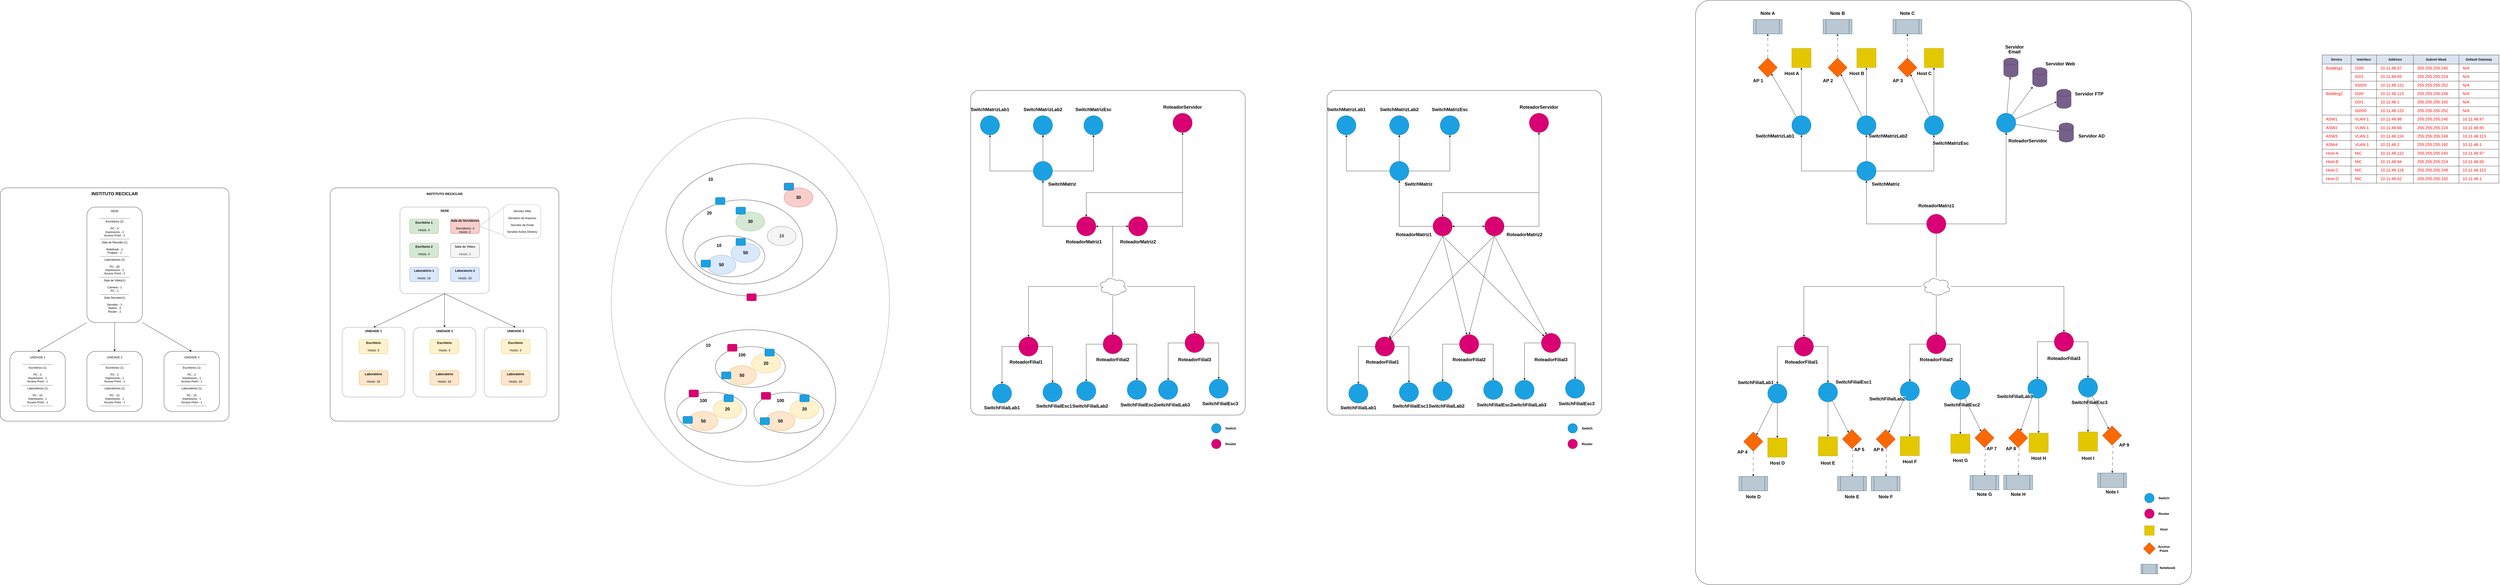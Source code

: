 <mxfile version="24.0.1" type="github">
  <diagram name="Page-1" id="ydfIUNK_gMVmEbcDhQVD">
    <mxGraphModel dx="6776" dy="3209" grid="1" gridSize="10" guides="1" tooltips="1" connect="1" arrows="1" fold="1" page="1" pageScale="1" pageWidth="850" pageHeight="1100" math="0" shadow="0">
      <root>
        <mxCell id="0" />
        <mxCell id="1" parent="0" />
        <mxCell id="fxwuEi95QCL5PJLkfZy1-147" value="" style="rounded=1;whiteSpace=wrap;html=1;gradientColor=default;fillColor=none;arcSize=3;glass=0;shadow=0;fontSize=13;" parent="1" vertex="1">
          <mxGeometry x="3980" y="-685" width="1140" height="1350" as="geometry" />
        </mxCell>
        <mxCell id="fxwuEi95QCL5PJLkfZy1-62" value="" style="ellipse;whiteSpace=wrap;html=1;fillColor=none;strokeColor=#737373;" parent="1" vertex="1">
          <mxGeometry x="2487.5" y="-570" width="1155" height="1530" as="geometry" />
        </mxCell>
        <mxCell id="fxwuEi95QCL5PJLkfZy1-61" value="" style="ellipse;whiteSpace=wrap;html=1;fillColor=none;" parent="1" vertex="1">
          <mxGeometry x="2715" y="-380" width="710" height="550" as="geometry" />
        </mxCell>
        <mxCell id="fxwuEi95QCL5PJLkfZy1-58" value="" style="ellipse;whiteSpace=wrap;html=1;fillColor=none;" parent="1" vertex="1">
          <mxGeometry x="2785" y="-230" width="497.5" height="350" as="geometry" />
        </mxCell>
        <mxCell id="fxwuEi95QCL5PJLkfZy1-45" value="" style="ellipse;whiteSpace=wrap;html=1;fillColor=none;" parent="1" vertex="1">
          <mxGeometry x="2710" y="310" width="710" height="550" as="geometry" />
        </mxCell>
        <mxCell id="fxwuEi95QCL5PJLkfZy1-9" value="" style="rounded=1;whiteSpace=wrap;html=1;gradientColor=default;fillColor=none;arcSize=3;glass=0;shadow=0;fontSize=13;" parent="1" vertex="1">
          <mxGeometry x="1320" y="-280" width="950" height="970" as="geometry" />
        </mxCell>
        <mxCell id="fxwuEi95QCL5PJLkfZy1-30" style="rounded=0;orthogonalLoop=1;jettySize=auto;html=1;entryX=0.5;entryY=0;entryDx=0;entryDy=0;exitX=0.5;exitY=1;exitDx=0;exitDy=0;fontSize=13;" parent="1" source="fxwuEi95QCL5PJLkfZy1-7" target="fxwuEi95QCL5PJLkfZy1-18" edge="1">
          <mxGeometry relative="1" as="geometry" />
        </mxCell>
        <mxCell id="fxwuEi95QCL5PJLkfZy1-31" style="edgeStyle=orthogonalEdgeStyle;rounded=0;orthogonalLoop=1;jettySize=auto;html=1;exitX=0.5;exitY=1;exitDx=0;exitDy=0;entryX=0.5;entryY=0;entryDx=0;entryDy=0;fontSize=13;" parent="1" source="fxwuEi95QCL5PJLkfZy1-7" target="fxwuEi95QCL5PJLkfZy1-22" edge="1">
          <mxGeometry relative="1" as="geometry" />
        </mxCell>
        <mxCell id="fxwuEi95QCL5PJLkfZy1-32" style="rounded=0;orthogonalLoop=1;jettySize=auto;html=1;exitX=0.5;exitY=1;exitDx=0;exitDy=0;entryX=0.5;entryY=0;entryDx=0;entryDy=0;fontSize=13;" parent="1" source="fxwuEi95QCL5PJLkfZy1-7" target="fxwuEi95QCL5PJLkfZy1-26" edge="1">
          <mxGeometry relative="1" as="geometry" />
        </mxCell>
        <mxCell id="fxwuEi95QCL5PJLkfZy1-7" value="" style="rounded=1;whiteSpace=wrap;html=1;fontSize=13;arcSize=6;strokeColor=#737373;" parent="1" vertex="1">
          <mxGeometry x="1610" y="-200" width="370" height="360" as="geometry" />
        </mxCell>
        <mxCell id="63vsSF0owmm6zfgYTDCI-8" value="" style="rounded=1;whiteSpace=wrap;html=1;gradientColor=default;fillColor=none;arcSize=3;" parent="1" vertex="1">
          <mxGeometry x="-50" y="-280" width="950" height="970" as="geometry" />
        </mxCell>
        <mxCell id="63vsSF0owmm6zfgYTDCI-5" style="rounded=0;orthogonalLoop=1;jettySize=auto;html=1;exitX=0;exitY=1;exitDx=0;exitDy=0;entryX=0.5;entryY=0;entryDx=0;entryDy=0;" parent="1" source="63vsSF0owmm6zfgYTDCI-1" target="63vsSF0owmm6zfgYTDCI-2" edge="1">
          <mxGeometry relative="1" as="geometry" />
        </mxCell>
        <mxCell id="63vsSF0owmm6zfgYTDCI-6" style="edgeStyle=orthogonalEdgeStyle;rounded=0;orthogonalLoop=1;jettySize=auto;html=1;exitX=0.5;exitY=1;exitDx=0;exitDy=0;" parent="1" source="63vsSF0owmm6zfgYTDCI-1" target="63vsSF0owmm6zfgYTDCI-4" edge="1">
          <mxGeometry relative="1" as="geometry" />
        </mxCell>
        <mxCell id="63vsSF0owmm6zfgYTDCI-7" style="rounded=0;orthogonalLoop=1;jettySize=auto;html=1;exitX=1;exitY=1;exitDx=0;exitDy=0;entryX=0.5;entryY=0;entryDx=0;entryDy=0;" parent="1" source="63vsSF0owmm6zfgYTDCI-1" target="63vsSF0owmm6zfgYTDCI-3" edge="1">
          <mxGeometry relative="1" as="geometry" />
        </mxCell>
        <mxCell id="63vsSF0owmm6zfgYTDCI-1" value="SEDE&lt;br&gt;&lt;div&gt;&lt;br&gt;&lt;/div&gt;&lt;div&gt;-------------------------------&lt;/div&gt;&lt;div&gt;&lt;span style=&quot;background-color: initial;&quot;&gt;Escritórios (2)&lt;/span&gt;&lt;br&gt;&lt;/div&gt;&lt;div&gt;&lt;br&gt;&lt;/div&gt;&lt;div&gt;PC - 4&lt;/div&gt;&lt;div&gt;Impressora - 2&lt;/div&gt;&lt;div&gt;Access Point - 2&lt;/div&gt;&lt;div&gt;&lt;span style=&quot;background-color: initial;&quot;&gt;-------------------------------&lt;/span&gt;&lt;br&gt;&lt;/div&gt;&lt;div&gt;&lt;span style=&quot;background-color: initial;&quot;&gt;Sala de Reunião (1)&lt;/span&gt;&lt;/div&gt;&lt;div&gt;&lt;span style=&quot;background-color: initial;&quot;&gt;&lt;br&gt;&lt;/span&gt;&lt;/div&gt;&lt;div&gt;&lt;span style=&quot;background-color: initial;&quot;&gt;Notebook - 1&lt;/span&gt;&lt;/div&gt;&lt;div&gt;Projetor - 1&lt;/div&gt;&lt;div&gt;------------------------------&lt;/div&gt;&lt;div&gt;Laboratórios (2)&lt;/div&gt;&lt;div&gt;&lt;br&gt;&lt;/div&gt;&lt;div&gt;PC - 30&lt;/div&gt;&lt;div&gt;Impressora - 2&lt;/div&gt;&lt;div&gt;Access Point - 2&lt;/div&gt;&lt;div&gt;-------------------------------&lt;/div&gt;&lt;div&gt;Sala de Video(1)&lt;/div&gt;&lt;div&gt;&lt;br&gt;&lt;/div&gt;&lt;div&gt;Camera - 1&lt;/div&gt;&lt;div&gt;PC - 1&lt;/div&gt;&lt;div&gt;------------------------------&lt;/div&gt;&lt;div&gt;Sala Servidor(1)&lt;/div&gt;&lt;div&gt;&lt;br&gt;&lt;/div&gt;&lt;div&gt;Servidor - 2&lt;/div&gt;&lt;div&gt;Switch - 3&lt;/div&gt;&lt;div&gt;Router - 2&lt;/div&gt;&lt;div&gt;&lt;br&gt;&lt;/div&gt;&lt;div&gt;&lt;br&gt;&lt;/div&gt;" style="rounded=1;whiteSpace=wrap;html=1;" parent="1" vertex="1">
          <mxGeometry x="310" y="-200" width="230" height="480" as="geometry" />
        </mxCell>
        <mxCell id="63vsSF0owmm6zfgYTDCI-2" value="UNIDADE 1&lt;br style=&quot;border-color: var(--border-color);&quot;&gt;&lt;div style=&quot;border-color: var(--border-color);&quot;&gt;&lt;br style=&quot;border-color: var(--border-color);&quot;&gt;&lt;/div&gt;&lt;div style=&quot;border-color: var(--border-color);&quot;&gt;-------------------------------&lt;/div&gt;&lt;div style=&quot;border-color: var(--border-color);&quot;&gt;Escritórios (1)&lt;br style=&quot;border-color: var(--border-color);&quot;&gt;&lt;/div&gt;&lt;div style=&quot;border-color: var(--border-color);&quot;&gt;&lt;br style=&quot;border-color: var(--border-color);&quot;&gt;&lt;/div&gt;&lt;div style=&quot;border-color: var(--border-color);&quot;&gt;PC - 2&lt;/div&gt;&lt;div style=&quot;border-color: var(--border-color);&quot;&gt;Impressora - 1&lt;/div&gt;&lt;div style=&quot;border-color: var(--border-color);&quot;&gt;Access Point - 1&lt;/div&gt;&lt;div style=&quot;border-color: var(--border-color);&quot;&gt;&lt;span style=&quot;border-color: var(--border-color); background-color: initial;&quot;&gt;-------------------------------&lt;/span&gt;&lt;br style=&quot;border-color: var(--border-color);&quot;&gt;&lt;/div&gt;&lt;div style=&quot;border-color: var(--border-color);&quot;&gt;Laboratórios (1)&lt;/div&gt;&lt;div style=&quot;border-color: var(--border-color);&quot;&gt;&lt;br style=&quot;border-color: var(--border-color);&quot;&gt;&lt;/div&gt;&lt;div style=&quot;border-color: var(--border-color);&quot;&gt;PC - 15&lt;/div&gt;&lt;div style=&quot;border-color: var(--border-color);&quot;&gt;Impressora - 1&lt;/div&gt;&lt;div style=&quot;border-color: var(--border-color);&quot;&gt;Access Point - 1&lt;/div&gt;&lt;div style=&quot;border-color: var(--border-color);&quot;&gt;-------------------------------&lt;/div&gt;" style="rounded=1;whiteSpace=wrap;html=1;" parent="1" vertex="1">
          <mxGeometry x="-10" y="400" width="230" height="250" as="geometry" />
        </mxCell>
        <mxCell id="63vsSF0owmm6zfgYTDCI-3" value="UNIDADE 3&lt;br style=&quot;border-color: var(--border-color);&quot;&gt;&lt;div style=&quot;border-color: var(--border-color);&quot;&gt;&lt;br style=&quot;border-color: var(--border-color);&quot;&gt;&lt;/div&gt;&lt;div style=&quot;border-color: var(--border-color);&quot;&gt;-------------------------------&lt;/div&gt;&lt;div style=&quot;border-color: var(--border-color);&quot;&gt;Escritórios (1)&lt;br style=&quot;border-color: var(--border-color);&quot;&gt;&lt;/div&gt;&lt;div style=&quot;border-color: var(--border-color);&quot;&gt;&lt;br style=&quot;border-color: var(--border-color);&quot;&gt;&lt;/div&gt;&lt;div style=&quot;border-color: var(--border-color);&quot;&gt;PC - 2&lt;/div&gt;&lt;div style=&quot;border-color: var(--border-color);&quot;&gt;Impressora - 1&lt;/div&gt;&lt;div style=&quot;border-color: var(--border-color);&quot;&gt;Access Point - 1&lt;/div&gt;&lt;div style=&quot;border-color: var(--border-color);&quot;&gt;-------------------------------&lt;br style=&quot;border-color: var(--border-color);&quot;&gt;&lt;/div&gt;&lt;div style=&quot;border-color: var(--border-color);&quot;&gt;Laboratórios (1)&lt;/div&gt;&lt;div style=&quot;border-color: var(--border-color);&quot;&gt;&lt;br style=&quot;border-color: var(--border-color);&quot;&gt;&lt;/div&gt;&lt;div style=&quot;border-color: var(--border-color);&quot;&gt;PC - 15&lt;/div&gt;&lt;div style=&quot;border-color: var(--border-color);&quot;&gt;Impressora - 1&lt;/div&gt;&lt;div style=&quot;border-color: var(--border-color);&quot;&gt;Access Point - 1&lt;/div&gt;&lt;div style=&quot;border-color: var(--border-color);&quot;&gt;-------------------------------&lt;/div&gt;" style="rounded=1;whiteSpace=wrap;html=1;" parent="1" vertex="1">
          <mxGeometry x="630" y="400" width="230" height="250" as="geometry" />
        </mxCell>
        <mxCell id="63vsSF0owmm6zfgYTDCI-4" value="UNIDADE 2&lt;br style=&quot;border-color: var(--border-color);&quot;&gt;&lt;div style=&quot;border-color: var(--border-color);&quot;&gt;&lt;br style=&quot;border-color: var(--border-color);&quot;&gt;&lt;/div&gt;&lt;div style=&quot;border-color: var(--border-color);&quot;&gt;-------------------------------&lt;/div&gt;&lt;div style=&quot;border-color: var(--border-color);&quot;&gt;Escritórios (1)&lt;br style=&quot;border-color: var(--border-color);&quot;&gt;&lt;/div&gt;&lt;div style=&quot;border-color: var(--border-color);&quot;&gt;&lt;br style=&quot;border-color: var(--border-color);&quot;&gt;&lt;/div&gt;&lt;div style=&quot;border-color: var(--border-color);&quot;&gt;PC - 2&lt;/div&gt;&lt;div style=&quot;border-color: var(--border-color);&quot;&gt;Impressora - 1&lt;/div&gt;&lt;div style=&quot;border-color: var(--border-color);&quot;&gt;Access Point - 1&lt;/div&gt;&lt;div style=&quot;border-color: var(--border-color);&quot;&gt;-------------------------------&lt;br style=&quot;border-color: var(--border-color);&quot;&gt;&lt;/div&gt;&lt;div style=&quot;border-color: var(--border-color);&quot;&gt;Laboratórios (1)&lt;/div&gt;&lt;div style=&quot;border-color: var(--border-color);&quot;&gt;&lt;br style=&quot;border-color: var(--border-color);&quot;&gt;&lt;/div&gt;&lt;div style=&quot;border-color: var(--border-color);&quot;&gt;PC - 15&lt;/div&gt;&lt;div style=&quot;border-color: var(--border-color);&quot;&gt;Impressora - 1&lt;/div&gt;&lt;div style=&quot;border-color: var(--border-color);&quot;&gt;Access Point - 1&lt;/div&gt;&lt;div style=&quot;border-color: var(--border-color);&quot;&gt;-------------------------------&lt;/div&gt;" style="rounded=1;whiteSpace=wrap;html=1;" parent="1" vertex="1">
          <mxGeometry x="310" y="400" width="230" height="250" as="geometry" />
        </mxCell>
        <mxCell id="63vsSF0owmm6zfgYTDCI-9" value="&lt;b&gt;&lt;font style=&quot;font-size: 18px;&quot;&gt;INSTITUTO RECICLAR&lt;/font&gt;&lt;/b&gt;" style="text;html=1;align=center;verticalAlign=middle;whiteSpace=wrap;rounded=0;" parent="1" vertex="1">
          <mxGeometry x="165" y="-270" width="520" height="30" as="geometry" />
        </mxCell>
        <mxCell id="fxwuEi95QCL5PJLkfZy1-1" value="&lt;b style=&quot;font-size: 13px;&quot;&gt;Escritório 1&lt;br style=&quot;font-size: 13px;&quot;&gt;&lt;/b&gt;&lt;br style=&quot;font-size: 13px;&quot;&gt;Hosts: 4" style="rounded=1;whiteSpace=wrap;html=1;fillColor=#d5e8d4;strokeColor=#82b366;fontSize=13;" parent="1" vertex="1">
          <mxGeometry x="1650" y="-150" width="120" height="60" as="geometry" />
        </mxCell>
        <mxCell id="fxwuEi95QCL5PJLkfZy1-2" value="&lt;b style=&quot;font-size: 13px;&quot;&gt;Escritorio 2&lt;br style=&quot;font-size: 13px;&quot;&gt;&lt;/b&gt;&lt;br style=&quot;font-size: 13px;&quot;&gt;Hosts: 4" style="rounded=1;whiteSpace=wrap;html=1;fillColor=#d5e8d4;strokeColor=#82b366;fontSize=13;" parent="1" vertex="1">
          <mxGeometry x="1650" y="-50" width="120" height="60" as="geometry" />
        </mxCell>
        <mxCell id="fxwuEi95QCL5PJLkfZy1-3" value="&lt;b style=&quot;font-size: 13px;&quot;&gt;Laboratório 1&lt;br style=&quot;font-size: 13px;&quot;&gt;&lt;/b&gt;&lt;br style=&quot;font-size: 13px;&quot;&gt;Hosts: 16" style="rounded=1;whiteSpace=wrap;html=1;fillColor=#dae8fc;strokeColor=#6c8ebf;fontSize=13;" parent="1" vertex="1">
          <mxGeometry x="1650" y="50" width="120" height="60" as="geometry" />
        </mxCell>
        <mxCell id="fxwuEi95QCL5PJLkfZy1-4" value="&lt;b style=&quot;font-size: 13px;&quot;&gt;Laboratorio 2&lt;br style=&quot;font-size: 13px;&quot;&gt;&lt;/b&gt;&lt;br style=&quot;font-size: 13px;&quot;&gt;Hosts: 16" style="rounded=1;whiteSpace=wrap;html=1;fillColor=#dae8fc;strokeColor=#6c8ebf;fontSize=13;" parent="1" vertex="1">
          <mxGeometry x="1820" y="50" width="120" height="60" as="geometry" />
        </mxCell>
        <mxCell id="fxwuEi95QCL5PJLkfZy1-5" value="&lt;b style=&quot;font-size: 13px;&quot;&gt;Sala de Video&lt;br style=&quot;font-size: 13px;&quot;&gt;&lt;/b&gt;&lt;br style=&quot;font-size: 13px;&quot;&gt;Hosts: 2" style="rounded=1;whiteSpace=wrap;html=1;fillColor=#f5f5f5;fontColor=#333333;strokeColor=#666666;fontSize=13;" parent="1" vertex="1">
          <mxGeometry x="1820" y="-50" width="120" height="60" as="geometry" />
        </mxCell>
        <mxCell id="fxwuEi95QCL5PJLkfZy1-6" value="&lt;b style=&quot;font-size: 13px;&quot;&gt;Sala de Servidores&lt;br style=&quot;font-size: 13px;&quot;&gt;&lt;/b&gt;&lt;br style=&quot;font-size: 13px;&quot;&gt;Servidores: 4&lt;br style=&quot;font-size: 13px;&quot;&gt;Hosts: 2" style="rounded=1;whiteSpace=wrap;html=1;fillColor=#f8cecc;strokeColor=#b85450;fontSize=13;" parent="1" vertex="1">
          <mxGeometry x="1820" y="-150" width="120" height="60" as="geometry" />
        </mxCell>
        <mxCell id="fxwuEi95QCL5PJLkfZy1-8" value="&lt;b style=&quot;font-size: 13px;&quot;&gt;&lt;font style=&quot;font-size: 13px;&quot;&gt;SEDE&lt;/font&gt;&lt;/b&gt;" style="text;html=1;align=center;verticalAlign=middle;whiteSpace=wrap;rounded=0;fontSize=13;" parent="1" vertex="1">
          <mxGeometry x="1691" y="-200" width="210" height="30" as="geometry" />
        </mxCell>
        <mxCell id="fxwuEi95QCL5PJLkfZy1-10" value="&lt;b style=&quot;&quot;&gt;&lt;font style=&quot;font-size: 14px;&quot;&gt;INSTITUTO RECICLAR&lt;/font&gt;&lt;/b&gt;" style="text;html=1;align=center;verticalAlign=middle;whiteSpace=wrap;rounded=0;fontSize=13;" parent="1" vertex="1">
          <mxGeometry x="1535" y="-270" width="520" height="30" as="geometry" />
        </mxCell>
        <mxCell id="fxwuEi95QCL5PJLkfZy1-11" value="" style="rounded=1;whiteSpace=wrap;html=1;fontSize=13;arcSize=9;strokeColor=#737373;" parent="1" vertex="1">
          <mxGeometry x="1370" y="300" width="260" height="290" as="geometry" />
        </mxCell>
        <mxCell id="fxwuEi95QCL5PJLkfZy1-12" value="&lt;b style=&quot;font-size: 13px;&quot;&gt;Escritório&lt;br style=&quot;font-size: 13px;&quot;&gt;&lt;/b&gt;&lt;br style=&quot;font-size: 13px;&quot;&gt;Hosts: 3" style="rounded=1;whiteSpace=wrap;html=1;fillColor=#fff2cc;strokeColor=#d6b656;fontSize=13;" parent="1" vertex="1">
          <mxGeometry x="1440" y="350" width="120" height="60" as="geometry" />
        </mxCell>
        <mxCell id="fxwuEi95QCL5PJLkfZy1-14" value="&lt;b style=&quot;font-size: 13px;&quot;&gt;Laboratório&lt;br style=&quot;font-size: 13px;&quot;&gt;&lt;/b&gt;&lt;br style=&quot;font-size: 13px;&quot;&gt;Hosts: 16" style="rounded=1;whiteSpace=wrap;html=1;fillColor=#ffe6cc;strokeColor=#d79b00;fontSize=13;" parent="1" vertex="1">
          <mxGeometry x="1440" y="480" width="120" height="60" as="geometry" />
        </mxCell>
        <mxCell id="fxwuEi95QCL5PJLkfZy1-18" value="&lt;b style=&quot;font-size: 13px;&quot;&gt;&lt;font style=&quot;font-size: 13px;&quot;&gt;UNIDADE 1&lt;/font&gt;&lt;/b&gt;" style="text;html=1;align=center;verticalAlign=middle;whiteSpace=wrap;rounded=0;fontSize=13;" parent="1" vertex="1">
          <mxGeometry x="1395" y="300" width="210" height="30" as="geometry" />
        </mxCell>
        <mxCell id="fxwuEi95QCL5PJLkfZy1-19" value="" style="rounded=1;whiteSpace=wrap;html=1;fontSize=13;arcSize=11;strokeColor=#737373;" parent="1" vertex="1">
          <mxGeometry x="1665" y="300" width="260" height="290" as="geometry" />
        </mxCell>
        <mxCell id="fxwuEi95QCL5PJLkfZy1-20" value="&lt;b style=&quot;font-size: 13px;&quot;&gt;Escritório&lt;br style=&quot;font-size: 13px;&quot;&gt;&lt;/b&gt;&lt;br style=&quot;font-size: 13px;&quot;&gt;Hosts: 3" style="rounded=1;whiteSpace=wrap;html=1;fillColor=#fff2cc;strokeColor=#d6b656;fontSize=13;" parent="1" vertex="1">
          <mxGeometry x="1735" y="350" width="120" height="60" as="geometry" />
        </mxCell>
        <mxCell id="fxwuEi95QCL5PJLkfZy1-21" value="&lt;b style=&quot;font-size: 13px;&quot;&gt;Laboratório&lt;br style=&quot;font-size: 13px;&quot;&gt;&lt;/b&gt;&lt;br style=&quot;font-size: 13px;&quot;&gt;Hosts: 16" style="rounded=1;whiteSpace=wrap;html=1;fillColor=#ffe6cc;strokeColor=#d79b00;fontSize=13;" parent="1" vertex="1">
          <mxGeometry x="1735" y="480" width="120" height="60" as="geometry" />
        </mxCell>
        <mxCell id="fxwuEi95QCL5PJLkfZy1-22" value="&lt;b style=&quot;font-size: 13px;&quot;&gt;&lt;font style=&quot;font-size: 13px;&quot;&gt;UNIDADE 2&lt;/font&gt;&lt;/b&gt;" style="text;html=1;align=center;verticalAlign=middle;whiteSpace=wrap;rounded=0;fontSize=13;" parent="1" vertex="1">
          <mxGeometry x="1690" y="300" width="210" height="30" as="geometry" />
        </mxCell>
        <mxCell id="fxwuEi95QCL5PJLkfZy1-23" value="" style="rounded=1;whiteSpace=wrap;html=1;fontSize=13;arcSize=9;strokeColor=#737373;" parent="1" vertex="1">
          <mxGeometry x="1960" y="300" width="260" height="290" as="geometry" />
        </mxCell>
        <mxCell id="fxwuEi95QCL5PJLkfZy1-24" value="&lt;b style=&quot;font-size: 13px;&quot;&gt;Escritório&lt;br style=&quot;font-size: 13px;&quot;&gt;&lt;/b&gt;&lt;br style=&quot;font-size: 13px;&quot;&gt;Hosts: 3" style="rounded=1;whiteSpace=wrap;html=1;fillColor=#fff2cc;strokeColor=#d6b656;fontSize=13;" parent="1" vertex="1">
          <mxGeometry x="2030" y="350" width="120" height="60" as="geometry" />
        </mxCell>
        <mxCell id="fxwuEi95QCL5PJLkfZy1-25" value="&lt;b style=&quot;font-size: 13px;&quot;&gt;Laboratório&lt;br style=&quot;font-size: 13px;&quot;&gt;&lt;/b&gt;&lt;br style=&quot;font-size: 13px;&quot;&gt;Hosts: 16" style="rounded=1;whiteSpace=wrap;html=1;fillColor=#ffe6cc;strokeColor=#d79b00;fontSize=13;" parent="1" vertex="1">
          <mxGeometry x="2030" y="480" width="120" height="60" as="geometry" />
        </mxCell>
        <mxCell id="fxwuEi95QCL5PJLkfZy1-26" value="&lt;b style=&quot;font-size: 13px;&quot;&gt;&lt;font style=&quot;font-size: 13px;&quot;&gt;UNIDADE 3&lt;/font&gt;&lt;/b&gt;" style="text;html=1;align=center;verticalAlign=middle;whiteSpace=wrap;rounded=0;fontSize=13;" parent="1" vertex="1">
          <mxGeometry x="1985" y="300" width="210" height="30" as="geometry" />
        </mxCell>
        <mxCell id="fxwuEi95QCL5PJLkfZy1-34" value="" style="ellipse;whiteSpace=wrap;html=1;fillColor=none;" parent="1" vertex="1">
          <mxGeometry x="2920" y="380" width="290" height="170" as="geometry" />
        </mxCell>
        <mxCell id="fxwuEi95QCL5PJLkfZy1-33" value="&lt;font style=&quot;font-size: 18px;&quot;&gt;&lt;b&gt;50&lt;/b&gt;&lt;/font&gt;" style="ellipse;whiteSpace=wrap;html=1;fillColor=#ffe6cc;strokeColor=#d79b00;" parent="1" vertex="1">
          <mxGeometry x="2970" y="460" width="120" height="80" as="geometry" />
        </mxCell>
        <mxCell id="fxwuEi95QCL5PJLkfZy1-35" value="&lt;font style=&quot;font-size: 18px;&quot;&gt;&lt;b&gt;20&lt;/b&gt;&lt;/font&gt;" style="ellipse;whiteSpace=wrap;html=1;fillColor=#fff2cc;strokeColor=#d6b656;" parent="1" vertex="1">
          <mxGeometry x="3070" y="410" width="120" height="80" as="geometry" />
        </mxCell>
        <mxCell id="fxwuEi95QCL5PJLkfZy1-36" value="&lt;font style=&quot;font-size: 18px;&quot;&gt;&lt;b&gt;100&lt;/b&gt;&lt;/font&gt;" style="text;html=1;align=center;verticalAlign=middle;whiteSpace=wrap;rounded=0;" parent="1" vertex="1">
          <mxGeometry x="3000" y="400" width="60" height="30" as="geometry" />
        </mxCell>
        <mxCell id="fxwuEi95QCL5PJLkfZy1-37" value="" style="ellipse;whiteSpace=wrap;html=1;fillColor=none;" parent="1" vertex="1">
          <mxGeometry x="2760" y="570" width="290" height="170" as="geometry" />
        </mxCell>
        <mxCell id="fxwuEi95QCL5PJLkfZy1-38" value="&lt;font style=&quot;font-size: 18px;&quot;&gt;&lt;b&gt;50&lt;/b&gt;&lt;/font&gt;" style="ellipse;whiteSpace=wrap;html=1;fillColor=#ffe6cc;strokeColor=#d79b00;" parent="1" vertex="1">
          <mxGeometry x="2810" y="650" width="120" height="80" as="geometry" />
        </mxCell>
        <mxCell id="fxwuEi95QCL5PJLkfZy1-39" value="&lt;b&gt;&lt;font style=&quot;font-size: 18px;&quot;&gt;20&lt;/font&gt;&lt;/b&gt;" style="ellipse;whiteSpace=wrap;html=1;fillColor=#fff2cc;strokeColor=#d6b656;" parent="1" vertex="1">
          <mxGeometry x="2910" y="600" width="120" height="80" as="geometry" />
        </mxCell>
        <mxCell id="fxwuEi95QCL5PJLkfZy1-40" value="&lt;font style=&quot;font-size: 18px;&quot;&gt;&lt;b&gt;100&lt;/b&gt;&lt;/font&gt;" style="text;html=1;align=center;verticalAlign=middle;whiteSpace=wrap;rounded=0;" parent="1" vertex="1">
          <mxGeometry x="2840" y="590" width="60" height="30" as="geometry" />
        </mxCell>
        <mxCell id="fxwuEi95QCL5PJLkfZy1-41" value="" style="ellipse;whiteSpace=wrap;html=1;fillColor=none;" parent="1" vertex="1">
          <mxGeometry x="3080" y="570" width="290" height="170" as="geometry" />
        </mxCell>
        <mxCell id="fxwuEi95QCL5PJLkfZy1-42" value="&lt;font style=&quot;font-size: 18px;&quot;&gt;&lt;b&gt;50&lt;/b&gt;&lt;/font&gt;" style="ellipse;whiteSpace=wrap;html=1;fillColor=#ffe6cc;strokeColor=#d79b00;" parent="1" vertex="1">
          <mxGeometry x="3130" y="650" width="120" height="80" as="geometry" />
        </mxCell>
        <mxCell id="fxwuEi95QCL5PJLkfZy1-43" value="&lt;font style=&quot;font-size: 18px;&quot;&gt;&lt;b&gt;20&lt;/b&gt;&lt;/font&gt;" style="ellipse;whiteSpace=wrap;html=1;fillColor=#fff2cc;strokeColor=#d6b656;" parent="1" vertex="1">
          <mxGeometry x="3230" y="600" width="120" height="80" as="geometry" />
        </mxCell>
        <mxCell id="fxwuEi95QCL5PJLkfZy1-44" value="&lt;font style=&quot;font-size: 18px;&quot;&gt;&lt;b&gt;100&lt;/b&gt;&lt;/font&gt;" style="text;html=1;align=center;verticalAlign=middle;whiteSpace=wrap;rounded=0;" parent="1" vertex="1">
          <mxGeometry x="3160" y="590" width="60" height="30" as="geometry" />
        </mxCell>
        <mxCell id="fxwuEi95QCL5PJLkfZy1-46" value="&lt;font style=&quot;font-size: 18px;&quot;&gt;&lt;b&gt;10&lt;/b&gt;&lt;/font&gt;" style="text;html=1;align=center;verticalAlign=middle;whiteSpace=wrap;rounded=0;" parent="1" vertex="1">
          <mxGeometry x="2860" y="360" width="60" height="30" as="geometry" />
        </mxCell>
        <mxCell id="fxwuEi95QCL5PJLkfZy1-47" value="&lt;font style=&quot;font-size: 18px;&quot;&gt;&lt;b&gt;30&lt;/b&gt;&lt;/font&gt;" style="ellipse;whiteSpace=wrap;html=1;fillColor=#d5e8d4;strokeColor=#82b366;" parent="1" vertex="1">
          <mxGeometry x="3005" y="-180" width="120" height="80" as="geometry" />
        </mxCell>
        <mxCell id="fxwuEi95QCL5PJLkfZy1-50" value="&lt;font style=&quot;font-size: 18px;&quot;&gt;&lt;b&gt;10&lt;/b&gt;&lt;/font&gt;" style="ellipse;whiteSpace=wrap;html=1;fillColor=#f5f5f5;fontColor=#333333;strokeColor=#666666;" parent="1" vertex="1">
          <mxGeometry x="3135" y="-120" width="120" height="80" as="geometry" />
        </mxCell>
        <mxCell id="fxwuEi95QCL5PJLkfZy1-51" value="&lt;font style=&quot;font-size: 18px;&quot;&gt;&lt;b&gt;30&lt;/b&gt;&lt;/font&gt;" style="ellipse;whiteSpace=wrap;html=1;fillColor=#f8cecc;strokeColor=#b85450;" parent="1" vertex="1">
          <mxGeometry x="3205" y="-280" width="120" height="80" as="geometry" />
        </mxCell>
        <mxCell id="fxwuEi95QCL5PJLkfZy1-54" value="" style="ellipse;whiteSpace=wrap;html=1;fillColor=none;" parent="1" vertex="1">
          <mxGeometry x="2835" y="-80" width="290" height="170" as="geometry" />
        </mxCell>
        <mxCell id="fxwuEi95QCL5PJLkfZy1-55" value="&lt;font style=&quot;font-size: 18px;&quot;&gt;&lt;b&gt;50&lt;/b&gt;&lt;/font&gt;" style="ellipse;whiteSpace=wrap;html=1;fillColor=#dae8fc;strokeColor=#6c8ebf;" parent="1" vertex="1">
          <mxGeometry x="2885" width="120" height="80" as="geometry" />
        </mxCell>
        <mxCell id="fxwuEi95QCL5PJLkfZy1-56" value="&lt;font style=&quot;font-size: 18px;&quot;&gt;&lt;b&gt;50&lt;/b&gt;&lt;/font&gt;" style="ellipse;whiteSpace=wrap;html=1;fillColor=#dae8fc;strokeColor=#6c8ebf;" parent="1" vertex="1">
          <mxGeometry x="2985" y="-50" width="120" height="80" as="geometry" />
        </mxCell>
        <mxCell id="fxwuEi95QCL5PJLkfZy1-57" value="&lt;font style=&quot;font-size: 18px;&quot;&gt;&lt;b&gt;10&lt;/b&gt;&lt;/font&gt;" style="text;html=1;align=center;verticalAlign=middle;whiteSpace=wrap;rounded=0;" parent="1" vertex="1">
          <mxGeometry x="2905" y="-55" width="60" height="30" as="geometry" />
        </mxCell>
        <mxCell id="fxwuEi95QCL5PJLkfZy1-59" value="&lt;font style=&quot;font-size: 18px;&quot;&gt;&lt;b&gt;20&lt;/b&gt;&lt;/font&gt;" style="text;html=1;align=center;verticalAlign=middle;whiteSpace=wrap;rounded=0;" parent="1" vertex="1">
          <mxGeometry x="2865" y="-190" width="60" height="30" as="geometry" />
        </mxCell>
        <mxCell id="fxwuEi95QCL5PJLkfZy1-63" value="&lt;font style=&quot;font-size: 18px;&quot;&gt;&lt;b&gt;10&lt;/b&gt;&lt;/font&gt;" style="text;html=1;align=center;verticalAlign=middle;whiteSpace=wrap;rounded=0;" parent="1" vertex="1">
          <mxGeometry x="2870" y="-330" width="60" height="30" as="geometry" />
        </mxCell>
        <mxCell id="fxwuEi95QCL5PJLkfZy1-80" value="Servidor Web&lt;br&gt;&lt;br&gt;Servidors de Arquivos&lt;br&gt;&lt;br&gt;Servidor de Email&lt;div&gt;&lt;br&gt;&lt;/div&gt;&lt;div&gt;Servidor Active Diretory&lt;/div&gt;" style="rounded=1;whiteSpace=wrap;html=1;fillColor=none;strokeColor=#9e9e9e;" parent="1" vertex="1">
          <mxGeometry x="2040" y="-210" width="155" height="140" as="geometry" />
        </mxCell>
        <mxCell id="fxwuEi95QCL5PJLkfZy1-81" value="" style="rounded=1;whiteSpace=wrap;html=1;fillColor=#d80073;fontColor=#ffffff;strokeColor=#A50040;" parent="1" vertex="1">
          <mxGeometry x="2810" y="560" width="40" height="30" as="geometry" />
        </mxCell>
        <mxCell id="fxwuEi95QCL5PJLkfZy1-84" value="" style="rounded=1;whiteSpace=wrap;html=1;fillColor=#d80073;fontColor=#ffffff;strokeColor=#A50040;" parent="1" vertex="1">
          <mxGeometry x="3110" y="570" width="40" height="30" as="geometry" />
        </mxCell>
        <mxCell id="fxwuEi95QCL5PJLkfZy1-87" value="" style="rounded=1;whiteSpace=wrap;html=1;fillColor=#d80073;fontColor=#ffffff;strokeColor=#A50040;" parent="1" vertex="1">
          <mxGeometry x="2970" y="370" width="40" height="30" as="geometry" />
        </mxCell>
        <mxCell id="fxwuEi95QCL5PJLkfZy1-90" value="" style="rounded=1;whiteSpace=wrap;html=1;fillColor=#1ba1e2;fontColor=#ffffff;strokeColor=#006EAF;" parent="1" vertex="1">
          <mxGeometry x="2785" y="670" width="40" height="30" as="geometry" />
        </mxCell>
        <mxCell id="fxwuEi95QCL5PJLkfZy1-91" value="" style="rounded=1;whiteSpace=wrap;html=1;fillColor=#1ba1e2;fontColor=#ffffff;strokeColor=#006EAF;" parent="1" vertex="1">
          <mxGeometry x="2955" y="580" width="40" height="30" as="geometry" />
        </mxCell>
        <mxCell id="fxwuEi95QCL5PJLkfZy1-92" value="" style="rounded=1;whiteSpace=wrap;html=1;fillColor=#1ba1e2;fontColor=#ffffff;strokeColor=#006EAF;" parent="1" vertex="1">
          <mxGeometry x="3105" y="675" width="40" height="30" as="geometry" />
        </mxCell>
        <mxCell id="fxwuEi95QCL5PJLkfZy1-93" value="" style="rounded=1;whiteSpace=wrap;html=1;fillColor=#1ba1e2;fontColor=#ffffff;strokeColor=#006EAF;" parent="1" vertex="1">
          <mxGeometry x="3270" y="580" width="40" height="30" as="geometry" />
        </mxCell>
        <mxCell id="fxwuEi95QCL5PJLkfZy1-94" value="" style="rounded=1;whiteSpace=wrap;html=1;fillColor=#1ba1e2;fontColor=#ffffff;strokeColor=#006EAF;" parent="1" vertex="1">
          <mxGeometry x="2945" y="485" width="40" height="30" as="geometry" />
        </mxCell>
        <mxCell id="fxwuEi95QCL5PJLkfZy1-95" value="" style="rounded=1;whiteSpace=wrap;html=1;fillColor=#1ba1e2;fontColor=#ffffff;strokeColor=#006EAF;" parent="1" vertex="1">
          <mxGeometry x="3125" y="390" width="40" height="30" as="geometry" />
        </mxCell>
        <mxCell id="fxwuEi95QCL5PJLkfZy1-96" value="" style="rounded=1;whiteSpace=wrap;html=1;fillColor=#d80073;fontColor=#ffffff;strokeColor=#A50040;" parent="1" vertex="1">
          <mxGeometry x="3050" y="160" width="40" height="30" as="geometry" />
        </mxCell>
        <mxCell id="fxwuEi95QCL5PJLkfZy1-99" value="" style="rounded=1;whiteSpace=wrap;html=1;fillColor=#1ba1e2;fontColor=#ffffff;strokeColor=#006EAF;" parent="1" vertex="1">
          <mxGeometry x="2860" y="20" width="40" height="30" as="geometry" />
        </mxCell>
        <mxCell id="fxwuEi95QCL5PJLkfZy1-100" value="" style="rounded=1;whiteSpace=wrap;html=1;fillColor=#1ba1e2;fontColor=#ffffff;strokeColor=#006EAF;" parent="1" vertex="1">
          <mxGeometry x="3005" y="-70" width="40" height="30" as="geometry" />
        </mxCell>
        <mxCell id="fxwuEi95QCL5PJLkfZy1-101" value="" style="rounded=1;whiteSpace=wrap;html=1;fillColor=#1ba1e2;fontColor=#ffffff;strokeColor=#006EAF;" parent="1" vertex="1">
          <mxGeometry x="3005" y="-200" width="40" height="30" as="geometry" />
        </mxCell>
        <mxCell id="fxwuEi95QCL5PJLkfZy1-102" value="" style="rounded=1;whiteSpace=wrap;html=1;fillColor=#1ba1e2;fontColor=#ffffff;strokeColor=#A50040;" parent="1" vertex="1">
          <mxGeometry x="3205" y="-300" width="40" height="30" as="geometry" />
        </mxCell>
        <mxCell id="fxwuEi95QCL5PJLkfZy1-103" value="" style="rounded=1;whiteSpace=wrap;html=1;fillColor=#1ba1e2;fontColor=#ffffff;strokeColor=#006EAF;" parent="1" vertex="1">
          <mxGeometry x="2920" y="-240" width="40" height="30" as="geometry" />
        </mxCell>
        <mxCell id="fxwuEi95QCL5PJLkfZy1-112" style="edgeStyle=orthogonalEdgeStyle;rounded=0;orthogonalLoop=1;jettySize=auto;html=1;entryX=0.5;entryY=0;entryDx=0;entryDy=0;" parent="1" source="fxwuEi95QCL5PJLkfZy1-106" target="fxwuEi95QCL5PJLkfZy1-107" edge="1">
          <mxGeometry relative="1" as="geometry" />
        </mxCell>
        <mxCell id="fxwuEi95QCL5PJLkfZy1-113" style="edgeStyle=orthogonalEdgeStyle;rounded=0;orthogonalLoop=1;jettySize=auto;html=1;entryX=0.5;entryY=0;entryDx=0;entryDy=0;" parent="1" source="oNMFXW8xzhe--6NTKQjT-1" target="fxwuEi95QCL5PJLkfZy1-108" edge="1">
          <mxGeometry relative="1" as="geometry" />
        </mxCell>
        <mxCell id="oNMFXW8xzhe--6NTKQjT-3" style="edgeStyle=orthogonalEdgeStyle;rounded=0;orthogonalLoop=1;jettySize=auto;html=1;exitX=1;exitY=0.5;exitDx=0;exitDy=0;entryX=0;entryY=0.5;entryDx=0;entryDy=0;endArrow=classic;endFill=1;jumpStyle=none;curved=0;" parent="1" source="fxwuEi95QCL5PJLkfZy1-106" target="oNMFXW8xzhe--6NTKQjT-1" edge="1">
          <mxGeometry relative="1" as="geometry" />
        </mxCell>
        <mxCell id="fxwuEi95QCL5PJLkfZy1-106" value="" style="ellipse;whiteSpace=wrap;html=1;aspect=fixed;fillColor=#d80073;fontColor=#ffffff;strokeColor=#A50040;" parent="1" vertex="1">
          <mxGeometry x="4420" y="-160" width="80" height="80" as="geometry" />
        </mxCell>
        <mxCell id="fxwuEi95QCL5PJLkfZy1-114" style="edgeStyle=orthogonalEdgeStyle;rounded=0;orthogonalLoop=1;jettySize=auto;html=1;entryX=0.5;entryY=0;entryDx=0;entryDy=0;" parent="1" source="fxwuEi95QCL5PJLkfZy1-107" target="fxwuEi95QCL5PJLkfZy1-109" edge="1">
          <mxGeometry relative="1" as="geometry" />
        </mxCell>
        <mxCell id="fxwuEi95QCL5PJLkfZy1-115" style="edgeStyle=orthogonalEdgeStyle;rounded=0;orthogonalLoop=1;jettySize=auto;html=1;" parent="1" source="fxwuEi95QCL5PJLkfZy1-107" target="fxwuEi95QCL5PJLkfZy1-110" edge="1">
          <mxGeometry relative="1" as="geometry" />
        </mxCell>
        <mxCell id="fxwuEi95QCL5PJLkfZy1-116" style="edgeStyle=orthogonalEdgeStyle;rounded=0;orthogonalLoop=1;jettySize=auto;html=1;entryX=0.5;entryY=0;entryDx=0;entryDy=0;" parent="1" source="fxwuEi95QCL5PJLkfZy1-107" target="fxwuEi95QCL5PJLkfZy1-111" edge="1">
          <mxGeometry relative="1" as="geometry" />
        </mxCell>
        <mxCell id="fxwuEi95QCL5PJLkfZy1-107" value="" style="ellipse;whiteSpace=wrap;html=1;aspect=fixed;direction=west;fillColor=#1ba1e2;fontColor=#ffffff;strokeColor=#006EAF;" parent="1" vertex="1">
          <mxGeometry x="4240" y="-390" width="80" height="80" as="geometry" />
        </mxCell>
        <mxCell id="oNMFXW8xzhe--6NTKQjT-13" style="edgeStyle=orthogonalEdgeStyle;rounded=0;orthogonalLoop=1;jettySize=auto;html=1;" parent="1" source="fxwuEi95QCL5PJLkfZy1-108" target="fxwuEi95QCL5PJLkfZy1-106" edge="1">
          <mxGeometry relative="1" as="geometry">
            <Array as="points">
              <mxPoint x="4860" y="-260" />
              <mxPoint x="4460" y="-260" />
            </Array>
          </mxGeometry>
        </mxCell>
        <mxCell id="fxwuEi95QCL5PJLkfZy1-108" value="" style="ellipse;whiteSpace=wrap;html=1;aspect=fixed;fillColor=#d80073;strokeColor=#A50040;direction=west;fontColor=#ffffff;" parent="1" vertex="1">
          <mxGeometry x="4820" y="-590" width="80" height="80" as="geometry" />
        </mxCell>
        <mxCell id="fxwuEi95QCL5PJLkfZy1-109" value="" style="ellipse;whiteSpace=wrap;html=1;aspect=fixed;fillColor=#1ba1e2;strokeColor=#006EAF;direction=west;fontColor=#ffffff;" parent="1" vertex="1">
          <mxGeometry x="4020" y="-580" width="80" height="80" as="geometry" />
        </mxCell>
        <mxCell id="fxwuEi95QCL5PJLkfZy1-110" value="" style="ellipse;whiteSpace=wrap;html=1;aspect=fixed;fillColor=#1ba1e2;strokeColor=#006EAF;fontColor=#ffffff;" parent="1" vertex="1">
          <mxGeometry x="4240" y="-580" width="80" height="80" as="geometry" />
        </mxCell>
        <mxCell id="fxwuEi95QCL5PJLkfZy1-111" value="" style="ellipse;whiteSpace=wrap;html=1;aspect=fixed;fillColor=#1ba1e2;strokeColor=#006EAF;direction=west;fontColor=#ffffff;" parent="1" vertex="1">
          <mxGeometry x="4450" y="-580" width="80" height="80" as="geometry" />
        </mxCell>
        <mxCell id="fxwuEi95QCL5PJLkfZy1-138" style="edgeStyle=orthogonalEdgeStyle;rounded=0;orthogonalLoop=1;jettySize=auto;html=1;" parent="1" source="fxwuEi95QCL5PJLkfZy1-119" target="fxwuEi95QCL5PJLkfZy1-132" edge="1">
          <mxGeometry relative="1" as="geometry" />
        </mxCell>
        <mxCell id="fxwuEi95QCL5PJLkfZy1-139" style="edgeStyle=orthogonalEdgeStyle;rounded=0;orthogonalLoop=1;jettySize=auto;html=1;" parent="1" source="fxwuEi95QCL5PJLkfZy1-119" target="fxwuEi95QCL5PJLkfZy1-121" edge="1">
          <mxGeometry relative="1" as="geometry" />
        </mxCell>
        <mxCell id="fxwuEi95QCL5PJLkfZy1-140" style="edgeStyle=orthogonalEdgeStyle;rounded=0;orthogonalLoop=1;jettySize=auto;html=1;" parent="1" source="fxwuEi95QCL5PJLkfZy1-119" target="fxwuEi95QCL5PJLkfZy1-135" edge="1">
          <mxGeometry relative="1" as="geometry" />
        </mxCell>
        <mxCell id="oNMFXW8xzhe--6NTKQjT-8" style="edgeStyle=orthogonalEdgeStyle;rounded=0;orthogonalLoop=1;jettySize=auto;html=1;endArrow=none;endFill=0;" parent="1" source="fxwuEi95QCL5PJLkfZy1-119" edge="1">
          <mxGeometry relative="1" as="geometry">
            <mxPoint x="4570" y="-120" as="targetPoint" />
          </mxGeometry>
        </mxCell>
        <mxCell id="fxwuEi95QCL5PJLkfZy1-119" value="" style="ellipse;shape=cloud;whiteSpace=wrap;html=1;" parent="1" vertex="1">
          <mxGeometry x="4510" y="90" width="120" height="80" as="geometry" />
        </mxCell>
        <mxCell id="fxwuEi95QCL5PJLkfZy1-141" style="edgeStyle=orthogonalEdgeStyle;rounded=0;orthogonalLoop=1;jettySize=auto;html=1;entryX=0.5;entryY=0;entryDx=0;entryDy=0;" parent="1" source="fxwuEi95QCL5PJLkfZy1-121" target="fxwuEi95QCL5PJLkfZy1-124" edge="1">
          <mxGeometry relative="1" as="geometry" />
        </mxCell>
        <mxCell id="fxwuEi95QCL5PJLkfZy1-142" style="edgeStyle=orthogonalEdgeStyle;rounded=0;orthogonalLoop=1;jettySize=auto;html=1;entryX=0.5;entryY=0;entryDx=0;entryDy=0;" parent="1" source="fxwuEi95QCL5PJLkfZy1-121" target="fxwuEi95QCL5PJLkfZy1-125" edge="1">
          <mxGeometry relative="1" as="geometry" />
        </mxCell>
        <mxCell id="fxwuEi95QCL5PJLkfZy1-121" value="" style="ellipse;whiteSpace=wrap;html=1;aspect=fixed;fillColor=#d80073;fontColor=#ffffff;strokeColor=#A50040;" parent="1" vertex="1">
          <mxGeometry x="4180" y="340" width="80" height="80" as="geometry" />
        </mxCell>
        <mxCell id="fxwuEi95QCL5PJLkfZy1-124" value="" style="ellipse;whiteSpace=wrap;html=1;aspect=fixed;fillColor=#1ba1e2;fontColor=#ffffff;strokeColor=#006EAF;" parent="1" vertex="1">
          <mxGeometry x="4070" y="535" width="80" height="80" as="geometry" />
        </mxCell>
        <mxCell id="fxwuEi95QCL5PJLkfZy1-125" value="" style="ellipse;whiteSpace=wrap;html=1;aspect=fixed;fillColor=#1ba1e2;fontColor=#ffffff;strokeColor=#006EAF;" parent="1" vertex="1">
          <mxGeometry x="4280" y="530" width="80" height="80" as="geometry" />
        </mxCell>
        <mxCell id="fxwuEi95QCL5PJLkfZy1-143" style="edgeStyle=orthogonalEdgeStyle;rounded=0;orthogonalLoop=1;jettySize=auto;html=1;" parent="1" source="fxwuEi95QCL5PJLkfZy1-132" target="fxwuEi95QCL5PJLkfZy1-133" edge="1">
          <mxGeometry relative="1" as="geometry" />
        </mxCell>
        <mxCell id="fxwuEi95QCL5PJLkfZy1-144" style="edgeStyle=orthogonalEdgeStyle;rounded=0;orthogonalLoop=1;jettySize=auto;html=1;" parent="1" source="fxwuEi95QCL5PJLkfZy1-132" target="fxwuEi95QCL5PJLkfZy1-134" edge="1">
          <mxGeometry relative="1" as="geometry" />
        </mxCell>
        <mxCell id="fxwuEi95QCL5PJLkfZy1-132" value="" style="ellipse;whiteSpace=wrap;html=1;aspect=fixed;fillColor=#d80073;fontColor=#ffffff;strokeColor=#A50040;" parent="1" vertex="1">
          <mxGeometry x="4530" y="330" width="80" height="80" as="geometry" />
        </mxCell>
        <mxCell id="fxwuEi95QCL5PJLkfZy1-133" value="" style="ellipse;whiteSpace=wrap;html=1;aspect=fixed;fillColor=#1ba1e2;fontColor=#ffffff;strokeColor=#006EAF;" parent="1" vertex="1">
          <mxGeometry x="4420" y="525" width="80" height="80" as="geometry" />
        </mxCell>
        <mxCell id="fxwuEi95QCL5PJLkfZy1-134" value="" style="ellipse;whiteSpace=wrap;html=1;aspect=fixed;fillColor=#1ba1e2;fontColor=#ffffff;strokeColor=#006EAF;" parent="1" vertex="1">
          <mxGeometry x="4630" y="520" width="80" height="80" as="geometry" />
        </mxCell>
        <mxCell id="fxwuEi95QCL5PJLkfZy1-145" style="edgeStyle=orthogonalEdgeStyle;rounded=0;orthogonalLoop=1;jettySize=auto;html=1;entryX=0.5;entryY=0;entryDx=0;entryDy=0;" parent="1" source="fxwuEi95QCL5PJLkfZy1-135" target="fxwuEi95QCL5PJLkfZy1-136" edge="1">
          <mxGeometry relative="1" as="geometry" />
        </mxCell>
        <mxCell id="fxwuEi95QCL5PJLkfZy1-146" style="edgeStyle=orthogonalEdgeStyle;rounded=0;orthogonalLoop=1;jettySize=auto;html=1;" parent="1" source="fxwuEi95QCL5PJLkfZy1-135" target="fxwuEi95QCL5PJLkfZy1-137" edge="1">
          <mxGeometry relative="1" as="geometry" />
        </mxCell>
        <mxCell id="fxwuEi95QCL5PJLkfZy1-135" value="" style="ellipse;whiteSpace=wrap;html=1;aspect=fixed;fillColor=#d80073;fontColor=#ffffff;strokeColor=#A50040;" parent="1" vertex="1">
          <mxGeometry x="4870" y="325" width="80" height="80" as="geometry" />
        </mxCell>
        <mxCell id="fxwuEi95QCL5PJLkfZy1-136" value="" style="ellipse;whiteSpace=wrap;html=1;aspect=fixed;fillColor=#1ba1e2;fontColor=#ffffff;strokeColor=#006EAF;" parent="1" vertex="1">
          <mxGeometry x="4760" y="520" width="80" height="80" as="geometry" />
        </mxCell>
        <mxCell id="fxwuEi95QCL5PJLkfZy1-137" value="" style="ellipse;whiteSpace=wrap;html=1;aspect=fixed;fillColor=#1ba1e2;fontColor=#ffffff;strokeColor=#006EAF;" parent="1" vertex="1">
          <mxGeometry x="4970" y="515" width="80" height="80" as="geometry" />
        </mxCell>
        <mxCell id="fxwuEi95QCL5PJLkfZy1-148" value="&lt;span style=&quot;-webkit-user-drag: none; -webkit-tap-highlight-color: transparent; margin: 0px; padding: 0px; user-select: text; background-color: rgb(255, 255, 255); line-height: 18px; font-family: Calibri, Calibri_MSFontService, sans-serif; font-variant-ligatures: none !important;&quot; class=&quot;TextRun SCXW143231816 BCX0&quot; lang=&quot;PT-PT&quot; data-contrast=&quot;none&quot;&gt;&lt;/span&gt;&lt;span style=&quot;-webkit-user-drag: none; -webkit-tap-highlight-color: transparent; margin: 0px; padding: 0px; user-select: text; background-color: rgb(255, 255, 255); line-height: 18px; font-family: Calibri, Calibri_MSFontService, sans-serif;&quot; data-ccp-props=&quot;{&amp;quot;134233117&amp;quot;:false,&amp;quot;134233118&amp;quot;:false,&amp;quot;335551550&amp;quot;:2,&amp;quot;335551620&amp;quot;:2,&amp;quot;335559738&amp;quot;:0,&amp;quot;335559739&amp;quot;:0}&quot; class=&quot;EOP SCXW143231816 BCX0&quot;&gt;&lt;font style=&quot;font-size: 19px;&quot;&gt;&lt;b&gt;SwitchMatrizLab1&lt;/b&gt;&lt;/font&gt;&lt;/span&gt;" style="text;html=1;align=center;verticalAlign=middle;whiteSpace=wrap;rounded=0;" parent="1" vertex="1">
          <mxGeometry x="4030" y="-620" width="60" height="30" as="geometry" />
        </mxCell>
        <mxCell id="fxwuEi95QCL5PJLkfZy1-149" value="&lt;span style=&quot;-webkit-user-drag: none; -webkit-tap-highlight-color: transparent; margin: 0px; padding: 0px; user-select: text; background-color: rgb(255, 255, 255); line-height: 18px; font-family: Calibri, Calibri_MSFontService, sans-serif; font-variant-ligatures: none !important;&quot; class=&quot;TextRun SCXW143231816 BCX0&quot; lang=&quot;PT-PT&quot; data-contrast=&quot;none&quot;&gt;&lt;/span&gt;&lt;span style=&quot;-webkit-user-drag: none; -webkit-tap-highlight-color: transparent; margin: 0px; padding: 0px; user-select: text; background-color: rgb(255, 255, 255); line-height: 18px; font-family: Calibri, Calibri_MSFontService, sans-serif;&quot; data-ccp-props=&quot;{&amp;quot;134233117&amp;quot;:false,&amp;quot;134233118&amp;quot;:false,&amp;quot;335551550&amp;quot;:2,&amp;quot;335551620&amp;quot;:2,&amp;quot;335559738&amp;quot;:0,&amp;quot;335559739&amp;quot;:0}&quot; class=&quot;EOP SCXW143231816 BCX0&quot;&gt;&lt;font style=&quot;font-size: 19px;&quot;&gt;&lt;b&gt;SwitchMatrizLab2&lt;/b&gt;&lt;/font&gt;&lt;/span&gt;" style="text;html=1;align=center;verticalAlign=middle;whiteSpace=wrap;rounded=0;" parent="1" vertex="1">
          <mxGeometry x="4250" y="-620" width="60" height="30" as="geometry" />
        </mxCell>
        <mxCell id="fxwuEi95QCL5PJLkfZy1-150" value="&lt;span style=&quot;-webkit-user-drag: none; -webkit-tap-highlight-color: transparent; margin: 0px; padding: 0px; user-select: text; background-color: rgb(255, 255, 255); line-height: 18px; font-family: Calibri, Calibri_MSFontService, sans-serif; font-variant-ligatures: none !important;&quot; class=&quot;TextRun SCXW143231816 BCX0&quot; lang=&quot;PT-PT&quot; data-contrast=&quot;none&quot;&gt;&lt;/span&gt;&lt;span style=&quot;-webkit-user-drag: none; -webkit-tap-highlight-color: transparent; margin: 0px; padding: 0px; user-select: text; background-color: rgb(255, 255, 255); line-height: 18px; font-family: Calibri, Calibri_MSFontService, sans-serif;&quot; data-ccp-props=&quot;{&amp;quot;134233117&amp;quot;:false,&amp;quot;134233118&amp;quot;:false,&amp;quot;335551550&amp;quot;:2,&amp;quot;335551620&amp;quot;:2,&amp;quot;335559738&amp;quot;:0,&amp;quot;335559739&amp;quot;:0}&quot; class=&quot;EOP SCXW143231816 BCX0&quot;&gt;&lt;font style=&quot;font-size: 19px;&quot;&gt;&lt;b&gt;SwitchMatrizEsc&lt;/b&gt;&lt;/font&gt;&lt;/span&gt;" style="text;html=1;align=center;verticalAlign=middle;whiteSpace=wrap;rounded=0;" parent="1" vertex="1">
          <mxGeometry x="4460" y="-620" width="60" height="30" as="geometry" />
        </mxCell>
        <mxCell id="fxwuEi95QCL5PJLkfZy1-151" value="&lt;span style=&quot;-webkit-user-drag: none; -webkit-tap-highlight-color: transparent; margin: 0px; padding: 0px; user-select: text; background-color: rgb(255, 255, 255); line-height: 18px; font-family: Calibri, Calibri_MSFontService, sans-serif; font-variant-ligatures: none !important;&quot; class=&quot;TextRun SCXW143231816 BCX0&quot; lang=&quot;PT-PT&quot; data-contrast=&quot;none&quot;&gt;&lt;/span&gt;&lt;span style=&quot;-webkit-user-drag: none; -webkit-tap-highlight-color: transparent; margin: 0px; padding: 0px; user-select: text; background-color: rgb(255, 255, 255); line-height: 18px; font-family: Calibri, Calibri_MSFontService, sans-serif;&quot; data-ccp-props=&quot;{&amp;quot;134233117&amp;quot;:false,&amp;quot;134233118&amp;quot;:false,&amp;quot;335551550&amp;quot;:2,&amp;quot;335551620&amp;quot;:2,&amp;quot;335559738&amp;quot;:0,&amp;quot;335559739&amp;quot;:0}&quot; class=&quot;EOP SCXW143231816 BCX0&quot;&gt;&lt;font style=&quot;font-size: 19px;&quot;&gt;&lt;b&gt;SwitchMatriz&lt;/b&gt;&lt;/font&gt;&lt;/span&gt;" style="text;html=1;align=center;verticalAlign=middle;whiteSpace=wrap;rounded=0;" parent="1" vertex="1">
          <mxGeometry x="4330" y="-310" width="60" height="30" as="geometry" />
        </mxCell>
        <mxCell id="fxwuEi95QCL5PJLkfZy1-152" value="&lt;b style=&quot;border-color: var(--border-color); font-family: Calibri, Calibri_MSFontService, sans-serif; font-size: 19px; background-color: rgb(255, 255, 255);&quot;&gt;SwitchFilialLab1&lt;/b&gt;" style="text;html=1;align=center;verticalAlign=middle;whiteSpace=wrap;rounded=0;" parent="1" vertex="1">
          <mxGeometry x="4080" y="620" width="60" height="30" as="geometry" />
        </mxCell>
        <mxCell id="fxwuEi95QCL5PJLkfZy1-153" value="&lt;b style=&quot;border-color: var(--border-color); color: rgb(0, 0, 0); font-style: normal; font-variant-ligatures: normal; font-variant-caps: normal; letter-spacing: normal; orphans: 2; text-align: center; text-indent: 0px; text-transform: none; widows: 2; word-spacing: 0px; -webkit-text-stroke-width: 0px; text-decoration-thickness: initial; text-decoration-style: initial; text-decoration-color: initial; font-family: Calibri, Calibri_MSFontService, sans-serif; font-size: 19px; background-color: rgb(255, 255, 255);&quot;&gt;SwitchFilialLab2&lt;/b&gt;" style="text;whiteSpace=wrap;html=1;" parent="1" vertex="1">
          <mxGeometry x="4400" y="610" width="160" height="50" as="geometry" />
        </mxCell>
        <mxCell id="fxwuEi95QCL5PJLkfZy1-154" value="&lt;b style=&quot;border-color: var(--border-color); color: rgb(0, 0, 0); font-style: normal; font-variant-ligatures: normal; font-variant-caps: normal; letter-spacing: normal; orphans: 2; text-align: center; text-indent: 0px; text-transform: none; widows: 2; word-spacing: 0px; -webkit-text-stroke-width: 0px; text-decoration-thickness: initial; text-decoration-style: initial; text-decoration-color: initial; font-family: Calibri, Calibri_MSFontService, sans-serif; font-size: 19px; background-color: rgb(255, 255, 255);&quot;&gt;SwitchFilialLab3&lt;/b&gt;" style="text;whiteSpace=wrap;html=1;" parent="1" vertex="1">
          <mxGeometry x="4740" y="605" width="160" height="50" as="geometry" />
        </mxCell>
        <mxCell id="fxwuEi95QCL5PJLkfZy1-155" value="&lt;b style=&quot;border-color: var(--border-color); color: rgb(0, 0, 0); font-style: normal; font-variant-ligatures: normal; font-variant-caps: normal; letter-spacing: normal; orphans: 2; text-align: center; text-indent: 0px; text-transform: none; widows: 2; word-spacing: 0px; -webkit-text-stroke-width: 0px; text-decoration-thickness: initial; text-decoration-style: initial; text-decoration-color: initial; font-family: Calibri, Calibri_MSFontService, sans-serif; font-size: 19px; background-color: rgb(255, 255, 255);&quot;&gt;SwitchFilialEsc2&lt;/b&gt;" style="text;whiteSpace=wrap;html=1;" parent="1" vertex="1">
          <mxGeometry x="4600" y="605" width="160" height="50" as="geometry" />
        </mxCell>
        <mxCell id="fxwuEi95QCL5PJLkfZy1-156" value="&lt;b style=&quot;border-color: var(--border-color); color: rgb(0, 0, 0); font-style: normal; font-variant-ligatures: normal; font-variant-caps: normal; letter-spacing: normal; orphans: 2; text-align: center; text-indent: 0px; text-transform: none; widows: 2; word-spacing: 0px; -webkit-text-stroke-width: 0px; text-decoration-thickness: initial; text-decoration-style: initial; text-decoration-color: initial; font-family: Calibri, Calibri_MSFontService, sans-serif; font-size: 19px; background-color: rgb(255, 255, 255);&quot;&gt;SwitchFilialEsc1&lt;/b&gt;" style="text;whiteSpace=wrap;html=1;" parent="1" vertex="1">
          <mxGeometry x="4250" y="610" width="160" height="50" as="geometry" />
        </mxCell>
        <mxCell id="fxwuEi95QCL5PJLkfZy1-157" value="&lt;b style=&quot;border-color: var(--border-color); color: rgb(0, 0, 0); font-style: normal; font-variant-ligatures: normal; font-variant-caps: normal; letter-spacing: normal; orphans: 2; text-align: center; text-indent: 0px; text-transform: none; widows: 2; word-spacing: 0px; -webkit-text-stroke-width: 0px; text-decoration-thickness: initial; text-decoration-style: initial; text-decoration-color: initial; font-family: Calibri, Calibri_MSFontService, sans-serif; font-size: 19px; background-color: rgb(255, 255, 255);&quot;&gt;SwitchFilialEsc3&lt;/b&gt;" style="text;whiteSpace=wrap;html=1;" parent="1" vertex="1">
          <mxGeometry x="4940" y="600" width="160" height="50" as="geometry" />
        </mxCell>
        <mxCell id="fxwuEi95QCL5PJLkfZy1-158" value="&lt;span style=&quot;-webkit-user-drag: none; -webkit-tap-highlight-color: transparent; margin: 0px; padding: 0px; user-select: text; background-color: rgb(255, 255, 255); line-height: 18px; font-family: Calibri, Calibri_MSFontService, sans-serif;&quot; data-ccp-props=&quot;{&amp;quot;134233117&amp;quot;:false,&amp;quot;134233118&amp;quot;:false,&amp;quot;335551550&amp;quot;:2,&amp;quot;335551620&amp;quot;:2,&amp;quot;335559738&amp;quot;:0,&amp;quot;335559739&amp;quot;:0}&quot; class=&quot;EOP SCXW143231816 BCX0&quot;&gt;&lt;font style=&quot;font-size: 19px;&quot;&gt;&lt;b&gt;RoteadorMatriz1&lt;/b&gt;&lt;/font&gt;&lt;/span&gt;" style="text;html=1;align=center;verticalAlign=middle;whiteSpace=wrap;rounded=0;" parent="1" vertex="1">
          <mxGeometry x="4420" y="-70" width="60" height="30" as="geometry" />
        </mxCell>
        <mxCell id="fxwuEi95QCL5PJLkfZy1-159" value="&lt;span style=&quot;-webkit-user-drag: none; -webkit-tap-highlight-color: transparent; margin: 0px; padding: 0px; user-select: text; background-color: rgb(255, 255, 255); line-height: 18px; font-family: Calibri, Calibri_MSFontService, sans-serif;&quot; data-ccp-props=&quot;{&amp;quot;134233117&amp;quot;:false,&amp;quot;134233118&amp;quot;:false,&amp;quot;335551550&amp;quot;:2,&amp;quot;335551620&amp;quot;:2,&amp;quot;335559738&amp;quot;:0,&amp;quot;335559739&amp;quot;:0}&quot; class=&quot;EOP SCXW143231816 BCX0&quot;&gt;&lt;font style=&quot;font-size: 19px;&quot;&gt;&lt;b&gt;RoteadorServidor&lt;/b&gt;&lt;/font&gt;&lt;/span&gt;" style="text;html=1;align=center;verticalAlign=middle;whiteSpace=wrap;rounded=0;" parent="1" vertex="1">
          <mxGeometry x="4830" y="-630" width="60" height="30" as="geometry" />
        </mxCell>
        <mxCell id="fxwuEi95QCL5PJLkfZy1-160" value="&lt;span style=&quot;-webkit-user-drag: none; -webkit-tap-highlight-color: transparent; margin: 0px; padding: 0px; user-select: text; background-color: rgb(255, 255, 255); line-height: 18px; font-family: Calibri, Calibri_MSFontService, sans-serif;&quot; data-ccp-props=&quot;{&amp;quot;134233117&amp;quot;:false,&amp;quot;134233118&amp;quot;:false,&amp;quot;335551550&amp;quot;:2,&amp;quot;335551620&amp;quot;:2,&amp;quot;335559738&amp;quot;:0,&amp;quot;335559739&amp;quot;:0}&quot; class=&quot;EOP SCXW143231816 BCX0&quot;&gt;&lt;font style=&quot;font-size: 19px;&quot;&gt;&lt;b&gt;RoteadorFilial1&lt;/b&gt;&lt;/font&gt;&lt;/span&gt;" style="text;html=1;align=center;verticalAlign=middle;whiteSpace=wrap;rounded=0;" parent="1" vertex="1">
          <mxGeometry x="4180" y="430" width="60" height="30" as="geometry" />
        </mxCell>
        <mxCell id="fxwuEi95QCL5PJLkfZy1-161" value="&lt;span style=&quot;-webkit-user-drag: none; -webkit-tap-highlight-color: transparent; margin: 0px; padding: 0px; user-select: text; background-color: rgb(255, 255, 255); line-height: 18px; font-family: Calibri, Calibri_MSFontService, sans-serif;&quot; data-ccp-props=&quot;{&amp;quot;134233117&amp;quot;:false,&amp;quot;134233118&amp;quot;:false,&amp;quot;335551550&amp;quot;:2,&amp;quot;335551620&amp;quot;:2,&amp;quot;335559738&amp;quot;:0,&amp;quot;335559739&amp;quot;:0}&quot; class=&quot;EOP SCXW143231816 BCX0&quot;&gt;&lt;font style=&quot;font-size: 19px;&quot;&gt;&lt;b&gt;RoteadorFilial2&lt;/b&gt;&lt;/font&gt;&lt;/span&gt;" style="text;html=1;align=center;verticalAlign=middle;whiteSpace=wrap;rounded=0;" parent="1" vertex="1">
          <mxGeometry x="4540" y="420" width="60" height="30" as="geometry" />
        </mxCell>
        <mxCell id="fxwuEi95QCL5PJLkfZy1-162" value="&lt;span style=&quot;-webkit-user-drag: none; -webkit-tap-highlight-color: transparent; margin: 0px; padding: 0px; user-select: text; background-color: rgb(255, 255, 255); line-height: 18px; font-family: Calibri, Calibri_MSFontService, sans-serif;&quot; data-ccp-props=&quot;{&amp;quot;134233117&amp;quot;:false,&amp;quot;134233118&amp;quot;:false,&amp;quot;335551550&amp;quot;:2,&amp;quot;335551620&amp;quot;:2,&amp;quot;335559738&amp;quot;:0,&amp;quot;335559739&amp;quot;:0}&quot; class=&quot;EOP SCXW143231816 BCX0&quot;&gt;&lt;font style=&quot;font-size: 19px;&quot;&gt;&lt;b&gt;RoteadorFilial3&lt;/b&gt;&lt;/font&gt;&lt;/span&gt;" style="text;html=1;align=center;verticalAlign=middle;whiteSpace=wrap;rounded=0;" parent="1" vertex="1">
          <mxGeometry x="4880" y="420" width="60" height="30" as="geometry" />
        </mxCell>
        <mxCell id="fxwuEi95QCL5PJLkfZy1-163" value="" style="endArrow=none;html=1;rounded=0;exitX=1;exitY=0.5;exitDx=0;exitDy=0;entryX=0.016;entryY=0.075;entryDx=0;entryDy=0;entryPerimeter=0;strokeColor=#9e9e9e;" parent="1" source="fxwuEi95QCL5PJLkfZy1-6" target="fxwuEi95QCL5PJLkfZy1-80" edge="1">
          <mxGeometry width="50" height="50" relative="1" as="geometry">
            <mxPoint x="2000" y="-70" as="sourcePoint" />
            <mxPoint x="2050" y="-120" as="targetPoint" />
          </mxGeometry>
        </mxCell>
        <mxCell id="fxwuEi95QCL5PJLkfZy1-164" value="" style="endArrow=none;html=1;rounded=0;exitX=1;exitY=0.5;exitDx=0;exitDy=0;entryX=0.012;entryY=0.91;entryDx=0;entryDy=0;entryPerimeter=0;strokeColor=#9e9e9e;" parent="1" source="fxwuEi95QCL5PJLkfZy1-6" target="fxwuEi95QCL5PJLkfZy1-80" edge="1">
          <mxGeometry width="50" height="50" relative="1" as="geometry">
            <mxPoint x="2000" y="-70" as="sourcePoint" />
            <mxPoint x="2050" y="-120" as="targetPoint" />
          </mxGeometry>
        </mxCell>
        <mxCell id="oNMFXW8xzhe--6NTKQjT-4" style="edgeStyle=orthogonalEdgeStyle;rounded=0;orthogonalLoop=1;jettySize=auto;html=1;" parent="1" source="oNMFXW8xzhe--6NTKQjT-1" edge="1">
          <mxGeometry relative="1" as="geometry">
            <mxPoint x="4500" y="-120" as="targetPoint" />
          </mxGeometry>
        </mxCell>
        <mxCell id="oNMFXW8xzhe--6NTKQjT-1" value="" style="ellipse;whiteSpace=wrap;html=1;aspect=fixed;fillColor=#d80073;fontColor=#ffffff;strokeColor=#A50040;" parent="1" vertex="1">
          <mxGeometry x="4635" y="-160" width="80" height="80" as="geometry" />
        </mxCell>
        <mxCell id="oNMFXW8xzhe--6NTKQjT-9" value="" style="ellipse;whiteSpace=wrap;html=1;aspect=fixed;fillColor=#d80073;fontColor=#ffffff;strokeColor=#A50040;" parent="1" vertex="1">
          <mxGeometry x="4980" y="765" width="40" height="40" as="geometry" />
        </mxCell>
        <mxCell id="oNMFXW8xzhe--6NTKQjT-10" value="" style="ellipse;whiteSpace=wrap;html=1;aspect=fixed;fillColor=#1ba1e2;fontColor=#ffffff;strokeColor=#006EAF;" parent="1" vertex="1">
          <mxGeometry x="4980" y="700" width="40" height="40" as="geometry" />
        </mxCell>
        <mxCell id="oNMFXW8xzhe--6NTKQjT-11" value="&lt;font style=&quot;font-size: 14px;&quot;&gt;Switch&lt;/font&gt;" style="text;html=1;align=center;verticalAlign=middle;whiteSpace=wrap;rounded=0;fontStyle=1" parent="1" vertex="1">
          <mxGeometry x="5030" y="705" width="60" height="30" as="geometry" />
        </mxCell>
        <mxCell id="oNMFXW8xzhe--6NTKQjT-12" value="&lt;font style=&quot;font-size: 14px;&quot;&gt;Router&lt;/font&gt;" style="text;html=1;align=center;verticalAlign=middle;whiteSpace=wrap;rounded=0;fontStyle=1" parent="1" vertex="1">
          <mxGeometry x="5030" y="770" width="60" height="30" as="geometry" />
        </mxCell>
        <mxCell id="oNMFXW8xzhe--6NTKQjT-14" value="&lt;span style=&quot;-webkit-user-drag: none; -webkit-tap-highlight-color: transparent; margin: 0px; padding: 0px; user-select: text; background-color: rgb(255, 255, 255); line-height: 18px; font-family: Calibri, Calibri_MSFontService, sans-serif;&quot; data-ccp-props=&quot;{&amp;quot;134233117&amp;quot;:false,&amp;quot;134233118&amp;quot;:false,&amp;quot;335551550&amp;quot;:2,&amp;quot;335551620&amp;quot;:2,&amp;quot;335559738&amp;quot;:0,&amp;quot;335559739&amp;quot;:0}&quot; class=&quot;EOP SCXW143231816 BCX0&quot;&gt;&lt;font style=&quot;font-size: 19px;&quot;&gt;&lt;b&gt;RoteadorMatriz2&lt;/b&gt;&lt;/font&gt;&lt;/span&gt;" style="text;html=1;align=center;verticalAlign=middle;whiteSpace=wrap;rounded=0;" parent="1" vertex="1">
          <mxGeometry x="4645" y="-70" width="60" height="30" as="geometry" />
        </mxCell>
        <mxCell id="DPms4m0eOXzxn_0uuFS1-1" value="" style="rounded=1;whiteSpace=wrap;html=1;gradientColor=default;fillColor=none;arcSize=3;glass=0;shadow=0;fontSize=13;" parent="1" vertex="1">
          <mxGeometry x="5460" y="-685" width="1140" height="1350" as="geometry" />
        </mxCell>
        <mxCell id="DPms4m0eOXzxn_0uuFS1-2" style="edgeStyle=orthogonalEdgeStyle;rounded=0;orthogonalLoop=1;jettySize=auto;html=1;entryX=0.5;entryY=0;entryDx=0;entryDy=0;" parent="1" source="DPms4m0eOXzxn_0uuFS1-5" target="DPms4m0eOXzxn_0uuFS1-9" edge="1">
          <mxGeometry relative="1" as="geometry" />
        </mxCell>
        <mxCell id="DPms4m0eOXzxn_0uuFS1-3" style="edgeStyle=orthogonalEdgeStyle;rounded=0;orthogonalLoop=1;jettySize=auto;html=1;entryX=0.5;entryY=0;entryDx=0;entryDy=0;" parent="1" source="DPms4m0eOXzxn_0uuFS1-51" target="DPms4m0eOXzxn_0uuFS1-11" edge="1">
          <mxGeometry relative="1" as="geometry" />
        </mxCell>
        <mxCell id="DPms4m0eOXzxn_0uuFS1-4" style="edgeStyle=orthogonalEdgeStyle;rounded=0;orthogonalLoop=1;jettySize=auto;html=1;exitX=1;exitY=0.5;exitDx=0;exitDy=0;entryX=0;entryY=0.5;entryDx=0;entryDy=0;endArrow=classic;endFill=1;jumpStyle=none;curved=0;" parent="1" source="DPms4m0eOXzxn_0uuFS1-5" target="DPms4m0eOXzxn_0uuFS1-51" edge="1">
          <mxGeometry relative="1" as="geometry" />
        </mxCell>
        <mxCell id="DPms4m0eOXzxn_0uuFS1-5" value="" style="ellipse;whiteSpace=wrap;html=1;aspect=fixed;fillColor=#d80073;fontColor=#ffffff;strokeColor=#A50040;" parent="1" vertex="1">
          <mxGeometry x="5900" y="-160" width="80" height="80" as="geometry" />
        </mxCell>
        <mxCell id="DPms4m0eOXzxn_0uuFS1-6" style="edgeStyle=orthogonalEdgeStyle;rounded=0;orthogonalLoop=1;jettySize=auto;html=1;entryX=0.5;entryY=0;entryDx=0;entryDy=0;" parent="1" source="DPms4m0eOXzxn_0uuFS1-9" target="DPms4m0eOXzxn_0uuFS1-12" edge="1">
          <mxGeometry relative="1" as="geometry" />
        </mxCell>
        <mxCell id="DPms4m0eOXzxn_0uuFS1-7" style="edgeStyle=orthogonalEdgeStyle;rounded=0;orthogonalLoop=1;jettySize=auto;html=1;" parent="1" source="DPms4m0eOXzxn_0uuFS1-9" target="DPms4m0eOXzxn_0uuFS1-13" edge="1">
          <mxGeometry relative="1" as="geometry" />
        </mxCell>
        <mxCell id="DPms4m0eOXzxn_0uuFS1-8" style="edgeStyle=orthogonalEdgeStyle;rounded=0;orthogonalLoop=1;jettySize=auto;html=1;entryX=0.5;entryY=0;entryDx=0;entryDy=0;" parent="1" source="DPms4m0eOXzxn_0uuFS1-9" target="DPms4m0eOXzxn_0uuFS1-14" edge="1">
          <mxGeometry relative="1" as="geometry" />
        </mxCell>
        <mxCell id="DPms4m0eOXzxn_0uuFS1-9" value="" style="ellipse;whiteSpace=wrap;html=1;aspect=fixed;direction=west;fillColor=#1ba1e2;fontColor=#ffffff;strokeColor=#006EAF;" parent="1" vertex="1">
          <mxGeometry x="5720" y="-390" width="80" height="80" as="geometry" />
        </mxCell>
        <mxCell id="DPms4m0eOXzxn_0uuFS1-10" style="edgeStyle=orthogonalEdgeStyle;rounded=0;orthogonalLoop=1;jettySize=auto;html=1;" parent="1" source="DPms4m0eOXzxn_0uuFS1-11" target="DPms4m0eOXzxn_0uuFS1-5" edge="1">
          <mxGeometry relative="1" as="geometry">
            <Array as="points">
              <mxPoint x="6340" y="-260" />
              <mxPoint x="5940" y="-260" />
            </Array>
          </mxGeometry>
        </mxCell>
        <mxCell id="DPms4m0eOXzxn_0uuFS1-11" value="" style="ellipse;whiteSpace=wrap;html=1;aspect=fixed;fillColor=#d80073;strokeColor=#A50040;direction=west;fontColor=#ffffff;" parent="1" vertex="1">
          <mxGeometry x="6300" y="-590" width="80" height="80" as="geometry" />
        </mxCell>
        <mxCell id="DPms4m0eOXzxn_0uuFS1-12" value="" style="ellipse;whiteSpace=wrap;html=1;aspect=fixed;fillColor=#1ba1e2;strokeColor=#006EAF;direction=west;fontColor=#ffffff;" parent="1" vertex="1">
          <mxGeometry x="5500" y="-580" width="80" height="80" as="geometry" />
        </mxCell>
        <mxCell id="DPms4m0eOXzxn_0uuFS1-13" value="" style="ellipse;whiteSpace=wrap;html=1;aspect=fixed;fillColor=#1ba1e2;strokeColor=#006EAF;fontColor=#ffffff;" parent="1" vertex="1">
          <mxGeometry x="5720" y="-580" width="80" height="80" as="geometry" />
        </mxCell>
        <mxCell id="DPms4m0eOXzxn_0uuFS1-14" value="" style="ellipse;whiteSpace=wrap;html=1;aspect=fixed;fillColor=#1ba1e2;strokeColor=#006EAF;direction=west;fontColor=#ffffff;" parent="1" vertex="1">
          <mxGeometry x="5930" y="-580" width="80" height="80" as="geometry" />
        </mxCell>
        <mxCell id="DPms4m0eOXzxn_0uuFS1-15" style="rounded=0;orthogonalLoop=1;jettySize=auto;html=1;" parent="1" target="DPms4m0eOXzxn_0uuFS1-27" edge="1">
          <mxGeometry relative="1" as="geometry">
            <mxPoint x="5940" y="-80" as="sourcePoint" />
          </mxGeometry>
        </mxCell>
        <mxCell id="DPms4m0eOXzxn_0uuFS1-16" style="rounded=0;orthogonalLoop=1;jettySize=auto;html=1;exitX=0.5;exitY=1;exitDx=0;exitDy=0;" parent="1" source="DPms4m0eOXzxn_0uuFS1-5" target="DPms4m0eOXzxn_0uuFS1-22" edge="1">
          <mxGeometry relative="1" as="geometry">
            <mxPoint x="5990" y="130" as="sourcePoint" />
          </mxGeometry>
        </mxCell>
        <mxCell id="DPms4m0eOXzxn_0uuFS1-17" style="rounded=0;orthogonalLoop=1;jettySize=auto;html=1;" parent="1" target="DPms4m0eOXzxn_0uuFS1-32" edge="1">
          <mxGeometry relative="1" as="geometry">
            <mxPoint x="5940" y="-80" as="sourcePoint" />
          </mxGeometry>
        </mxCell>
        <mxCell id="DPms4m0eOXzxn_0uuFS1-20" style="edgeStyle=orthogonalEdgeStyle;rounded=0;orthogonalLoop=1;jettySize=auto;html=1;entryX=0.5;entryY=0;entryDx=0;entryDy=0;" parent="1" source="DPms4m0eOXzxn_0uuFS1-22" target="DPms4m0eOXzxn_0uuFS1-23" edge="1">
          <mxGeometry relative="1" as="geometry" />
        </mxCell>
        <mxCell id="DPms4m0eOXzxn_0uuFS1-21" style="edgeStyle=orthogonalEdgeStyle;rounded=0;orthogonalLoop=1;jettySize=auto;html=1;entryX=0.5;entryY=0;entryDx=0;entryDy=0;" parent="1" source="DPms4m0eOXzxn_0uuFS1-22" target="DPms4m0eOXzxn_0uuFS1-24" edge="1">
          <mxGeometry relative="1" as="geometry" />
        </mxCell>
        <mxCell id="DPms4m0eOXzxn_0uuFS1-22" value="" style="ellipse;whiteSpace=wrap;html=1;aspect=fixed;fillColor=#d80073;fontColor=#ffffff;strokeColor=#A50040;" parent="1" vertex="1">
          <mxGeometry x="5660" y="340" width="80" height="80" as="geometry" />
        </mxCell>
        <mxCell id="DPms4m0eOXzxn_0uuFS1-23" value="" style="ellipse;whiteSpace=wrap;html=1;aspect=fixed;fillColor=#1ba1e2;fontColor=#ffffff;strokeColor=#006EAF;" parent="1" vertex="1">
          <mxGeometry x="5550" y="535" width="80" height="80" as="geometry" />
        </mxCell>
        <mxCell id="DPms4m0eOXzxn_0uuFS1-24" value="" style="ellipse;whiteSpace=wrap;html=1;aspect=fixed;fillColor=#1ba1e2;fontColor=#ffffff;strokeColor=#006EAF;" parent="1" vertex="1">
          <mxGeometry x="5760" y="530" width="80" height="80" as="geometry" />
        </mxCell>
        <mxCell id="DPms4m0eOXzxn_0uuFS1-25" style="edgeStyle=orthogonalEdgeStyle;rounded=0;orthogonalLoop=1;jettySize=auto;html=1;" parent="1" source="DPms4m0eOXzxn_0uuFS1-27" target="DPms4m0eOXzxn_0uuFS1-28" edge="1">
          <mxGeometry relative="1" as="geometry" />
        </mxCell>
        <mxCell id="DPms4m0eOXzxn_0uuFS1-26" style="edgeStyle=orthogonalEdgeStyle;rounded=0;orthogonalLoop=1;jettySize=auto;html=1;" parent="1" source="DPms4m0eOXzxn_0uuFS1-27" target="DPms4m0eOXzxn_0uuFS1-29" edge="1">
          <mxGeometry relative="1" as="geometry" />
        </mxCell>
        <mxCell id="DPms4m0eOXzxn_0uuFS1-27" value="" style="ellipse;whiteSpace=wrap;html=1;aspect=fixed;fillColor=#d80073;fontColor=#ffffff;strokeColor=#A50040;" parent="1" vertex="1">
          <mxGeometry x="6010" y="330" width="80" height="80" as="geometry" />
        </mxCell>
        <mxCell id="DPms4m0eOXzxn_0uuFS1-28" value="" style="ellipse;whiteSpace=wrap;html=1;aspect=fixed;fillColor=#1ba1e2;fontColor=#ffffff;strokeColor=#006EAF;" parent="1" vertex="1">
          <mxGeometry x="5900" y="525" width="80" height="80" as="geometry" />
        </mxCell>
        <mxCell id="DPms4m0eOXzxn_0uuFS1-29" value="" style="ellipse;whiteSpace=wrap;html=1;aspect=fixed;fillColor=#1ba1e2;fontColor=#ffffff;strokeColor=#006EAF;" parent="1" vertex="1">
          <mxGeometry x="6110" y="520" width="80" height="80" as="geometry" />
        </mxCell>
        <mxCell id="DPms4m0eOXzxn_0uuFS1-30" style="edgeStyle=orthogonalEdgeStyle;rounded=0;orthogonalLoop=1;jettySize=auto;html=1;entryX=0.5;entryY=0;entryDx=0;entryDy=0;" parent="1" source="DPms4m0eOXzxn_0uuFS1-32" target="DPms4m0eOXzxn_0uuFS1-33" edge="1">
          <mxGeometry relative="1" as="geometry" />
        </mxCell>
        <mxCell id="DPms4m0eOXzxn_0uuFS1-31" style="edgeStyle=orthogonalEdgeStyle;rounded=0;orthogonalLoop=1;jettySize=auto;html=1;" parent="1" source="DPms4m0eOXzxn_0uuFS1-32" target="DPms4m0eOXzxn_0uuFS1-34" edge="1">
          <mxGeometry relative="1" as="geometry" />
        </mxCell>
        <mxCell id="DPms4m0eOXzxn_0uuFS1-32" value="" style="ellipse;whiteSpace=wrap;html=1;aspect=fixed;fillColor=#d80073;fontColor=#ffffff;strokeColor=#A50040;" parent="1" vertex="1">
          <mxGeometry x="6350" y="325" width="80" height="80" as="geometry" />
        </mxCell>
        <mxCell id="DPms4m0eOXzxn_0uuFS1-33" value="" style="ellipse;whiteSpace=wrap;html=1;aspect=fixed;fillColor=#1ba1e2;fontColor=#ffffff;strokeColor=#006EAF;" parent="1" vertex="1">
          <mxGeometry x="6240" y="520" width="80" height="80" as="geometry" />
        </mxCell>
        <mxCell id="DPms4m0eOXzxn_0uuFS1-34" value="" style="ellipse;whiteSpace=wrap;html=1;aspect=fixed;fillColor=#1ba1e2;fontColor=#ffffff;strokeColor=#006EAF;" parent="1" vertex="1">
          <mxGeometry x="6450" y="515" width="80" height="80" as="geometry" />
        </mxCell>
        <mxCell id="DPms4m0eOXzxn_0uuFS1-35" value="&lt;span style=&quot;-webkit-user-drag: none; -webkit-tap-highlight-color: transparent; margin: 0px; padding: 0px; user-select: text; background-color: rgb(255, 255, 255); line-height: 18px; font-family: Calibri, Calibri_MSFontService, sans-serif; font-variant-ligatures: none !important;&quot; class=&quot;TextRun SCXW143231816 BCX0&quot; lang=&quot;PT-PT&quot; data-contrast=&quot;none&quot;&gt;&lt;/span&gt;&lt;span style=&quot;-webkit-user-drag: none; -webkit-tap-highlight-color: transparent; margin: 0px; padding: 0px; user-select: text; background-color: rgb(255, 255, 255); line-height: 18px; font-family: Calibri, Calibri_MSFontService, sans-serif;&quot; data-ccp-props=&quot;{&amp;quot;134233117&amp;quot;:false,&amp;quot;134233118&amp;quot;:false,&amp;quot;335551550&amp;quot;:2,&amp;quot;335551620&amp;quot;:2,&amp;quot;335559738&amp;quot;:0,&amp;quot;335559739&amp;quot;:0}&quot; class=&quot;EOP SCXW143231816 BCX0&quot;&gt;&lt;font style=&quot;font-size: 19px;&quot;&gt;&lt;b&gt;SwitchMatrizLab1&lt;/b&gt;&lt;/font&gt;&lt;/span&gt;" style="text;html=1;align=center;verticalAlign=middle;whiteSpace=wrap;rounded=0;" parent="1" vertex="1">
          <mxGeometry x="5510" y="-620" width="60" height="30" as="geometry" />
        </mxCell>
        <mxCell id="DPms4m0eOXzxn_0uuFS1-36" value="&lt;span style=&quot;-webkit-user-drag: none; -webkit-tap-highlight-color: transparent; margin: 0px; padding: 0px; user-select: text; background-color: rgb(255, 255, 255); line-height: 18px; font-family: Calibri, Calibri_MSFontService, sans-serif; font-variant-ligatures: none !important;&quot; class=&quot;TextRun SCXW143231816 BCX0&quot; lang=&quot;PT-PT&quot; data-contrast=&quot;none&quot;&gt;&lt;/span&gt;&lt;span style=&quot;-webkit-user-drag: none; -webkit-tap-highlight-color: transparent; margin: 0px; padding: 0px; user-select: text; background-color: rgb(255, 255, 255); line-height: 18px; font-family: Calibri, Calibri_MSFontService, sans-serif;&quot; data-ccp-props=&quot;{&amp;quot;134233117&amp;quot;:false,&amp;quot;134233118&amp;quot;:false,&amp;quot;335551550&amp;quot;:2,&amp;quot;335551620&amp;quot;:2,&amp;quot;335559738&amp;quot;:0,&amp;quot;335559739&amp;quot;:0}&quot; class=&quot;EOP SCXW143231816 BCX0&quot;&gt;&lt;font style=&quot;font-size: 19px;&quot;&gt;&lt;b&gt;SwitchMatrizLab2&lt;/b&gt;&lt;/font&gt;&lt;/span&gt;" style="text;html=1;align=center;verticalAlign=middle;whiteSpace=wrap;rounded=0;" parent="1" vertex="1">
          <mxGeometry x="5730" y="-620" width="60" height="30" as="geometry" />
        </mxCell>
        <mxCell id="DPms4m0eOXzxn_0uuFS1-37" value="&lt;span style=&quot;-webkit-user-drag: none; -webkit-tap-highlight-color: transparent; margin: 0px; padding: 0px; user-select: text; background-color: rgb(255, 255, 255); line-height: 18px; font-family: Calibri, Calibri_MSFontService, sans-serif; font-variant-ligatures: none !important;&quot; class=&quot;TextRun SCXW143231816 BCX0&quot; lang=&quot;PT-PT&quot; data-contrast=&quot;none&quot;&gt;&lt;/span&gt;&lt;span style=&quot;-webkit-user-drag: none; -webkit-tap-highlight-color: transparent; margin: 0px; padding: 0px; user-select: text; background-color: rgb(255, 255, 255); line-height: 18px; font-family: Calibri, Calibri_MSFontService, sans-serif;&quot; data-ccp-props=&quot;{&amp;quot;134233117&amp;quot;:false,&amp;quot;134233118&amp;quot;:false,&amp;quot;335551550&amp;quot;:2,&amp;quot;335551620&amp;quot;:2,&amp;quot;335559738&amp;quot;:0,&amp;quot;335559739&amp;quot;:0}&quot; class=&quot;EOP SCXW143231816 BCX0&quot;&gt;&lt;font style=&quot;font-size: 19px;&quot;&gt;&lt;b&gt;SwitchMatrizEsc&lt;/b&gt;&lt;/font&gt;&lt;/span&gt;" style="text;html=1;align=center;verticalAlign=middle;whiteSpace=wrap;rounded=0;" parent="1" vertex="1">
          <mxGeometry x="5940" y="-620" width="60" height="30" as="geometry" />
        </mxCell>
        <mxCell id="DPms4m0eOXzxn_0uuFS1-38" value="&lt;span style=&quot;-webkit-user-drag: none; -webkit-tap-highlight-color: transparent; margin: 0px; padding: 0px; user-select: text; background-color: rgb(255, 255, 255); line-height: 18px; font-family: Calibri, Calibri_MSFontService, sans-serif; font-variant-ligatures: none !important;&quot; class=&quot;TextRun SCXW143231816 BCX0&quot; lang=&quot;PT-PT&quot; data-contrast=&quot;none&quot;&gt;&lt;/span&gt;&lt;span style=&quot;-webkit-user-drag: none; -webkit-tap-highlight-color: transparent; margin: 0px; padding: 0px; user-select: text; background-color: rgb(255, 255, 255); line-height: 18px; font-family: Calibri, Calibri_MSFontService, sans-serif;&quot; data-ccp-props=&quot;{&amp;quot;134233117&amp;quot;:false,&amp;quot;134233118&amp;quot;:false,&amp;quot;335551550&amp;quot;:2,&amp;quot;335551620&amp;quot;:2,&amp;quot;335559738&amp;quot;:0,&amp;quot;335559739&amp;quot;:0}&quot; class=&quot;EOP SCXW143231816 BCX0&quot;&gt;&lt;font style=&quot;font-size: 19px;&quot;&gt;&lt;b&gt;SwitchMatriz&lt;/b&gt;&lt;/font&gt;&lt;/span&gt;" style="text;html=1;align=center;verticalAlign=middle;whiteSpace=wrap;rounded=0;" parent="1" vertex="1">
          <mxGeometry x="5810" y="-310" width="60" height="30" as="geometry" />
        </mxCell>
        <mxCell id="DPms4m0eOXzxn_0uuFS1-39" value="&lt;b style=&quot;border-color: var(--border-color); font-family: Calibri, Calibri_MSFontService, sans-serif; font-size: 19px; background-color: rgb(255, 255, 255);&quot;&gt;SwitchFilialLab1&lt;/b&gt;" style="text;html=1;align=center;verticalAlign=middle;whiteSpace=wrap;rounded=0;" parent="1" vertex="1">
          <mxGeometry x="5560" y="620" width="60" height="30" as="geometry" />
        </mxCell>
        <mxCell id="DPms4m0eOXzxn_0uuFS1-40" value="&lt;b style=&quot;border-color: var(--border-color); color: rgb(0, 0, 0); font-style: normal; font-variant-ligatures: normal; font-variant-caps: normal; letter-spacing: normal; orphans: 2; text-align: center; text-indent: 0px; text-transform: none; widows: 2; word-spacing: 0px; -webkit-text-stroke-width: 0px; text-decoration-thickness: initial; text-decoration-style: initial; text-decoration-color: initial; font-family: Calibri, Calibri_MSFontService, sans-serif; font-size: 19px; background-color: rgb(255, 255, 255);&quot;&gt;SwitchFilialLab2&lt;/b&gt;" style="text;whiteSpace=wrap;html=1;" parent="1" vertex="1">
          <mxGeometry x="5880" y="610" width="160" height="50" as="geometry" />
        </mxCell>
        <mxCell id="DPms4m0eOXzxn_0uuFS1-41" value="&lt;b style=&quot;border-color: var(--border-color); color: rgb(0, 0, 0); font-style: normal; font-variant-ligatures: normal; font-variant-caps: normal; letter-spacing: normal; orphans: 2; text-align: center; text-indent: 0px; text-transform: none; widows: 2; word-spacing: 0px; -webkit-text-stroke-width: 0px; text-decoration-thickness: initial; text-decoration-style: initial; text-decoration-color: initial; font-family: Calibri, Calibri_MSFontService, sans-serif; font-size: 19px; background-color: rgb(255, 255, 255);&quot;&gt;SwitchFilialLab3&lt;/b&gt;" style="text;whiteSpace=wrap;html=1;" parent="1" vertex="1">
          <mxGeometry x="6220" y="605" width="160" height="50" as="geometry" />
        </mxCell>
        <mxCell id="DPms4m0eOXzxn_0uuFS1-42" value="&lt;b style=&quot;border-color: var(--border-color); color: rgb(0, 0, 0); font-style: normal; font-variant-ligatures: normal; font-variant-caps: normal; letter-spacing: normal; orphans: 2; text-align: center; text-indent: 0px; text-transform: none; widows: 2; word-spacing: 0px; -webkit-text-stroke-width: 0px; text-decoration-thickness: initial; text-decoration-style: initial; text-decoration-color: initial; font-family: Calibri, Calibri_MSFontService, sans-serif; font-size: 19px; background-color: rgb(255, 255, 255);&quot;&gt;SwitchFilialEsc2&lt;/b&gt;" style="text;whiteSpace=wrap;html=1;" parent="1" vertex="1">
          <mxGeometry x="6080" y="605" width="160" height="50" as="geometry" />
        </mxCell>
        <mxCell id="DPms4m0eOXzxn_0uuFS1-43" value="&lt;b style=&quot;border-color: var(--border-color); color: rgb(0, 0, 0); font-style: normal; font-variant-ligatures: normal; font-variant-caps: normal; letter-spacing: normal; orphans: 2; text-align: center; text-indent: 0px; text-transform: none; widows: 2; word-spacing: 0px; -webkit-text-stroke-width: 0px; text-decoration-thickness: initial; text-decoration-style: initial; text-decoration-color: initial; font-family: Calibri, Calibri_MSFontService, sans-serif; font-size: 19px; background-color: rgb(255, 255, 255);&quot;&gt;SwitchFilialEsc1&lt;/b&gt;" style="text;whiteSpace=wrap;html=1;" parent="1" vertex="1">
          <mxGeometry x="5730" y="610" width="160" height="50" as="geometry" />
        </mxCell>
        <mxCell id="DPms4m0eOXzxn_0uuFS1-44" value="&lt;b style=&quot;border-color: var(--border-color); color: rgb(0, 0, 0); font-style: normal; font-variant-ligatures: normal; font-variant-caps: normal; letter-spacing: normal; orphans: 2; text-align: center; text-indent: 0px; text-transform: none; widows: 2; word-spacing: 0px; -webkit-text-stroke-width: 0px; text-decoration-thickness: initial; text-decoration-style: initial; text-decoration-color: initial; font-family: Calibri, Calibri_MSFontService, sans-serif; font-size: 19px; background-color: rgb(255, 255, 255);&quot;&gt;SwitchFilialEsc3&lt;/b&gt;" style="text;whiteSpace=wrap;html=1;" parent="1" vertex="1">
          <mxGeometry x="6420" y="600" width="160" height="50" as="geometry" />
        </mxCell>
        <mxCell id="DPms4m0eOXzxn_0uuFS1-45" value="&lt;span style=&quot;-webkit-user-drag: none; -webkit-tap-highlight-color: transparent; margin: 0px; padding: 0px; user-select: text; background-color: rgb(255, 255, 255); line-height: 18px; font-family: Calibri, Calibri_MSFontService, sans-serif;&quot; data-ccp-props=&quot;{&amp;quot;134233117&amp;quot;:false,&amp;quot;134233118&amp;quot;:false,&amp;quot;335551550&amp;quot;:2,&amp;quot;335551620&amp;quot;:2,&amp;quot;335559738&amp;quot;:0,&amp;quot;335559739&amp;quot;:0}&quot; class=&quot;EOP SCXW143231816 BCX0&quot;&gt;&lt;font style=&quot;font-size: 19px;&quot;&gt;&lt;b&gt;RoteadorMatriz1&lt;/b&gt;&lt;/font&gt;&lt;/span&gt;" style="text;html=1;align=center;verticalAlign=middle;whiteSpace=wrap;rounded=0;" parent="1" vertex="1">
          <mxGeometry x="5790" y="-100" width="60" height="30" as="geometry" />
        </mxCell>
        <mxCell id="DPms4m0eOXzxn_0uuFS1-46" value="&lt;span style=&quot;-webkit-user-drag: none; -webkit-tap-highlight-color: transparent; margin: 0px; padding: 0px; user-select: text; background-color: rgb(255, 255, 255); line-height: 18px; font-family: Calibri, Calibri_MSFontService, sans-serif;&quot; data-ccp-props=&quot;{&amp;quot;134233117&amp;quot;:false,&amp;quot;134233118&amp;quot;:false,&amp;quot;335551550&amp;quot;:2,&amp;quot;335551620&amp;quot;:2,&amp;quot;335559738&amp;quot;:0,&amp;quot;335559739&amp;quot;:0}&quot; class=&quot;EOP SCXW143231816 BCX0&quot;&gt;&lt;font style=&quot;font-size: 19px;&quot;&gt;&lt;b&gt;RoteadorServidor&lt;/b&gt;&lt;/font&gt;&lt;/span&gt;" style="text;html=1;align=center;verticalAlign=middle;whiteSpace=wrap;rounded=0;" parent="1" vertex="1">
          <mxGeometry x="6310" y="-630" width="60" height="30" as="geometry" />
        </mxCell>
        <mxCell id="DPms4m0eOXzxn_0uuFS1-47" value="&lt;span style=&quot;-webkit-user-drag: none; -webkit-tap-highlight-color: transparent; margin: 0px; padding: 0px; user-select: text; background-color: rgb(255, 255, 255); line-height: 18px; font-family: Calibri, Calibri_MSFontService, sans-serif;&quot; data-ccp-props=&quot;{&amp;quot;134233117&amp;quot;:false,&amp;quot;134233118&amp;quot;:false,&amp;quot;335551550&amp;quot;:2,&amp;quot;335551620&amp;quot;:2,&amp;quot;335559738&amp;quot;:0,&amp;quot;335559739&amp;quot;:0}&quot; class=&quot;EOP SCXW143231816 BCX0&quot;&gt;&lt;font style=&quot;font-size: 19px;&quot;&gt;&lt;b&gt;RoteadorFilial1&lt;/b&gt;&lt;/font&gt;&lt;/span&gt;" style="text;html=1;align=center;verticalAlign=middle;whiteSpace=wrap;rounded=0;" parent="1" vertex="1">
          <mxGeometry x="5660" y="430" width="60" height="30" as="geometry" />
        </mxCell>
        <mxCell id="DPms4m0eOXzxn_0uuFS1-48" value="&lt;span style=&quot;-webkit-user-drag: none; -webkit-tap-highlight-color: transparent; margin: 0px; padding: 0px; user-select: text; background-color: rgb(255, 255, 255); line-height: 18px; font-family: Calibri, Calibri_MSFontService, sans-serif;&quot; data-ccp-props=&quot;{&amp;quot;134233117&amp;quot;:false,&amp;quot;134233118&amp;quot;:false,&amp;quot;335551550&amp;quot;:2,&amp;quot;335551620&amp;quot;:2,&amp;quot;335559738&amp;quot;:0,&amp;quot;335559739&amp;quot;:0}&quot; class=&quot;EOP SCXW143231816 BCX0&quot;&gt;&lt;font style=&quot;font-size: 19px;&quot;&gt;&lt;b&gt;RoteadorFilial2&lt;/b&gt;&lt;/font&gt;&lt;/span&gt;" style="text;html=1;align=center;verticalAlign=middle;whiteSpace=wrap;rounded=0;" parent="1" vertex="1">
          <mxGeometry x="6020" y="420" width="60" height="30" as="geometry" />
        </mxCell>
        <mxCell id="DPms4m0eOXzxn_0uuFS1-49" value="&lt;span style=&quot;-webkit-user-drag: none; -webkit-tap-highlight-color: transparent; margin: 0px; padding: 0px; user-select: text; background-color: rgb(255, 255, 255); line-height: 18px; font-family: Calibri, Calibri_MSFontService, sans-serif;&quot; data-ccp-props=&quot;{&amp;quot;134233117&amp;quot;:false,&amp;quot;134233118&amp;quot;:false,&amp;quot;335551550&amp;quot;:2,&amp;quot;335551620&amp;quot;:2,&amp;quot;335559738&amp;quot;:0,&amp;quot;335559739&amp;quot;:0}&quot; class=&quot;EOP SCXW143231816 BCX0&quot;&gt;&lt;font style=&quot;font-size: 19px;&quot;&gt;&lt;b&gt;RoteadorFilial3&lt;/b&gt;&lt;/font&gt;&lt;/span&gt;" style="text;html=1;align=center;verticalAlign=middle;whiteSpace=wrap;rounded=0;" parent="1" vertex="1">
          <mxGeometry x="6360" y="420" width="60" height="30" as="geometry" />
        </mxCell>
        <mxCell id="DPms4m0eOXzxn_0uuFS1-50" style="edgeStyle=orthogonalEdgeStyle;rounded=0;orthogonalLoop=1;jettySize=auto;html=1;" parent="1" source="DPms4m0eOXzxn_0uuFS1-51" edge="1">
          <mxGeometry relative="1" as="geometry">
            <mxPoint x="5980" y="-120" as="targetPoint" />
          </mxGeometry>
        </mxCell>
        <mxCell id="DPms4m0eOXzxn_0uuFS1-59" style="rounded=0;orthogonalLoop=1;jettySize=auto;html=1;entryX=0.5;entryY=0;entryDx=0;entryDy=0;" parent="1" target="DPms4m0eOXzxn_0uuFS1-27" edge="1">
          <mxGeometry relative="1" as="geometry">
            <mxPoint x="6155" y="-80" as="sourcePoint" />
          </mxGeometry>
        </mxCell>
        <mxCell id="DPms4m0eOXzxn_0uuFS1-60" style="rounded=0;orthogonalLoop=1;jettySize=auto;html=1;exitX=0.5;exitY=1;exitDx=0;exitDy=0;" parent="1" source="DPms4m0eOXzxn_0uuFS1-51" target="DPms4m0eOXzxn_0uuFS1-32" edge="1">
          <mxGeometry relative="1" as="geometry" />
        </mxCell>
        <mxCell id="DPms4m0eOXzxn_0uuFS1-51" value="" style="ellipse;whiteSpace=wrap;html=1;aspect=fixed;fillColor=#d80073;fontColor=#ffffff;strokeColor=#A50040;" parent="1" vertex="1">
          <mxGeometry x="6115" y="-160" width="80" height="80" as="geometry" />
        </mxCell>
        <mxCell id="DPms4m0eOXzxn_0uuFS1-52" value="" style="ellipse;whiteSpace=wrap;html=1;aspect=fixed;fillColor=#d80073;fontColor=#ffffff;strokeColor=#A50040;" parent="1" vertex="1">
          <mxGeometry x="6460" y="765" width="40" height="40" as="geometry" />
        </mxCell>
        <mxCell id="DPms4m0eOXzxn_0uuFS1-53" value="" style="ellipse;whiteSpace=wrap;html=1;aspect=fixed;fillColor=#1ba1e2;fontColor=#ffffff;strokeColor=#006EAF;" parent="1" vertex="1">
          <mxGeometry x="6460" y="700" width="40" height="40" as="geometry" />
        </mxCell>
        <mxCell id="DPms4m0eOXzxn_0uuFS1-54" value="&lt;font style=&quot;font-size: 14px;&quot;&gt;Switch&lt;/font&gt;" style="text;html=1;align=center;verticalAlign=middle;whiteSpace=wrap;rounded=0;fontStyle=1" parent="1" vertex="1">
          <mxGeometry x="6510" y="705" width="60" height="30" as="geometry" />
        </mxCell>
        <mxCell id="DPms4m0eOXzxn_0uuFS1-55" value="&lt;font style=&quot;font-size: 14px;&quot;&gt;Router&lt;/font&gt;" style="text;html=1;align=center;verticalAlign=middle;whiteSpace=wrap;rounded=0;fontStyle=1" parent="1" vertex="1">
          <mxGeometry x="6510" y="770" width="60" height="30" as="geometry" />
        </mxCell>
        <mxCell id="DPms4m0eOXzxn_0uuFS1-56" value="&lt;span style=&quot;-webkit-user-drag: none; -webkit-tap-highlight-color: transparent; margin: 0px; padding: 0px; user-select: text; background-color: rgb(255, 255, 255); line-height: 18px; font-family: Calibri, Calibri_MSFontService, sans-serif;&quot; data-ccp-props=&quot;{&amp;quot;134233117&amp;quot;:false,&amp;quot;134233118&amp;quot;:false,&amp;quot;335551550&amp;quot;:2,&amp;quot;335551620&amp;quot;:2,&amp;quot;335559738&amp;quot;:0,&amp;quot;335559739&amp;quot;:0}&quot; class=&quot;EOP SCXW143231816 BCX0&quot;&gt;&lt;font style=&quot;font-size: 19px;&quot;&gt;&lt;b&gt;RoteadorMatriz2&lt;/b&gt;&lt;/font&gt;&lt;/span&gt;" style="text;html=1;align=center;verticalAlign=middle;whiteSpace=wrap;rounded=0;" parent="1" vertex="1">
          <mxGeometry x="6250" y="-100" width="60" height="30" as="geometry" />
        </mxCell>
        <mxCell id="DPms4m0eOXzxn_0uuFS1-58" style="rounded=0;orthogonalLoop=1;jettySize=auto;html=1;entryX=0.75;entryY=0.125;entryDx=0;entryDy=0;entryPerimeter=0;exitX=0.5;exitY=1;exitDx=0;exitDy=0;" parent="1" source="DPms4m0eOXzxn_0uuFS1-51" target="DPms4m0eOXzxn_0uuFS1-22" edge="1">
          <mxGeometry relative="1" as="geometry" />
        </mxCell>
        <mxCell id="yICpDW7vipynifTXF1kX-1" value="&lt;table style=&quot;box-sizing: initial; margin: 0px 0px 25px; padding: 0px; border: 1px solid rgb(17, 17, 17); font-style: normal; font-variant-ligatures: normal; font-variant-caps: normal; font-variant-numeric: inherit; font-variant-east-asian: inherit; font-variant-alternates: inherit; font-variant-position: inherit; font-weight: 400; font-stretch: inherit; font-size: 17px; line-height: inherit; font-family: Helvetica, Arial, sans-serif; font-optical-sizing: inherit; font-kerning: inherit; font-feature-settings: inherit; font-variation-settings: inherit; vertical-align: baseline; border-collapse: collapse; border-spacing: 0px; width: 734.016px; text-align: left; letter-spacing: normal; orphans: 2; text-transform: none; widows: 2; word-spacing: 0px; -webkit-text-stroke-width: 0px; white-space: normal; background-color: rgb(255, 255, 255); text-decoration-thickness: initial; text-decoration-style: initial; text-decoration-color: initial; color: rgb(255, 0, 0);&quot;&gt;&lt;thead style=&quot;box-sizing: initial; margin: 0px; padding: 0px; border: 0px; font-style: inherit; font-variant: inherit; font-weight: inherit; font-stretch: inherit; font-size: 14px; line-height: inherit; font-family: inherit; font-optical-sizing: inherit; font-kerning: inherit; font-feature-settings: inherit; font-variation-settings: inherit; vertical-align: baseline; background: rgb(247, 248, 249); color: rgb(88, 95, 101);&quot;&gt;&lt;tr style=&quot;box-sizing: initial; margin: 0px; padding: 0px; border: 0px; font: inherit; vertical-align: baseline;&quot;&gt;&lt;th style=&quot;box-sizing: initial; margin: 0px; padding: 10px 15px; border-top: 1px solid rgb(17, 17, 17); border-right: none; border-bottom: 1px solid rgb(17, 17, 17); border-left: 1px solid rgb(17, 17, 17); border-image: initial; font-style: inherit; font-variant: inherit; font-weight: 600; font-stretch: inherit; font-size: 14px; line-height: inherit; font-family: inherit; font-optical-sizing: inherit; font-kerning: inherit; font-feature-settings: inherit; font-variation-settings: inherit; vertical-align: top; text-align: center; background-color: rgb(219, 229, 241); color: rgb(17, 17, 17);&quot;&gt;Device&lt;/th&gt;&lt;th style=&quot;box-sizing: initial; margin: 0px; padding: 10px 15px; border-top: 1px solid rgb(17, 17, 17); border-right: none; border-bottom: 1px solid rgb(17, 17, 17); border-left: 1px solid rgb(17, 17, 17); border-image: initial; font-style: inherit; font-variant: inherit; font-weight: 600; font-stretch: inherit; font-size: 14px; line-height: inherit; font-family: inherit; font-optical-sizing: inherit; font-kerning: inherit; font-feature-settings: inherit; font-variation-settings: inherit; vertical-align: top; text-align: center; background-color: rgb(219, 229, 241); color: rgb(17, 17, 17);&quot;&gt;Interface&lt;/th&gt;&lt;th style=&quot;box-sizing: initial; margin: 0px; padding: 10px 15px; border-top: 1px solid rgb(17, 17, 17); border-right: none; border-bottom: 1px solid rgb(17, 17, 17); border-left: 1px solid rgb(17, 17, 17); border-image: initial; font-style: inherit; font-variant: inherit; font-weight: 600; font-stretch: inherit; font-size: 14px; line-height: inherit; font-family: inherit; font-optical-sizing: inherit; font-kerning: inherit; font-feature-settings: inherit; font-variation-settings: inherit; vertical-align: top; text-align: center; background-color: rgb(219, 229, 241); color: rgb(17, 17, 17);&quot;&gt;Address&lt;/th&gt;&lt;th style=&quot;box-sizing: initial; margin: 0px; padding: 10px 15px; border-top: 1px solid rgb(17, 17, 17); border-right: none; border-bottom: 1px solid rgb(17, 17, 17); border-left: 1px solid rgb(17, 17, 17); border-image: initial; font-style: inherit; font-variant: inherit; font-weight: 600; font-stretch: inherit; font-size: 14px; line-height: inherit; font-family: inherit; font-optical-sizing: inherit; font-kerning: inherit; font-feature-settings: inherit; font-variation-settings: inherit; vertical-align: top; text-align: center; background-color: rgb(219, 229, 241); color: rgb(17, 17, 17);&quot;&gt;Subnet Mask&lt;/th&gt;&lt;th style=&quot;box-sizing: initial; margin: 0px; padding: 10px 15px; border-top: 1px solid rgb(17, 17, 17); border-right: none; border-bottom: 1px solid rgb(17, 17, 17); border-left: 1px solid rgb(17, 17, 17); border-image: initial; font-style: inherit; font-variant: inherit; font-weight: 600; font-stretch: inherit; font-size: 14px; line-height: inherit; font-family: inherit; font-optical-sizing: inherit; font-kerning: inherit; font-feature-settings: inherit; font-variation-settings: inherit; vertical-align: top; text-align: center; background-color: rgb(219, 229, 241); color: rgb(17, 17, 17);&quot;&gt;Default Gateway&lt;/th&gt;&lt;/tr&gt;&lt;/thead&gt;&lt;tbody style=&quot;box-sizing: initial; margin: 0px; padding: 0px; border: 0px; font: inherit; vertical-align: baseline;&quot;&gt;&lt;tr style=&quot;box-sizing: initial; margin: 0px; padding: 0px; border: 0px; font: inherit; vertical-align: baseline;&quot;&gt;&lt;td rowspan=&quot;3&quot; style=&quot;box-sizing: initial; margin: 0px; padding: 7px 15px; border: 1px solid rgb(17, 17, 17); font: inherit; vertical-align: baseline; text-align: left;&quot;&gt;Building1&lt;/td&gt;&lt;td style=&quot;box-sizing: initial; margin: 0px; padding: 7px 15px; border: 1px solid rgb(17, 17, 17); font: inherit; vertical-align: baseline; text-align: left;&quot;&gt;G0/0&lt;/td&gt;&lt;td style=&quot;box-sizing: initial; margin: 0px; padding: 7px 15px; border: 1px solid rgb(17, 17, 17); font: inherit; vertical-align: baseline; text-align: left;&quot;&gt;10.11.48.97&lt;/td&gt;&lt;td style=&quot;box-sizing: initial; margin: 0px; padding: 7px 15px; border: 1px solid rgb(17, 17, 17); font: inherit; vertical-align: baseline; text-align: left;&quot;&gt;255.255.255.240&lt;/td&gt;&lt;td style=&quot;box-sizing: initial; margin: 0px; padding: 7px 15px; border: 1px solid rgb(17, 17, 17); font: inherit; vertical-align: baseline; text-align: left;&quot;&gt;N/A&lt;/td&gt;&lt;/tr&gt;&lt;tr style=&quot;box-sizing: initial; margin: 0px; padding: 0px; border: 0px; font: inherit; vertical-align: baseline;&quot;&gt;&lt;td style=&quot;box-sizing: initial; margin: 0px; padding: 7px 15px; border: 1px solid rgb(17, 17, 17); font: inherit; vertical-align: baseline; text-align: left;&quot;&gt;G0/1&lt;/td&gt;&lt;td style=&quot;box-sizing: initial; margin: 0px; padding: 7px 15px; border: 1px solid rgb(17, 17, 17); font: inherit; vertical-align: baseline; text-align: left;&quot;&gt;10.11.48.65&lt;/td&gt;&lt;td style=&quot;box-sizing: initial; margin: 0px; padding: 7px 15px; border: 1px solid rgb(17, 17, 17); font: inherit; vertical-align: baseline; text-align: left;&quot;&gt;255.255.255.224&lt;/td&gt;&lt;td style=&quot;box-sizing: initial; margin: 0px; padding: 7px 15px; border: 1px solid rgb(17, 17, 17); font: inherit; vertical-align: baseline; text-align: left;&quot;&gt;N/A&lt;/td&gt;&lt;/tr&gt;&lt;tr style=&quot;box-sizing: initial; margin: 0px; padding: 0px; border: 0px; font: inherit; vertical-align: baseline;&quot;&gt;&lt;td style=&quot;box-sizing: initial; margin: 0px; padding: 7px 15px; border: 1px solid rgb(17, 17, 17); font: inherit; vertical-align: baseline; text-align: left;&quot;&gt;S0/0/0&lt;/td&gt;&lt;td style=&quot;box-sizing: initial; margin: 0px; padding: 7px 15px; border: 1px solid rgb(17, 17, 17); font: inherit; vertical-align: baseline; text-align: left;&quot;&gt;10.11.48.121&lt;/td&gt;&lt;td style=&quot;box-sizing: initial; margin: 0px; padding: 7px 15px; border: 1px solid rgb(17, 17, 17); font: inherit; vertical-align: baseline; text-align: left;&quot;&gt;255.255.255.252&lt;/td&gt;&lt;td style=&quot;box-sizing: initial; margin: 0px; padding: 7px 15px; border: 1px solid rgb(17, 17, 17); font: inherit; vertical-align: baseline; text-align: left;&quot;&gt;N/A&lt;/td&gt;&lt;/tr&gt;&lt;tr style=&quot;box-sizing: initial; margin: 0px; padding: 0px; border: 0px; font: inherit; vertical-align: baseline;&quot;&gt;&lt;td rowspan=&quot;3&quot; style=&quot;box-sizing: initial; margin: 0px; padding: 7px 15px; border: 1px solid rgb(17, 17, 17); font: inherit; vertical-align: baseline; text-align: left;&quot;&gt;Building2&lt;/td&gt;&lt;td style=&quot;box-sizing: initial; margin: 0px; padding: 7px 15px; border: 1px solid rgb(17, 17, 17); font: inherit; vertical-align: baseline; text-align: left;&quot;&gt;G0/0&lt;/td&gt;&lt;td style=&quot;box-sizing: initial; margin: 0px; padding: 7px 15px; border: 1px solid rgb(17, 17, 17); font: inherit; vertical-align: baseline; text-align: left;&quot;&gt;10.11.48.113&lt;/td&gt;&lt;td style=&quot;box-sizing: initial; margin: 0px; padding: 7px 15px; border: 1px solid rgb(17, 17, 17); font: inherit; vertical-align: baseline; text-align: left;&quot;&gt;255.255.255.248&lt;/td&gt;&lt;td style=&quot;box-sizing: initial; margin: 0px; padding: 7px 15px; border: 1px solid rgb(17, 17, 17); font: inherit; vertical-align: baseline; text-align: left;&quot;&gt;N/A&lt;/td&gt;&lt;/tr&gt;&lt;tr style=&quot;box-sizing: initial; margin: 0px; padding: 0px; border: 0px; font: inherit; vertical-align: baseline;&quot;&gt;&lt;td style=&quot;box-sizing: initial; margin: 0px; padding: 7px 15px; border: 1px solid rgb(17, 17, 17); font: inherit; vertical-align: baseline; text-align: left;&quot;&gt;G0/1&lt;/td&gt;&lt;td style=&quot;box-sizing: initial; margin: 0px; padding: 7px 15px; border: 1px solid rgb(17, 17, 17); font: inherit; vertical-align: baseline; text-align: left;&quot;&gt;10.11.48.1&lt;/td&gt;&lt;td style=&quot;box-sizing: initial; margin: 0px; padding: 7px 15px; border: 1px solid rgb(17, 17, 17); font: inherit; vertical-align: baseline; text-align: left;&quot;&gt;255.255.255.192&lt;/td&gt;&lt;td style=&quot;box-sizing: initial; margin: 0px; padding: 7px 15px; border: 1px solid rgb(17, 17, 17); font: inherit; vertical-align: baseline; text-align: left;&quot;&gt;N/A&lt;/td&gt;&lt;/tr&gt;&lt;tr style=&quot;box-sizing: initial; margin: 0px; padding: 0px; border: 0px; font: inherit; vertical-align: baseline;&quot;&gt;&lt;td style=&quot;box-sizing: initial; margin: 0px; padding: 7px 15px; border: 1px solid rgb(17, 17, 17); font: inherit; vertical-align: baseline; text-align: left;&quot;&gt;S0/0/0&lt;/td&gt;&lt;td style=&quot;box-sizing: initial; margin: 0px; padding: 7px 15px; border: 1px solid rgb(17, 17, 17); font: inherit; vertical-align: baseline; text-align: left;&quot;&gt;10.11.48.122&lt;/td&gt;&lt;td style=&quot;box-sizing: initial; margin: 0px; padding: 7px 15px; border: 1px solid rgb(17, 17, 17); font: inherit; vertical-align: baseline; text-align: left;&quot;&gt;255.255.255.252&lt;/td&gt;&lt;td style=&quot;box-sizing: initial; margin: 0px; padding: 7px 15px; border: 1px solid rgb(17, 17, 17); font: inherit; vertical-align: baseline; text-align: left;&quot;&gt;N/A&lt;/td&gt;&lt;/tr&gt;&lt;tr style=&quot;box-sizing: initial; margin: 0px; padding: 0px; border: 0px; font: inherit; vertical-align: baseline;&quot;&gt;&lt;td style=&quot;box-sizing: initial; margin: 0px; padding: 7px 15px; border: 1px solid rgb(17, 17, 17); font: inherit; vertical-align: baseline; text-align: left;&quot;&gt;ASW1&lt;/td&gt;&lt;td style=&quot;box-sizing: initial; margin: 0px; padding: 7px 15px; border: 1px solid rgb(17, 17, 17); font: inherit; vertical-align: baseline; text-align: left;&quot;&gt;VLAN 1&lt;/td&gt;&lt;td style=&quot;box-sizing: initial; margin: 0px; padding: 7px 15px; border: 1px solid rgb(17, 17, 17); font: inherit; vertical-align: baseline; text-align: left;&quot;&gt;10.11.48.98&lt;/td&gt;&lt;td style=&quot;box-sizing: initial; margin: 0px; padding: 7px 15px; border: 1px solid rgb(17, 17, 17); font: inherit; vertical-align: baseline; text-align: left;&quot;&gt;255.255.255.240&lt;/td&gt;&lt;td style=&quot;box-sizing: initial; margin: 0px; padding: 7px 15px; border: 1px solid rgb(17, 17, 17); font: inherit; vertical-align: baseline; text-align: left;&quot;&gt;10.11.48.97&lt;/td&gt;&lt;/tr&gt;&lt;tr style=&quot;box-sizing: initial; margin: 0px; padding: 0px; border: 0px; font: inherit; vertical-align: baseline;&quot;&gt;&lt;td style=&quot;box-sizing: initial; margin: 0px; padding: 7px 15px; border: 1px solid rgb(17, 17, 17); font: inherit; vertical-align: baseline; text-align: left;&quot;&gt;ASW2&lt;/td&gt;&lt;td style=&quot;box-sizing: initial; margin: 0px; padding: 7px 15px; border: 1px solid rgb(17, 17, 17); font: inherit; vertical-align: baseline; text-align: left;&quot;&gt;VLAN 1&lt;/td&gt;&lt;td style=&quot;box-sizing: initial; margin: 0px; padding: 7px 15px; border: 1px solid rgb(17, 17, 17); font: inherit; vertical-align: baseline; text-align: left;&quot;&gt;10.11.48.66&lt;/td&gt;&lt;td style=&quot;box-sizing: initial; margin: 0px; padding: 7px 15px; border: 1px solid rgb(17, 17, 17); font: inherit; vertical-align: baseline; text-align: left;&quot;&gt;255.255.255.224&lt;/td&gt;&lt;td style=&quot;box-sizing: initial; margin: 0px; padding: 7px 15px; border: 1px solid rgb(17, 17, 17); font: inherit; vertical-align: baseline; text-align: left;&quot;&gt;10.11.48.65&lt;/td&gt;&lt;/tr&gt;&lt;tr style=&quot;box-sizing: initial; margin: 0px; padding: 0px; border: 0px; font: inherit; vertical-align: baseline;&quot;&gt;&lt;td style=&quot;box-sizing: initial; margin: 0px; padding: 7px 15px; border: 1px solid rgb(17, 17, 17); font: inherit; vertical-align: baseline; text-align: left;&quot;&gt;ASW3&lt;/td&gt;&lt;td style=&quot;box-sizing: initial; margin: 0px; padding: 7px 15px; border: 1px solid rgb(17, 17, 17); font: inherit; vertical-align: baseline; text-align: left;&quot;&gt;VLAN 1&lt;/td&gt;&lt;td style=&quot;box-sizing: initial; margin: 0px; padding: 7px 15px; border: 1px solid rgb(17, 17, 17); font: inherit; vertical-align: baseline; text-align: left;&quot;&gt;10.11.48.114&lt;/td&gt;&lt;td style=&quot;box-sizing: initial; margin: 0px; padding: 7px 15px; border: 1px solid rgb(17, 17, 17); font: inherit; vertical-align: baseline; text-align: left;&quot;&gt;255.255.255.248&lt;/td&gt;&lt;td style=&quot;box-sizing: initial; margin: 0px; padding: 7px 15px; border: 1px solid rgb(17, 17, 17); font: inherit; vertical-align: baseline; text-align: left;&quot;&gt;10.11.48.113&lt;/td&gt;&lt;/tr&gt;&lt;tr style=&quot;box-sizing: initial; margin: 0px; padding: 0px; border: 0px; font: inherit; vertical-align: baseline;&quot;&gt;&lt;td style=&quot;box-sizing: initial; margin: 0px; padding: 7px 15px; border: 1px solid rgb(17, 17, 17); font: inherit; vertical-align: baseline; text-align: left;&quot;&gt;ASW4&lt;/td&gt;&lt;td style=&quot;box-sizing: initial; margin: 0px; padding: 7px 15px; border: 1px solid rgb(17, 17, 17); font: inherit; vertical-align: baseline; text-align: left;&quot;&gt;VLAN 1&lt;/td&gt;&lt;td style=&quot;box-sizing: initial; margin: 0px; padding: 7px 15px; border: 1px solid rgb(17, 17, 17); font: inherit; vertical-align: baseline; text-align: left;&quot;&gt;10.11.48.2&lt;/td&gt;&lt;td style=&quot;box-sizing: initial; margin: 0px; padding: 7px 15px; border: 1px solid rgb(17, 17, 17); font: inherit; vertical-align: baseline; text-align: left;&quot;&gt;255.255.255.192&lt;/td&gt;&lt;td style=&quot;box-sizing: initial; margin: 0px; padding: 7px 15px; border: 1px solid rgb(17, 17, 17); font: inherit; vertical-align: baseline; text-align: left;&quot;&gt;10.11.48.1&lt;/td&gt;&lt;/tr&gt;&lt;tr style=&quot;box-sizing: initial; margin: 0px; padding: 0px; border: 0px; font: inherit; vertical-align: baseline;&quot;&gt;&lt;td style=&quot;box-sizing: initial; margin: 0px; padding: 7px 15px; border: 1px solid rgb(17, 17, 17); font: inherit; vertical-align: baseline; text-align: left;&quot;&gt;Host-A&lt;/td&gt;&lt;td style=&quot;box-sizing: initial; margin: 0px; padding: 7px 15px; border: 1px solid rgb(17, 17, 17); font: inherit; vertical-align: baseline; text-align: left;&quot;&gt;NIC&lt;/td&gt;&lt;td style=&quot;box-sizing: initial; margin: 0px; padding: 7px 15px; border: 1px solid rgb(17, 17, 17); font: inherit; vertical-align: baseline; text-align: left;&quot;&gt;10.11.48.110&lt;/td&gt;&lt;td style=&quot;box-sizing: initial; margin: 0px; padding: 7px 15px; border: 1px solid rgb(17, 17, 17); font: inherit; vertical-align: baseline; text-align: left;&quot;&gt;255.255.255.240&lt;/td&gt;&lt;td style=&quot;box-sizing: initial; margin: 0px; padding: 7px 15px; border: 1px solid rgb(17, 17, 17); font: inherit; vertical-align: baseline; text-align: left;&quot;&gt;10.11.48.97&lt;/td&gt;&lt;/tr&gt;&lt;tr style=&quot;box-sizing: initial; margin: 0px; padding: 0px; border: 0px; font: inherit; vertical-align: baseline;&quot;&gt;&lt;td style=&quot;box-sizing: initial; margin: 0px; padding: 7px 15px; border: 1px solid rgb(17, 17, 17); font: inherit; vertical-align: baseline; text-align: left;&quot;&gt;Host-B&lt;/td&gt;&lt;td style=&quot;box-sizing: initial; margin: 0px; padding: 7px 15px; border: 1px solid rgb(17, 17, 17); font: inherit; vertical-align: baseline; text-align: left;&quot;&gt;NIC&lt;/td&gt;&lt;td style=&quot;box-sizing: initial; margin: 0px; padding: 7px 15px; border: 1px solid rgb(17, 17, 17); font: inherit; vertical-align: baseline; text-align: left;&quot;&gt;10.11.48.94&lt;/td&gt;&lt;td style=&quot;box-sizing: initial; margin: 0px; padding: 7px 15px; border: 1px solid rgb(17, 17, 17); font: inherit; vertical-align: baseline; text-align: left;&quot;&gt;255.255.255.224&lt;/td&gt;&lt;td style=&quot;box-sizing: initial; margin: 0px; padding: 7px 15px; border: 1px solid rgb(17, 17, 17); font: inherit; vertical-align: baseline; text-align: left;&quot;&gt;10.11.48.65&lt;/td&gt;&lt;/tr&gt;&lt;tr style=&quot;box-sizing: initial; margin: 0px; padding: 0px; border: 0px; font: inherit; vertical-align: baseline;&quot;&gt;&lt;td style=&quot;box-sizing: initial; margin: 0px; padding: 7px 15px; border: 1px solid rgb(17, 17, 17); font: inherit; vertical-align: baseline; text-align: left;&quot;&gt;Host-C&lt;/td&gt;&lt;td style=&quot;box-sizing: initial; margin: 0px; padding: 7px 15px; border: 1px solid rgb(17, 17, 17); font: inherit; vertical-align: baseline; text-align: left;&quot;&gt;NIC&lt;/td&gt;&lt;td style=&quot;box-sizing: initial; margin: 0px; padding: 7px 15px; border: 1px solid rgb(17, 17, 17); font: inherit; vertical-align: baseline; text-align: left;&quot;&gt;10.11.48.118&lt;/td&gt;&lt;td style=&quot;box-sizing: initial; margin: 0px; padding: 7px 15px; border: 1px solid rgb(17, 17, 17); font: inherit; vertical-align: baseline; text-align: left;&quot;&gt;255.255.255.248&lt;/td&gt;&lt;td style=&quot;box-sizing: initial; margin: 0px; padding: 7px 15px; border: 1px solid rgb(17, 17, 17); font: inherit; vertical-align: baseline; text-align: left;&quot;&gt;10.11.48.113&lt;/td&gt;&lt;/tr&gt;&lt;tr style=&quot;box-sizing: initial; margin: 0px; padding: 0px; border: 0px; font: inherit; vertical-align: baseline;&quot;&gt;&lt;td style=&quot;box-sizing: initial; margin: 0px; padding: 7px 15px; border: 1px solid rgb(17, 17, 17); font: inherit; vertical-align: baseline; text-align: left;&quot;&gt;Host-D&lt;/td&gt;&lt;td style=&quot;box-sizing: initial; margin: 0px; padding: 7px 15px; border: 1px solid rgb(17, 17, 17); font: inherit; vertical-align: baseline; text-align: left;&quot;&gt;NIC&lt;/td&gt;&lt;td style=&quot;box-sizing: initial; margin: 0px; padding: 7px 15px; border: 1px solid rgb(17, 17, 17); font: inherit; vertical-align: baseline; text-align: left;&quot;&gt;10.11.48.62&lt;/td&gt;&lt;td style=&quot;box-sizing: initial; margin: 0px; padding: 7px 15px; border: 1px solid rgb(17, 17, 17); font: inherit; vertical-align: baseline; text-align: left;&quot;&gt;255.255.255.192&lt;/td&gt;&lt;td style=&quot;box-sizing: initial; margin: 0px; padding: 7px 15px; border: 1px solid rgb(17, 17, 17); font: inherit; vertical-align: baseline; text-align: left;&quot;&gt;10.11.48.1&lt;/td&gt;&lt;/tr&gt;&lt;/tbody&gt;&lt;/table&gt;" style="text;whiteSpace=wrap;html=1;" vertex="1" parent="1">
          <mxGeometry x="9590" y="-840" width="740" height="580" as="geometry" />
        </mxCell>
        <mxCell id="yICpDW7vipynifTXF1kX-59" value="" style="rounded=1;whiteSpace=wrap;html=1;gradientColor=default;fillColor=none;arcSize=3;glass=0;shadow=0;fontSize=13;" vertex="1" parent="1">
          <mxGeometry x="6990" y="-1060" width="2060" height="2430" as="geometry" />
        </mxCell>
        <mxCell id="yICpDW7vipynifTXF1kX-60" style="edgeStyle=orthogonalEdgeStyle;rounded=0;orthogonalLoop=1;jettySize=auto;html=1;entryX=0.5;entryY=0;entryDx=0;entryDy=0;" edge="1" parent="1" source="yICpDW7vipynifTXF1kX-109" target="yICpDW7vipynifTXF1kX-67">
          <mxGeometry relative="1" as="geometry">
            <mxPoint x="7840" y="-120" as="sourcePoint" />
          </mxGeometry>
        </mxCell>
        <mxCell id="yICpDW7vipynifTXF1kX-61" style="edgeStyle=orthogonalEdgeStyle;rounded=0;orthogonalLoop=1;jettySize=auto;html=1;entryX=0.5;entryY=0;entryDx=0;entryDy=0;" edge="1" parent="1" source="yICpDW7vipynifTXF1kX-109" target="yICpDW7vipynifTXF1kX-69">
          <mxGeometry relative="1" as="geometry" />
        </mxCell>
        <mxCell id="yICpDW7vipynifTXF1kX-64" style="edgeStyle=orthogonalEdgeStyle;rounded=0;orthogonalLoop=1;jettySize=auto;html=1;entryX=0.5;entryY=0;entryDx=0;entryDy=0;" edge="1" parent="1" source="yICpDW7vipynifTXF1kX-67" target="yICpDW7vipynifTXF1kX-70">
          <mxGeometry relative="1" as="geometry" />
        </mxCell>
        <mxCell id="yICpDW7vipynifTXF1kX-65" style="edgeStyle=orthogonalEdgeStyle;rounded=0;orthogonalLoop=1;jettySize=auto;html=1;" edge="1" parent="1" source="yICpDW7vipynifTXF1kX-67" target="yICpDW7vipynifTXF1kX-71">
          <mxGeometry relative="1" as="geometry" />
        </mxCell>
        <mxCell id="yICpDW7vipynifTXF1kX-66" style="edgeStyle=orthogonalEdgeStyle;rounded=0;orthogonalLoop=1;jettySize=auto;html=1;entryX=0.5;entryY=0;entryDx=0;entryDy=0;" edge="1" parent="1" source="yICpDW7vipynifTXF1kX-67" target="yICpDW7vipynifTXF1kX-72">
          <mxGeometry relative="1" as="geometry" />
        </mxCell>
        <mxCell id="yICpDW7vipynifTXF1kX-67" value="" style="ellipse;whiteSpace=wrap;html=1;aspect=fixed;direction=west;fillColor=#1ba1e2;fontColor=#ffffff;strokeColor=#006EAF;gradientColor=default;" vertex="1" parent="1">
          <mxGeometry x="7660" y="-390" width="80" height="80" as="geometry" />
        </mxCell>
        <mxCell id="yICpDW7vipynifTXF1kX-140" style="rounded=0;orthogonalLoop=1;jettySize=auto;html=1;" edge="1" parent="1" source="yICpDW7vipynifTXF1kX-69" target="yICpDW7vipynifTXF1kX-136">
          <mxGeometry relative="1" as="geometry" />
        </mxCell>
        <mxCell id="yICpDW7vipynifTXF1kX-141" style="rounded=0;orthogonalLoop=1;jettySize=auto;html=1;" edge="1" parent="1" source="yICpDW7vipynifTXF1kX-69" target="yICpDW7vipynifTXF1kX-137">
          <mxGeometry relative="1" as="geometry" />
        </mxCell>
        <mxCell id="yICpDW7vipynifTXF1kX-142" style="rounded=0;orthogonalLoop=1;jettySize=auto;html=1;" edge="1" parent="1" source="yICpDW7vipynifTXF1kX-69" target="yICpDW7vipynifTXF1kX-138">
          <mxGeometry relative="1" as="geometry" />
        </mxCell>
        <mxCell id="yICpDW7vipynifTXF1kX-143" style="rounded=0;orthogonalLoop=1;jettySize=auto;html=1;" edge="1" parent="1" source="yICpDW7vipynifTXF1kX-69" target="yICpDW7vipynifTXF1kX-139">
          <mxGeometry relative="1" as="geometry" />
        </mxCell>
        <mxCell id="yICpDW7vipynifTXF1kX-69" value="" style="ellipse;whiteSpace=wrap;html=1;aspect=fixed;fillColor=#d80073;strokeColor=#A50040;direction=west;fontColor=#ffffff;" vertex="1" parent="1">
          <mxGeometry x="8240" y="-590" width="80" height="80" as="geometry" />
        </mxCell>
        <mxCell id="yICpDW7vipynifTXF1kX-120" style="edgeStyle=orthogonalEdgeStyle;rounded=0;orthogonalLoop=1;jettySize=auto;html=1;" edge="1" parent="1" source="yICpDW7vipynifTXF1kX-70" target="yICpDW7vipynifTXF1kX-119">
          <mxGeometry relative="1" as="geometry" />
        </mxCell>
        <mxCell id="yICpDW7vipynifTXF1kX-126" style="rounded=0;orthogonalLoop=1;jettySize=auto;html=1;" edge="1" parent="1" source="yICpDW7vipynifTXF1kX-70" target="yICpDW7vipynifTXF1kX-125">
          <mxGeometry relative="1" as="geometry" />
        </mxCell>
        <mxCell id="yICpDW7vipynifTXF1kX-70" value="" style="ellipse;whiteSpace=wrap;html=1;aspect=fixed;fillColor=#1ba1e2;strokeColor=#006EAF;direction=west;fontColor=#ffffff;" vertex="1" parent="1">
          <mxGeometry x="7390" y="-580" width="80" height="80" as="geometry" />
        </mxCell>
        <mxCell id="yICpDW7vipynifTXF1kX-121" style="edgeStyle=orthogonalEdgeStyle;rounded=0;orthogonalLoop=1;jettySize=auto;html=1;" edge="1" parent="1" source="yICpDW7vipynifTXF1kX-71" target="yICpDW7vipynifTXF1kX-118">
          <mxGeometry relative="1" as="geometry" />
        </mxCell>
        <mxCell id="yICpDW7vipynifTXF1kX-134" style="rounded=0;orthogonalLoop=1;jettySize=auto;html=1;" edge="1" parent="1" source="yICpDW7vipynifTXF1kX-71" target="yICpDW7vipynifTXF1kX-128">
          <mxGeometry relative="1" as="geometry" />
        </mxCell>
        <mxCell id="yICpDW7vipynifTXF1kX-71" value="" style="ellipse;whiteSpace=wrap;html=1;aspect=fixed;fillColor=#1ba1e2;strokeColor=#006EAF;fontColor=#ffffff;" vertex="1" parent="1">
          <mxGeometry x="7660" y="-580" width="80" height="80" as="geometry" />
        </mxCell>
        <mxCell id="yICpDW7vipynifTXF1kX-117" style="edgeStyle=orthogonalEdgeStyle;rounded=0;orthogonalLoop=1;jettySize=auto;html=1;" edge="1" parent="1" source="yICpDW7vipynifTXF1kX-72" target="yICpDW7vipynifTXF1kX-116">
          <mxGeometry relative="1" as="geometry" />
        </mxCell>
        <mxCell id="yICpDW7vipynifTXF1kX-135" style="rounded=0;orthogonalLoop=1;jettySize=auto;html=1;" edge="1" parent="1" source="yICpDW7vipynifTXF1kX-72" target="yICpDW7vipynifTXF1kX-132">
          <mxGeometry relative="1" as="geometry" />
        </mxCell>
        <mxCell id="yICpDW7vipynifTXF1kX-72" value="" style="ellipse;whiteSpace=wrap;html=1;aspect=fixed;fillColor=#1ba1e2;strokeColor=#006EAF;direction=west;fontColor=#ffffff;" vertex="1" parent="1">
          <mxGeometry x="7940" y="-580" width="80" height="80" as="geometry" />
        </mxCell>
        <mxCell id="yICpDW7vipynifTXF1kX-73" style="edgeStyle=orthogonalEdgeStyle;rounded=0;orthogonalLoop=1;jettySize=auto;html=1;" edge="1" parent="1" source="yICpDW7vipynifTXF1kX-77" target="yICpDW7vipynifTXF1kX-85">
          <mxGeometry relative="1" as="geometry" />
        </mxCell>
        <mxCell id="yICpDW7vipynifTXF1kX-74" style="edgeStyle=orthogonalEdgeStyle;rounded=0;orthogonalLoop=1;jettySize=auto;html=1;" edge="1" parent="1" source="yICpDW7vipynifTXF1kX-77" target="yICpDW7vipynifTXF1kX-80">
          <mxGeometry relative="1" as="geometry" />
        </mxCell>
        <mxCell id="yICpDW7vipynifTXF1kX-75" style="edgeStyle=orthogonalEdgeStyle;rounded=0;orthogonalLoop=1;jettySize=auto;html=1;" edge="1" parent="1" source="yICpDW7vipynifTXF1kX-77" target="yICpDW7vipynifTXF1kX-90">
          <mxGeometry relative="1" as="geometry" />
        </mxCell>
        <mxCell id="yICpDW7vipynifTXF1kX-76" style="edgeStyle=orthogonalEdgeStyle;rounded=0;orthogonalLoop=1;jettySize=auto;html=1;endArrow=none;endFill=0;" edge="1" parent="1" source="yICpDW7vipynifTXF1kX-77">
          <mxGeometry relative="1" as="geometry">
            <mxPoint x="7990" y="-120" as="targetPoint" />
          </mxGeometry>
        </mxCell>
        <mxCell id="yICpDW7vipynifTXF1kX-77" value="" style="ellipse;shape=cloud;whiteSpace=wrap;html=1;" vertex="1" parent="1">
          <mxGeometry x="7930" y="90" width="120" height="80" as="geometry" />
        </mxCell>
        <mxCell id="yICpDW7vipynifTXF1kX-78" style="edgeStyle=orthogonalEdgeStyle;rounded=0;orthogonalLoop=1;jettySize=auto;html=1;entryX=0.5;entryY=0;entryDx=0;entryDy=0;" edge="1" parent="1" source="yICpDW7vipynifTXF1kX-80" target="yICpDW7vipynifTXF1kX-81">
          <mxGeometry relative="1" as="geometry" />
        </mxCell>
        <mxCell id="yICpDW7vipynifTXF1kX-79" style="edgeStyle=orthogonalEdgeStyle;rounded=0;orthogonalLoop=1;jettySize=auto;html=1;entryX=0.5;entryY=0;entryDx=0;entryDy=0;" edge="1" parent="1" source="yICpDW7vipynifTXF1kX-80" target="yICpDW7vipynifTXF1kX-82">
          <mxGeometry relative="1" as="geometry" />
        </mxCell>
        <mxCell id="yICpDW7vipynifTXF1kX-80" value="" style="ellipse;whiteSpace=wrap;html=1;aspect=fixed;fillColor=#d80073;fontColor=#ffffff;strokeColor=#A50040;" vertex="1" parent="1">
          <mxGeometry x="7400" y="340" width="80" height="80" as="geometry" />
        </mxCell>
        <mxCell id="yICpDW7vipynifTXF1kX-161" style="edgeStyle=orthogonalEdgeStyle;rounded=0;orthogonalLoop=1;jettySize=auto;html=1;" edge="1" parent="1" source="yICpDW7vipynifTXF1kX-81" target="yICpDW7vipynifTXF1kX-157">
          <mxGeometry relative="1" as="geometry" />
        </mxCell>
        <mxCell id="yICpDW7vipynifTXF1kX-81" value="" style="ellipse;whiteSpace=wrap;html=1;aspect=fixed;fillColor=#1ba1e2;fontColor=#ffffff;strokeColor=#006EAF;" vertex="1" parent="1">
          <mxGeometry x="7290" y="535" width="80" height="80" as="geometry" />
        </mxCell>
        <mxCell id="yICpDW7vipynifTXF1kX-177" style="rounded=0;orthogonalLoop=1;jettySize=auto;html=1;" edge="1" parent="1" source="yICpDW7vipynifTXF1kX-82" target="yICpDW7vipynifTXF1kX-176">
          <mxGeometry relative="1" as="geometry" />
        </mxCell>
        <mxCell id="yICpDW7vipynifTXF1kX-82" value="" style="ellipse;whiteSpace=wrap;html=1;aspect=fixed;fillColor=#1ba1e2;fontColor=#ffffff;strokeColor=#006EAF;" vertex="1" parent="1">
          <mxGeometry x="7500" y="530" width="80" height="80" as="geometry" />
        </mxCell>
        <mxCell id="yICpDW7vipynifTXF1kX-83" style="edgeStyle=orthogonalEdgeStyle;rounded=0;orthogonalLoop=1;jettySize=auto;html=1;" edge="1" parent="1" source="yICpDW7vipynifTXF1kX-85" target="yICpDW7vipynifTXF1kX-86">
          <mxGeometry relative="1" as="geometry" />
        </mxCell>
        <mxCell id="yICpDW7vipynifTXF1kX-84" style="edgeStyle=orthogonalEdgeStyle;rounded=0;orthogonalLoop=1;jettySize=auto;html=1;" edge="1" parent="1" source="yICpDW7vipynifTXF1kX-85" target="yICpDW7vipynifTXF1kX-87">
          <mxGeometry relative="1" as="geometry" />
        </mxCell>
        <mxCell id="yICpDW7vipynifTXF1kX-85" value="" style="ellipse;whiteSpace=wrap;html=1;aspect=fixed;fillColor=#d80073;fontColor=#ffffff;strokeColor=#A50040;" vertex="1" parent="1">
          <mxGeometry x="7950" y="330" width="80" height="80" as="geometry" />
        </mxCell>
        <mxCell id="yICpDW7vipynifTXF1kX-86" value="" style="ellipse;whiteSpace=wrap;html=1;aspect=fixed;fillColor=#1ba1e2;fontColor=#ffffff;strokeColor=#006EAF;" vertex="1" parent="1">
          <mxGeometry x="7840" y="525" width="80" height="80" as="geometry" />
        </mxCell>
        <mxCell id="yICpDW7vipynifTXF1kX-87" value="" style="ellipse;whiteSpace=wrap;html=1;aspect=fixed;fillColor=#1ba1e2;fontColor=#ffffff;strokeColor=#006EAF;" vertex="1" parent="1">
          <mxGeometry x="8050" y="520" width="80" height="80" as="geometry" />
        </mxCell>
        <mxCell id="yICpDW7vipynifTXF1kX-88" style="edgeStyle=orthogonalEdgeStyle;rounded=0;orthogonalLoop=1;jettySize=auto;html=1;entryX=0.5;entryY=0;entryDx=0;entryDy=0;" edge="1" parent="1" source="yICpDW7vipynifTXF1kX-90" target="yICpDW7vipynifTXF1kX-91">
          <mxGeometry relative="1" as="geometry" />
        </mxCell>
        <mxCell id="yICpDW7vipynifTXF1kX-89" style="edgeStyle=orthogonalEdgeStyle;rounded=0;orthogonalLoop=1;jettySize=auto;html=1;" edge="1" parent="1" source="yICpDW7vipynifTXF1kX-90" target="yICpDW7vipynifTXF1kX-92">
          <mxGeometry relative="1" as="geometry" />
        </mxCell>
        <mxCell id="yICpDW7vipynifTXF1kX-90" value="" style="ellipse;whiteSpace=wrap;html=1;aspect=fixed;fillColor=#d80073;fontColor=#ffffff;strokeColor=#A50040;" vertex="1" parent="1">
          <mxGeometry x="8480" y="320" width="80" height="80" as="geometry" />
        </mxCell>
        <mxCell id="yICpDW7vipynifTXF1kX-91" value="" style="ellipse;whiteSpace=wrap;html=1;aspect=fixed;fillColor=#1ba1e2;fontColor=#ffffff;strokeColor=#006EAF;" vertex="1" parent="1">
          <mxGeometry x="8370" y="515" width="80" height="80" as="geometry" />
        </mxCell>
        <mxCell id="yICpDW7vipynifTXF1kX-92" value="" style="ellipse;whiteSpace=wrap;html=1;aspect=fixed;fillColor=#1ba1e2;fontColor=#ffffff;strokeColor=#006EAF;" vertex="1" parent="1">
          <mxGeometry x="8580" y="510" width="80" height="80" as="geometry" />
        </mxCell>
        <mxCell id="yICpDW7vipynifTXF1kX-93" value="&lt;span style=&quot;-webkit-user-drag: none; -webkit-tap-highlight-color: transparent; margin: 0px; padding: 0px; user-select: text; background-color: rgb(255, 255, 255); line-height: 18px; font-family: Calibri, Calibri_MSFontService, sans-serif; font-variant-ligatures: none !important;&quot; class=&quot;TextRun SCXW143231816 BCX0&quot; lang=&quot;PT-PT&quot; data-contrast=&quot;none&quot;&gt;&lt;/span&gt;&lt;span style=&quot;-webkit-user-drag: none; -webkit-tap-highlight-color: transparent; margin: 0px; padding: 0px; user-select: text; background-color: rgb(255, 255, 255); line-height: 18px; font-family: Calibri, Calibri_MSFontService, sans-serif;&quot; data-ccp-props=&quot;{&amp;quot;134233117&amp;quot;:false,&amp;quot;134233118&amp;quot;:false,&amp;quot;335551550&amp;quot;:2,&amp;quot;335551620&amp;quot;:2,&amp;quot;335559738&amp;quot;:0,&amp;quot;335559739&amp;quot;:0}&quot; class=&quot;EOP SCXW143231816 BCX0&quot;&gt;&lt;font style=&quot;font-size: 19px;&quot;&gt;&lt;b&gt;SwitchMatrizLab1&lt;/b&gt;&lt;/font&gt;&lt;/span&gt;" style="text;html=1;align=center;verticalAlign=middle;whiteSpace=wrap;rounded=0;" vertex="1" parent="1">
          <mxGeometry x="7290" y="-510" width="60" height="30" as="geometry" />
        </mxCell>
        <mxCell id="yICpDW7vipynifTXF1kX-94" value="&lt;span style=&quot;-webkit-user-drag: none; -webkit-tap-highlight-color: transparent; margin: 0px; padding: 0px; user-select: text; background-color: rgb(255, 255, 255); line-height: 18px; font-family: Calibri, Calibri_MSFontService, sans-serif; font-variant-ligatures: none !important;&quot; class=&quot;TextRun SCXW143231816 BCX0&quot; lang=&quot;PT-PT&quot; data-contrast=&quot;none&quot;&gt;&lt;/span&gt;&lt;span style=&quot;-webkit-user-drag: none; -webkit-tap-highlight-color: transparent; margin: 0px; padding: 0px; user-select: text; background-color: rgb(255, 255, 255); line-height: 18px; font-family: Calibri, Calibri_MSFontService, sans-serif;&quot; data-ccp-props=&quot;{&amp;quot;134233117&amp;quot;:false,&amp;quot;134233118&amp;quot;:false,&amp;quot;335551550&amp;quot;:2,&amp;quot;335551620&amp;quot;:2,&amp;quot;335559738&amp;quot;:0,&amp;quot;335559739&amp;quot;:0}&quot; class=&quot;EOP SCXW143231816 BCX0&quot;&gt;&lt;font style=&quot;font-size: 19px;&quot;&gt;&lt;b&gt;SwitchMatrizLab2&lt;/b&gt;&lt;/font&gt;&lt;/span&gt;" style="text;html=1;align=center;verticalAlign=middle;whiteSpace=wrap;rounded=0;" vertex="1" parent="1">
          <mxGeometry x="7760" y="-510" width="60" height="30" as="geometry" />
        </mxCell>
        <mxCell id="yICpDW7vipynifTXF1kX-95" value="&lt;span style=&quot;-webkit-user-drag: none; -webkit-tap-highlight-color: transparent; margin: 0px; padding: 0px; user-select: text; background-color: rgb(255, 255, 255); line-height: 18px; font-family: Calibri, Calibri_MSFontService, sans-serif; font-variant-ligatures: none !important;&quot; class=&quot;TextRun SCXW143231816 BCX0&quot; lang=&quot;PT-PT&quot; data-contrast=&quot;none&quot;&gt;&lt;/span&gt;&lt;span style=&quot;-webkit-user-drag: none; -webkit-tap-highlight-color: transparent; margin: 0px; padding: 0px; user-select: text; background-color: rgb(255, 255, 255); line-height: 18px; font-family: Calibri, Calibri_MSFontService, sans-serif;&quot; data-ccp-props=&quot;{&amp;quot;134233117&amp;quot;:false,&amp;quot;134233118&amp;quot;:false,&amp;quot;335551550&amp;quot;:2,&amp;quot;335551620&amp;quot;:2,&amp;quot;335559738&amp;quot;:0,&amp;quot;335559739&amp;quot;:0}&quot; class=&quot;EOP SCXW143231816 BCX0&quot;&gt;&lt;font style=&quot;font-size: 19px;&quot;&gt;&lt;b&gt;SwitchMatrizEsc&lt;/b&gt;&lt;/font&gt;&lt;/span&gt;" style="text;html=1;align=center;verticalAlign=middle;whiteSpace=wrap;rounded=0;" vertex="1" parent="1">
          <mxGeometry x="8020" y="-480" width="60" height="30" as="geometry" />
        </mxCell>
        <mxCell id="yICpDW7vipynifTXF1kX-96" value="&lt;span style=&quot;-webkit-user-drag: none; -webkit-tap-highlight-color: transparent; margin: 0px; padding: 0px; user-select: text; background-color: rgb(255, 255, 255); line-height: 18px; font-family: Calibri, Calibri_MSFontService, sans-serif; font-variant-ligatures: none !important;&quot; class=&quot;TextRun SCXW143231816 BCX0&quot; lang=&quot;PT-PT&quot; data-contrast=&quot;none&quot;&gt;&lt;/span&gt;&lt;span style=&quot;-webkit-user-drag: none; -webkit-tap-highlight-color: transparent; margin: 0px; padding: 0px; user-select: text; background-color: rgb(255, 255, 255); line-height: 18px; font-family: Calibri, Calibri_MSFontService, sans-serif;&quot; data-ccp-props=&quot;{&amp;quot;134233117&amp;quot;:false,&amp;quot;134233118&amp;quot;:false,&amp;quot;335551550&amp;quot;:2,&amp;quot;335551620&amp;quot;:2,&amp;quot;335559738&amp;quot;:0,&amp;quot;335559739&amp;quot;:0}&quot; class=&quot;EOP SCXW143231816 BCX0&quot;&gt;&lt;font style=&quot;font-size: 19px;&quot;&gt;&lt;b&gt;SwitchMatriz&lt;/b&gt;&lt;/font&gt;&lt;/span&gt;" style="text;html=1;align=center;verticalAlign=middle;whiteSpace=wrap;rounded=0;" vertex="1" parent="1">
          <mxGeometry x="7750" y="-310" width="60" height="30" as="geometry" />
        </mxCell>
        <mxCell id="yICpDW7vipynifTXF1kX-97" value="&lt;b style=&quot;border-color: var(--border-color); font-family: Calibri, Calibri_MSFontService, sans-serif; font-size: 19px; background-color: rgb(255, 255, 255);&quot;&gt;SwitchFilialLab1&lt;/b&gt;" style="text;html=1;align=center;verticalAlign=middle;whiteSpace=wrap;rounded=0;" vertex="1" parent="1">
          <mxGeometry x="7210" y="515" width="60" height="30" as="geometry" />
        </mxCell>
        <mxCell id="yICpDW7vipynifTXF1kX-98" value="&lt;b style=&quot;border-color: var(--border-color); color: rgb(0, 0, 0); font-style: normal; font-variant-ligatures: normal; font-variant-caps: normal; letter-spacing: normal; orphans: 2; text-align: center; text-indent: 0px; text-transform: none; widows: 2; word-spacing: 0px; -webkit-text-stroke-width: 0px; text-decoration-thickness: initial; text-decoration-style: initial; text-decoration-color: initial; font-family: Calibri, Calibri_MSFontService, sans-serif; font-size: 19px; background-color: rgb(255, 255, 255);&quot;&gt;SwitchFilialLab2&lt;/b&gt;" style="text;whiteSpace=wrap;html=1;" vertex="1" parent="1">
          <mxGeometry x="7710" y="580" width="160" height="50" as="geometry" />
        </mxCell>
        <mxCell id="yICpDW7vipynifTXF1kX-99" value="&lt;b style=&quot;border-color: var(--border-color); color: rgb(0, 0, 0); font-style: normal; font-variant-ligatures: normal; font-variant-caps: normal; letter-spacing: normal; orphans: 2; text-align: center; text-indent: 0px; text-transform: none; widows: 2; word-spacing: 0px; -webkit-text-stroke-width: 0px; text-decoration-thickness: initial; text-decoration-style: initial; text-decoration-color: initial; font-family: Calibri, Calibri_MSFontService, sans-serif; font-size: 19px; background-color: rgb(255, 255, 255);&quot;&gt;SwitchFilialLab3&lt;/b&gt;" style="text;whiteSpace=wrap;html=1;" vertex="1" parent="1">
          <mxGeometry x="8240" y="570" width="160" height="50" as="geometry" />
        </mxCell>
        <mxCell id="yICpDW7vipynifTXF1kX-100" value="&lt;b style=&quot;border-color: var(--border-color); color: rgb(0, 0, 0); font-style: normal; font-variant-ligatures: normal; font-variant-caps: normal; letter-spacing: normal; orphans: 2; text-align: center; text-indent: 0px; text-transform: none; widows: 2; word-spacing: 0px; -webkit-text-stroke-width: 0px; text-decoration-thickness: initial; text-decoration-style: initial; text-decoration-color: initial; font-family: Calibri, Calibri_MSFontService, sans-serif; font-size: 19px; background-color: rgb(255, 255, 255);&quot;&gt;SwitchFilialEsc2&lt;/b&gt;" style="text;whiteSpace=wrap;html=1;" vertex="1" parent="1">
          <mxGeometry x="8020" y="605" width="160" height="50" as="geometry" />
        </mxCell>
        <mxCell id="yICpDW7vipynifTXF1kX-101" value="&lt;b style=&quot;border-color: var(--border-color); color: rgb(0, 0, 0); font-style: normal; font-variant-ligatures: normal; font-variant-caps: normal; letter-spacing: normal; orphans: 2; text-align: center; text-indent: 0px; text-transform: none; widows: 2; word-spacing: 0px; -webkit-text-stroke-width: 0px; text-decoration-thickness: initial; text-decoration-style: initial; text-decoration-color: initial; font-family: Calibri, Calibri_MSFontService, sans-serif; font-size: 19px; background-color: rgb(255, 255, 255);&quot;&gt;SwitchFilialEsc1&lt;/b&gt;" style="text;whiteSpace=wrap;html=1;" vertex="1" parent="1">
          <mxGeometry x="7570" y="510" width="160" height="50" as="geometry" />
        </mxCell>
        <mxCell id="yICpDW7vipynifTXF1kX-102" value="&lt;b style=&quot;border-color: var(--border-color); color: rgb(0, 0, 0); font-style: normal; font-variant-ligatures: normal; font-variant-caps: normal; letter-spacing: normal; orphans: 2; text-align: center; text-indent: 0px; text-transform: none; widows: 2; word-spacing: 0px; -webkit-text-stroke-width: 0px; text-decoration-thickness: initial; text-decoration-style: initial; text-decoration-color: initial; font-family: Calibri, Calibri_MSFontService, sans-serif; font-size: 19px; background-color: rgb(255, 255, 255);&quot;&gt;SwitchFilialEsc3&lt;/b&gt;" style="text;whiteSpace=wrap;html=1;" vertex="1" parent="1">
          <mxGeometry x="8550" y="595" width="160" height="50" as="geometry" />
        </mxCell>
        <mxCell id="yICpDW7vipynifTXF1kX-103" value="&lt;span style=&quot;-webkit-user-drag: none; -webkit-tap-highlight-color: transparent; margin: 0px; padding: 0px; user-select: text; background-color: rgb(255, 255, 255); line-height: 18px; font-family: Calibri, Calibri_MSFontService, sans-serif;&quot; data-ccp-props=&quot;{&amp;quot;134233117&amp;quot;:false,&amp;quot;134233118&amp;quot;:false,&amp;quot;335551550&amp;quot;:2,&amp;quot;335551620&amp;quot;:2,&amp;quot;335559738&amp;quot;:0,&amp;quot;335559739&amp;quot;:0}&quot; class=&quot;EOP SCXW143231816 BCX0&quot;&gt;&lt;font style=&quot;font-size: 19px;&quot;&gt;&lt;b&gt;RoteadorMatriz1&lt;/b&gt;&lt;/font&gt;&lt;/span&gt;" style="text;html=1;align=center;verticalAlign=middle;whiteSpace=wrap;rounded=0;" vertex="1" parent="1">
          <mxGeometry x="7960" y="-220" width="60" height="30" as="geometry" />
        </mxCell>
        <mxCell id="yICpDW7vipynifTXF1kX-104" value="&lt;span style=&quot;-webkit-user-drag: none; -webkit-tap-highlight-color: transparent; margin: 0px; padding: 0px; user-select: text; background-color: rgb(255, 255, 255); line-height: 18px; font-family: Calibri, Calibri_MSFontService, sans-serif;&quot; data-ccp-props=&quot;{&amp;quot;134233117&amp;quot;:false,&amp;quot;134233118&amp;quot;:false,&amp;quot;335551550&amp;quot;:2,&amp;quot;335551620&amp;quot;:2,&amp;quot;335559738&amp;quot;:0,&amp;quot;335559739&amp;quot;:0}&quot; class=&quot;EOP SCXW143231816 BCX0&quot;&gt;&lt;font style=&quot;font-size: 19px;&quot;&gt;&lt;b&gt;RoteadorServidor&lt;/b&gt;&lt;/font&gt;&lt;/span&gt;" style="text;html=1;align=center;verticalAlign=middle;whiteSpace=wrap;rounded=0;" vertex="1" parent="1">
          <mxGeometry x="8340" y="-490" width="60" height="30" as="geometry" />
        </mxCell>
        <mxCell id="yICpDW7vipynifTXF1kX-105" value="&lt;span style=&quot;-webkit-user-drag: none; -webkit-tap-highlight-color: transparent; margin: 0px; padding: 0px; user-select: text; background-color: rgb(255, 255, 255); line-height: 18px; font-family: Calibri, Calibri_MSFontService, sans-serif;&quot; data-ccp-props=&quot;{&amp;quot;134233117&amp;quot;:false,&amp;quot;134233118&amp;quot;:false,&amp;quot;335551550&amp;quot;:2,&amp;quot;335551620&amp;quot;:2,&amp;quot;335559738&amp;quot;:0,&amp;quot;335559739&amp;quot;:0}&quot; class=&quot;EOP SCXW143231816 BCX0&quot;&gt;&lt;font style=&quot;font-size: 19px;&quot;&gt;&lt;b&gt;RoteadorFilial1&lt;/b&gt;&lt;/font&gt;&lt;/span&gt;" style="text;html=1;align=center;verticalAlign=middle;whiteSpace=wrap;rounded=0;" vertex="1" parent="1">
          <mxGeometry x="7400" y="430" width="60" height="30" as="geometry" />
        </mxCell>
        <mxCell id="yICpDW7vipynifTXF1kX-106" value="&lt;span style=&quot;-webkit-user-drag: none; -webkit-tap-highlight-color: transparent; margin: 0px; padding: 0px; user-select: text; background-color: rgb(255, 255, 255); line-height: 18px; font-family: Calibri, Calibri_MSFontService, sans-serif;&quot; data-ccp-props=&quot;{&amp;quot;134233117&amp;quot;:false,&amp;quot;134233118&amp;quot;:false,&amp;quot;335551550&amp;quot;:2,&amp;quot;335551620&amp;quot;:2,&amp;quot;335559738&amp;quot;:0,&amp;quot;335559739&amp;quot;:0}&quot; class=&quot;EOP SCXW143231816 BCX0&quot;&gt;&lt;font style=&quot;font-size: 19px;&quot;&gt;&lt;b&gt;RoteadorFilial2&lt;/b&gt;&lt;/font&gt;&lt;/span&gt;" style="text;html=1;align=center;verticalAlign=middle;whiteSpace=wrap;rounded=0;" vertex="1" parent="1">
          <mxGeometry x="7960" y="420" width="60" height="30" as="geometry" />
        </mxCell>
        <mxCell id="yICpDW7vipynifTXF1kX-107" value="&lt;span style=&quot;-webkit-user-drag: none; -webkit-tap-highlight-color: transparent; margin: 0px; padding: 0px; user-select: text; background-color: rgb(255, 255, 255); line-height: 18px; font-family: Calibri, Calibri_MSFontService, sans-serif;&quot; data-ccp-props=&quot;{&amp;quot;134233117&amp;quot;:false,&amp;quot;134233118&amp;quot;:false,&amp;quot;335551550&amp;quot;:2,&amp;quot;335551620&amp;quot;:2,&amp;quot;335559738&amp;quot;:0,&amp;quot;335559739&amp;quot;:0}&quot; class=&quot;EOP SCXW143231816 BCX0&quot;&gt;&lt;font style=&quot;font-size: 19px;&quot;&gt;&lt;b&gt;RoteadorFilial3&lt;/b&gt;&lt;/font&gt;&lt;/span&gt;" style="text;html=1;align=center;verticalAlign=middle;whiteSpace=wrap;rounded=0;" vertex="1" parent="1">
          <mxGeometry x="8490" y="415" width="60" height="30" as="geometry" />
        </mxCell>
        <mxCell id="yICpDW7vipynifTXF1kX-109" value="" style="ellipse;whiteSpace=wrap;html=1;aspect=fixed;fillColor=#d80073;fontColor=#ffffff;strokeColor=#A50040;" vertex="1" parent="1">
          <mxGeometry x="7950" y="-170" width="80" height="80" as="geometry" />
        </mxCell>
        <mxCell id="yICpDW7vipynifTXF1kX-110" value="" style="ellipse;whiteSpace=wrap;html=1;aspect=fixed;fillColor=#d80073;fontColor=#ffffff;strokeColor=#A50040;" vertex="1" parent="1">
          <mxGeometry x="8855" y="1055" width="40" height="40" as="geometry" />
        </mxCell>
        <mxCell id="yICpDW7vipynifTXF1kX-111" value="" style="ellipse;whiteSpace=wrap;html=1;aspect=fixed;fillColor=#1ba1e2;fontColor=#ffffff;strokeColor=#006EAF;" vertex="1" parent="1">
          <mxGeometry x="8855" y="990" width="40" height="40" as="geometry" />
        </mxCell>
        <mxCell id="yICpDW7vipynifTXF1kX-112" value="&lt;font style=&quot;font-size: 14px;&quot;&gt;Switch&lt;/font&gt;" style="text;html=1;align=center;verticalAlign=middle;whiteSpace=wrap;rounded=0;fontStyle=1" vertex="1" parent="1">
          <mxGeometry x="8905" y="995" width="60" height="30" as="geometry" />
        </mxCell>
        <mxCell id="yICpDW7vipynifTXF1kX-113" value="&lt;font style=&quot;font-size: 14px;&quot;&gt;Router&lt;/font&gt;" style="text;html=1;align=center;verticalAlign=middle;whiteSpace=wrap;rounded=0;fontStyle=1" vertex="1" parent="1">
          <mxGeometry x="8905" y="1060" width="60" height="30" as="geometry" />
        </mxCell>
        <mxCell id="yICpDW7vipynifTXF1kX-116" value="" style="whiteSpace=wrap;html=1;aspect=fixed;fillColor=#e3c800;strokeColor=#B09500;fontColor=#000000;" vertex="1" parent="1">
          <mxGeometry x="7940" y="-860" width="80" height="80" as="geometry" />
        </mxCell>
        <mxCell id="yICpDW7vipynifTXF1kX-118" value="" style="whiteSpace=wrap;html=1;aspect=fixed;fillColor=#e3c800;strokeColor=#B09500;fontColor=#000000;" vertex="1" parent="1">
          <mxGeometry x="7660" y="-860" width="80" height="80" as="geometry" />
        </mxCell>
        <mxCell id="yICpDW7vipynifTXF1kX-119" value="" style="whiteSpace=wrap;html=1;aspect=fixed;fillColor=#e3c800;strokeColor=#B09500;fontColor=#000000;" vertex="1" parent="1">
          <mxGeometry x="7390" y="-860" width="80" height="80" as="geometry" />
        </mxCell>
        <mxCell id="yICpDW7vipynifTXF1kX-122" value="&lt;span style=&quot;-webkit-user-drag: none; -webkit-tap-highlight-color: transparent; margin: 0px; padding: 0px; user-select: text; background-color: rgb(255, 255, 255); line-height: 18px; font-family: Calibri, Calibri_MSFontService, sans-serif; font-variant-ligatures: none !important;&quot; class=&quot;TextRun SCXW143231816 BCX0&quot; lang=&quot;PT-PT&quot; data-contrast=&quot;none&quot;&gt;&lt;/span&gt;&lt;span style=&quot;-webkit-user-drag: none; -webkit-tap-highlight-color: transparent; margin: 0px; padding: 0px; user-select: text; background-color: rgb(255, 255, 255); line-height: 18px; font-family: Calibri, Calibri_MSFontService, sans-serif;&quot; data-ccp-props=&quot;{&amp;quot;134233117&amp;quot;:false,&amp;quot;134233118&amp;quot;:false,&amp;quot;335551550&amp;quot;:2,&amp;quot;335551620&amp;quot;:2,&amp;quot;335559738&amp;quot;:0,&amp;quot;335559739&amp;quot;:0}&quot; class=&quot;EOP SCXW143231816 BCX0&quot;&gt;&lt;font style=&quot;font-size: 19px;&quot;&gt;&lt;b&gt;Host A&lt;/b&gt;&lt;/font&gt;&lt;/span&gt;" style="text;html=1;align=center;verticalAlign=middle;whiteSpace=wrap;rounded=0;" vertex="1" parent="1">
          <mxGeometry x="7350" y="-770" width="80" height="30" as="geometry" />
        </mxCell>
        <mxCell id="yICpDW7vipynifTXF1kX-123" value="&lt;span style=&quot;-webkit-user-drag: none; -webkit-tap-highlight-color: transparent; margin: 0px; padding: 0px; user-select: text; background-color: rgb(255, 255, 255); line-height: 18px; font-family: Calibri, Calibri_MSFontService, sans-serif; font-variant-ligatures: none !important;&quot; class=&quot;TextRun SCXW143231816 BCX0&quot; lang=&quot;PT-PT&quot; data-contrast=&quot;none&quot;&gt;&lt;/span&gt;&lt;span style=&quot;-webkit-user-drag: none; -webkit-tap-highlight-color: transparent; margin: 0px; padding: 0px; user-select: text; background-color: rgb(255, 255, 255); line-height: 18px; font-family: Calibri, Calibri_MSFontService, sans-serif;&quot; data-ccp-props=&quot;{&amp;quot;134233117&amp;quot;:false,&amp;quot;134233118&amp;quot;:false,&amp;quot;335551550&amp;quot;:2,&amp;quot;335551620&amp;quot;:2,&amp;quot;335559738&amp;quot;:0,&amp;quot;335559739&amp;quot;:0}&quot; class=&quot;EOP SCXW143231816 BCX0&quot;&gt;&lt;font style=&quot;font-size: 19px;&quot;&gt;&lt;b&gt;Host B&lt;/b&gt;&lt;/font&gt;&lt;/span&gt;" style="text;html=1;align=center;verticalAlign=middle;whiteSpace=wrap;rounded=0;" vertex="1" parent="1">
          <mxGeometry x="7620" y="-770" width="80" height="30" as="geometry" />
        </mxCell>
        <mxCell id="yICpDW7vipynifTXF1kX-124" value="&lt;span style=&quot;-webkit-user-drag: none; -webkit-tap-highlight-color: transparent; margin: 0px; padding: 0px; user-select: text; background-color: rgb(255, 255, 255); line-height: 18px; font-family: Calibri, Calibri_MSFontService, sans-serif; font-variant-ligatures: none !important;&quot; class=&quot;TextRun SCXW143231816 BCX0&quot; lang=&quot;PT-PT&quot; data-contrast=&quot;none&quot;&gt;&lt;/span&gt;&lt;span style=&quot;-webkit-user-drag: none; -webkit-tap-highlight-color: transparent; margin: 0px; padding: 0px; user-select: text; background-color: rgb(255, 255, 255); line-height: 18px; font-family: Calibri, Calibri_MSFontService, sans-serif;&quot; data-ccp-props=&quot;{&amp;quot;134233117&amp;quot;:false,&amp;quot;134233118&amp;quot;:false,&amp;quot;335551550&amp;quot;:2,&amp;quot;335551620&amp;quot;:2,&amp;quot;335559738&amp;quot;:0,&amp;quot;335559739&amp;quot;:0}&quot; class=&quot;EOP SCXW143231816 BCX0&quot;&gt;&lt;font style=&quot;font-size: 19px;&quot;&gt;&lt;b&gt;Host C&lt;/b&gt;&lt;/font&gt;&lt;/span&gt;" style="text;html=1;align=center;verticalAlign=middle;whiteSpace=wrap;rounded=0;" vertex="1" parent="1">
          <mxGeometry x="7900" y="-770" width="80" height="30" as="geometry" />
        </mxCell>
        <mxCell id="yICpDW7vipynifTXF1kX-125" value="" style="rhombus;whiteSpace=wrap;html=1;fillColor=#fa6800;fontColor=#000000;strokeColor=#C73500;" vertex="1" parent="1">
          <mxGeometry x="7250" y="-820" width="80" height="80" as="geometry" />
        </mxCell>
        <mxCell id="yICpDW7vipynifTXF1kX-127" value="&lt;span style=&quot;-webkit-user-drag: none; -webkit-tap-highlight-color: transparent; margin: 0px; padding: 0px; user-select: text; background-color: rgb(255, 255, 255); line-height: 18px; font-family: Calibri, Calibri_MSFontService, sans-serif; font-variant-ligatures: none !important;&quot; class=&quot;TextRun SCXW143231816 BCX0&quot; lang=&quot;PT-PT&quot; data-contrast=&quot;none&quot;&gt;&lt;/span&gt;&lt;span style=&quot;-webkit-user-drag: none; -webkit-tap-highlight-color: transparent; margin: 0px; padding: 0px; user-select: text; background-color: rgb(255, 255, 255); line-height: 18px; font-family: Calibri, Calibri_MSFontService, sans-serif;&quot; data-ccp-props=&quot;{&amp;quot;134233117&amp;quot;:false,&amp;quot;134233118&amp;quot;:false,&amp;quot;335551550&amp;quot;:2,&amp;quot;335551620&amp;quot;:2,&amp;quot;335559738&amp;quot;:0,&amp;quot;335559739&amp;quot;:0}&quot; class=&quot;EOP SCXW143231816 BCX0&quot;&gt;&lt;font style=&quot;font-size: 19px;&quot;&gt;&lt;b&gt;AP 1&lt;/b&gt;&lt;/font&gt;&lt;/span&gt;" style="text;html=1;align=center;verticalAlign=middle;whiteSpace=wrap;rounded=0;" vertex="1" parent="1">
          <mxGeometry x="7210" y="-740" width="80" height="30" as="geometry" />
        </mxCell>
        <mxCell id="yICpDW7vipynifTXF1kX-128" value="" style="rhombus;whiteSpace=wrap;html=1;fillColor=#fa6800;fontColor=#000000;strokeColor=#C73500;" vertex="1" parent="1">
          <mxGeometry x="7540" y="-820" width="80" height="80" as="geometry" />
        </mxCell>
        <mxCell id="yICpDW7vipynifTXF1kX-129" value="&lt;span style=&quot;-webkit-user-drag: none; -webkit-tap-highlight-color: transparent; margin: 0px; padding: 0px; user-select: text; background-color: rgb(255, 255, 255); line-height: 18px; font-family: Calibri, Calibri_MSFontService, sans-serif; font-variant-ligatures: none !important;&quot; class=&quot;TextRun SCXW143231816 BCX0&quot; lang=&quot;PT-PT&quot; data-contrast=&quot;none&quot;&gt;&lt;/span&gt;&lt;span style=&quot;-webkit-user-drag: none; -webkit-tap-highlight-color: transparent; margin: 0px; padding: 0px; user-select: text; background-color: rgb(255, 255, 255); line-height: 18px; font-family: Calibri, Calibri_MSFontService, sans-serif;&quot; data-ccp-props=&quot;{&amp;quot;134233117&amp;quot;:false,&amp;quot;134233118&amp;quot;:false,&amp;quot;335551550&amp;quot;:2,&amp;quot;335551620&amp;quot;:2,&amp;quot;335559738&amp;quot;:0,&amp;quot;335559739&amp;quot;:0}&quot; class=&quot;EOP SCXW143231816 BCX0&quot;&gt;&lt;font style=&quot;font-size: 19px;&quot;&gt;&lt;b&gt;AP 2&lt;/b&gt;&lt;/font&gt;&lt;/span&gt;" style="text;html=1;align=center;verticalAlign=middle;whiteSpace=wrap;rounded=0;" vertex="1" parent="1">
          <mxGeometry x="7500" y="-740" width="80" height="30" as="geometry" />
        </mxCell>
        <mxCell id="yICpDW7vipynifTXF1kX-132" value="" style="rhombus;whiteSpace=wrap;html=1;fillColor=#fa6800;fontColor=#000000;strokeColor=#C73500;" vertex="1" parent="1">
          <mxGeometry x="7830" y="-820" width="80" height="80" as="geometry" />
        </mxCell>
        <mxCell id="yICpDW7vipynifTXF1kX-133" value="&lt;span style=&quot;-webkit-user-drag: none; -webkit-tap-highlight-color: transparent; margin: 0px; padding: 0px; user-select: text; background-color: rgb(255, 255, 255); line-height: 18px; font-family: Calibri, Calibri_MSFontService, sans-serif; font-variant-ligatures: none !important;&quot; class=&quot;TextRun SCXW143231816 BCX0&quot; lang=&quot;PT-PT&quot; data-contrast=&quot;none&quot;&gt;&lt;/span&gt;&lt;span style=&quot;-webkit-user-drag: none; -webkit-tap-highlight-color: transparent; margin: 0px; padding: 0px; user-select: text; background-color: rgb(255, 255, 255); line-height: 18px; font-family: Calibri, Calibri_MSFontService, sans-serif;&quot; data-ccp-props=&quot;{&amp;quot;134233117&amp;quot;:false,&amp;quot;134233118&amp;quot;:false,&amp;quot;335551550&amp;quot;:2,&amp;quot;335551620&amp;quot;:2,&amp;quot;335559738&amp;quot;:0,&amp;quot;335559739&amp;quot;:0}&quot; class=&quot;EOP SCXW143231816 BCX0&quot;&gt;&lt;font style=&quot;font-size: 19px;&quot;&gt;&lt;b&gt;AP 3&lt;/b&gt;&lt;/font&gt;&lt;/span&gt;" style="text;html=1;align=center;verticalAlign=middle;whiteSpace=wrap;rounded=0;" vertex="1" parent="1">
          <mxGeometry x="7790" y="-740" width="80" height="30" as="geometry" />
        </mxCell>
        <mxCell id="yICpDW7vipynifTXF1kX-136" value="" style="shape=cylinder3;whiteSpace=wrap;html=1;boundedLbl=1;backgroundOutline=1;size=15;fillColor=#76608a;fontColor=#ffffff;strokeColor=#432D57;" vertex="1" parent="1">
          <mxGeometry x="8270" y="-820" width="60" height="80" as="geometry" />
        </mxCell>
        <mxCell id="yICpDW7vipynifTXF1kX-137" value="" style="shape=cylinder3;whiteSpace=wrap;html=1;boundedLbl=1;backgroundOutline=1;size=15;fillColor=#76608a;fontColor=#ffffff;strokeColor=#432D57;" vertex="1" parent="1">
          <mxGeometry x="8390" y="-780" width="60" height="80" as="geometry" />
        </mxCell>
        <mxCell id="yICpDW7vipynifTXF1kX-138" value="" style="shape=cylinder3;whiteSpace=wrap;html=1;boundedLbl=1;backgroundOutline=1;size=15;fillColor=#76608a;fontColor=#ffffff;strokeColor=#432D57;" vertex="1" parent="1">
          <mxGeometry x="8490" y="-690" width="60" height="80" as="geometry" />
        </mxCell>
        <mxCell id="yICpDW7vipynifTXF1kX-139" value="" style="shape=cylinder3;whiteSpace=wrap;html=1;boundedLbl=1;backgroundOutline=1;size=15;fillColor=#76608a;fontColor=#ffffff;strokeColor=#432D57;" vertex="1" parent="1">
          <mxGeometry x="8500" y="-550" width="60" height="80" as="geometry" />
        </mxCell>
        <mxCell id="yICpDW7vipynifTXF1kX-144" value="&lt;span style=&quot;-webkit-user-drag: none; -webkit-tap-highlight-color: transparent; margin: 0px; padding: 0px; user-select: text; background-color: rgb(255, 255, 255); line-height: 18px; font-family: Calibri, Calibri_MSFontService, sans-serif;&quot; data-ccp-props=&quot;{&amp;quot;134233117&amp;quot;:false,&amp;quot;134233118&amp;quot;:false,&amp;quot;335551550&amp;quot;:2,&amp;quot;335551620&amp;quot;:2,&amp;quot;335559738&amp;quot;:0,&amp;quot;335559739&amp;quot;:0}&quot; class=&quot;EOP SCXW143231816 BCX0&quot;&gt;&lt;font style=&quot;font-size: 19px;&quot;&gt;&lt;b&gt;Servidor Email&lt;/b&gt;&lt;/font&gt;&lt;/span&gt;" style="text;html=1;align=center;verticalAlign=middle;whiteSpace=wrap;rounded=0;" vertex="1" parent="1">
          <mxGeometry x="8250" y="-870" width="130" height="30" as="geometry" />
        </mxCell>
        <mxCell id="yICpDW7vipynifTXF1kX-145" value="&lt;span style=&quot;-webkit-user-drag: none; -webkit-tap-highlight-color: transparent; margin: 0px; padding: 0px; user-select: text; background-color: rgb(255, 255, 255); line-height: 18px; font-family: Calibri, Calibri_MSFontService, sans-serif;&quot; data-ccp-props=&quot;{&amp;quot;134233117&amp;quot;:false,&amp;quot;134233118&amp;quot;:false,&amp;quot;335551550&amp;quot;:2,&amp;quot;335551620&amp;quot;:2,&amp;quot;335559738&amp;quot;:0,&amp;quot;335559739&amp;quot;:0}&quot; class=&quot;EOP SCXW143231816 BCX0&quot;&gt;&lt;font style=&quot;font-size: 19px;&quot;&gt;&lt;b&gt;Servidor Web&lt;/b&gt;&lt;/font&gt;&lt;/span&gt;" style="text;html=1;align=center;verticalAlign=middle;whiteSpace=wrap;rounded=0;" vertex="1" parent="1">
          <mxGeometry x="8440" y="-810" width="130" height="30" as="geometry" />
        </mxCell>
        <mxCell id="yICpDW7vipynifTXF1kX-146" value="&lt;span style=&quot;-webkit-user-drag: none; -webkit-tap-highlight-color: transparent; margin: 0px; padding: 0px; user-select: text; background-color: rgb(255, 255, 255); line-height: 18px; font-family: Calibri, Calibri_MSFontService, sans-serif;&quot; data-ccp-props=&quot;{&amp;quot;134233117&amp;quot;:false,&amp;quot;134233118&amp;quot;:false,&amp;quot;335551550&amp;quot;:2,&amp;quot;335551620&amp;quot;:2,&amp;quot;335559738&amp;quot;:0,&amp;quot;335559739&amp;quot;:0}&quot; class=&quot;EOP SCXW143231816 BCX0&quot;&gt;&lt;font style=&quot;font-size: 19px;&quot;&gt;&lt;b&gt;Servidor FTP&lt;/b&gt;&lt;/font&gt;&lt;/span&gt;" style="text;html=1;align=center;verticalAlign=middle;whiteSpace=wrap;rounded=0;" vertex="1" parent="1">
          <mxGeometry x="8560" y="-685" width="130" height="30" as="geometry" />
        </mxCell>
        <mxCell id="yICpDW7vipynifTXF1kX-147" value="&lt;span style=&quot;-webkit-user-drag: none; -webkit-tap-highlight-color: transparent; margin: 0px; padding: 0px; user-select: text; background-color: rgb(255, 255, 255); line-height: 18px; font-family: Calibri, Calibri_MSFontService, sans-serif;&quot; data-ccp-props=&quot;{&amp;quot;134233117&amp;quot;:false,&amp;quot;134233118&amp;quot;:false,&amp;quot;335551550&amp;quot;:2,&amp;quot;335551620&amp;quot;:2,&amp;quot;335559738&amp;quot;:0,&amp;quot;335559739&amp;quot;:0}&quot; class=&quot;EOP SCXW143231816 BCX0&quot;&gt;&lt;font style=&quot;font-size: 19px;&quot;&gt;&lt;b&gt;Servidor AD&lt;/b&gt;&lt;/font&gt;&lt;/span&gt;" style="text;html=1;align=center;verticalAlign=middle;whiteSpace=wrap;rounded=0;" vertex="1" parent="1">
          <mxGeometry x="8570" y="-510" width="130" height="30" as="geometry" />
        </mxCell>
        <mxCell id="yICpDW7vipynifTXF1kX-154" value="" style="ellipse;whiteSpace=wrap;html=1;aspect=fixed;fillColor=#1ba1e2;strokeColor=#006EAF;direction=west;fontColor=#ffffff;" vertex="1" parent="1">
          <mxGeometry x="8240" y="-590" width="80" height="80" as="geometry" />
        </mxCell>
        <mxCell id="yICpDW7vipynifTXF1kX-155" value="" style="ellipse;whiteSpace=wrap;html=1;aspect=fixed;fillColor=#1ba1e2;strokeColor=#006EAF;direction=west;fontColor=#ffffff;" vertex="1" parent="1">
          <mxGeometry x="7660" y="-390" width="80" height="80" as="geometry" />
        </mxCell>
        <mxCell id="yICpDW7vipynifTXF1kX-156" style="rounded=0;orthogonalLoop=1;jettySize=auto;html=1;" edge="1" parent="1" target="yICpDW7vipynifTXF1kX-159" source="yICpDW7vipynifTXF1kX-81">
          <mxGeometry relative="1" as="geometry">
            <mxPoint x="7310" y="1005" as="sourcePoint" />
          </mxGeometry>
        </mxCell>
        <mxCell id="yICpDW7vipynifTXF1kX-157" value="" style="whiteSpace=wrap;html=1;aspect=fixed;fillColor=#e3c800;strokeColor=#B09500;fontColor=#000000;" vertex="1" parent="1">
          <mxGeometry x="7290" y="760" width="80" height="80" as="geometry" />
        </mxCell>
        <mxCell id="yICpDW7vipynifTXF1kX-158" value="&lt;span style=&quot;-webkit-user-drag: none; -webkit-tap-highlight-color: transparent; margin: 0px; padding: 0px; user-select: text; background-color: rgb(255, 255, 255); line-height: 18px; font-family: Calibri, Calibri_MSFontService, sans-serif; font-variant-ligatures: none !important;&quot; class=&quot;TextRun SCXW143231816 BCX0&quot; lang=&quot;PT-PT&quot; data-contrast=&quot;none&quot;&gt;&lt;/span&gt;&lt;span style=&quot;-webkit-user-drag: none; -webkit-tap-highlight-color: transparent; margin: 0px; padding: 0px; user-select: text; background-color: rgb(255, 255, 255); line-height: 18px; font-family: Calibri, Calibri_MSFontService, sans-serif;&quot; data-ccp-props=&quot;{&amp;quot;134233117&amp;quot;:false,&amp;quot;134233118&amp;quot;:false,&amp;quot;335551550&amp;quot;:2,&amp;quot;335551620&amp;quot;:2,&amp;quot;335559738&amp;quot;:0,&amp;quot;335559739&amp;quot;:0}&quot; class=&quot;EOP SCXW143231816 BCX0&quot;&gt;&lt;font style=&quot;font-size: 19px;&quot;&gt;&lt;b&gt;Host D&lt;/b&gt;&lt;/font&gt;&lt;/span&gt;" style="text;html=1;align=center;verticalAlign=middle;whiteSpace=wrap;rounded=0;" vertex="1" parent="1">
          <mxGeometry x="7290" y="850" width="80" height="30" as="geometry" />
        </mxCell>
        <mxCell id="yICpDW7vipynifTXF1kX-200" style="rounded=0;orthogonalLoop=1;jettySize=auto;html=1;dashed=1;elbow=vertical;dashPattern=12 12;" edge="1" parent="1" source="yICpDW7vipynifTXF1kX-159" target="yICpDW7vipynifTXF1kX-199">
          <mxGeometry relative="1" as="geometry" />
        </mxCell>
        <mxCell id="yICpDW7vipynifTXF1kX-159" value="" style="rhombus;whiteSpace=wrap;html=1;fillColor=#fa6800;fontColor=#000000;strokeColor=#C73500;" vertex="1" parent="1">
          <mxGeometry x="7190" y="735" width="80" height="80" as="geometry" />
        </mxCell>
        <mxCell id="yICpDW7vipynifTXF1kX-160" value="&lt;span style=&quot;-webkit-user-drag: none; -webkit-tap-highlight-color: transparent; margin: 0px; padding: 0px; user-select: text; background-color: rgb(255, 255, 255); line-height: 18px; font-family: Calibri, Calibri_MSFontService, sans-serif; font-variant-ligatures: none !important;&quot; class=&quot;TextRun SCXW143231816 BCX0&quot; lang=&quot;PT-PT&quot; data-contrast=&quot;none&quot;&gt;&lt;/span&gt;&lt;span style=&quot;-webkit-user-drag: none; -webkit-tap-highlight-color: transparent; margin: 0px; padding: 0px; user-select: text; background-color: rgb(255, 255, 255); line-height: 18px; font-family: Calibri, Calibri_MSFontService, sans-serif;&quot; data-ccp-props=&quot;{&amp;quot;134233117&amp;quot;:false,&amp;quot;134233118&amp;quot;:false,&amp;quot;335551550&amp;quot;:2,&amp;quot;335551620&amp;quot;:2,&amp;quot;335559738&amp;quot;:0,&amp;quot;335559739&amp;quot;:0}&quot; class=&quot;EOP SCXW143231816 BCX0&quot;&gt;&lt;font style=&quot;font-size: 19px;&quot;&gt;&lt;b&gt;AP 4&lt;/b&gt;&lt;/font&gt;&lt;/span&gt;" style="text;html=1;align=center;verticalAlign=middle;whiteSpace=wrap;rounded=0;" vertex="1" parent="1">
          <mxGeometry x="7145" y="804" width="80" height="30" as="geometry" />
        </mxCell>
        <mxCell id="yICpDW7vipynifTXF1kX-162" style="edgeStyle=orthogonalEdgeStyle;rounded=0;orthogonalLoop=1;jettySize=auto;html=1;" edge="1" parent="1" target="yICpDW7vipynifTXF1kX-164">
          <mxGeometry relative="1" as="geometry">
            <mxPoint x="7880" y="609" as="sourcePoint" />
          </mxGeometry>
        </mxCell>
        <mxCell id="yICpDW7vipynifTXF1kX-163" style="rounded=0;orthogonalLoop=1;jettySize=auto;html=1;" edge="1" parent="1" target="yICpDW7vipynifTXF1kX-166">
          <mxGeometry relative="1" as="geometry">
            <mxPoint x="7855" y="600" as="sourcePoint" />
          </mxGeometry>
        </mxCell>
        <mxCell id="yICpDW7vipynifTXF1kX-164" value="" style="whiteSpace=wrap;html=1;aspect=fixed;fillColor=#e3c800;strokeColor=#B09500;fontColor=#000000;" vertex="1" parent="1">
          <mxGeometry x="7840" y="754" width="80" height="80" as="geometry" />
        </mxCell>
        <mxCell id="yICpDW7vipynifTXF1kX-165" value="&lt;span style=&quot;-webkit-user-drag: none; -webkit-tap-highlight-color: transparent; margin: 0px; padding: 0px; user-select: text; background-color: rgb(255, 255, 255); line-height: 18px; font-family: Calibri, Calibri_MSFontService, sans-serif; font-variant-ligatures: none !important;&quot; class=&quot;TextRun SCXW143231816 BCX0&quot; lang=&quot;PT-PT&quot; data-contrast=&quot;none&quot;&gt;&lt;/span&gt;&lt;span style=&quot;-webkit-user-drag: none; -webkit-tap-highlight-color: transparent; margin: 0px; padding: 0px; user-select: text; background-color: rgb(255, 255, 255); line-height: 18px; font-family: Calibri, Calibri_MSFontService, sans-serif;&quot; data-ccp-props=&quot;{&amp;quot;134233117&amp;quot;:false,&amp;quot;134233118&amp;quot;:false,&amp;quot;335551550&amp;quot;:2,&amp;quot;335551620&amp;quot;:2,&amp;quot;335559738&amp;quot;:0,&amp;quot;335559739&amp;quot;:0}&quot; class=&quot;EOP SCXW143231816 BCX0&quot;&gt;&lt;font style=&quot;font-size: 19px;&quot;&gt;&lt;b&gt;Host F&lt;/b&gt;&lt;/font&gt;&lt;/span&gt;" style="text;html=1;align=center;verticalAlign=middle;whiteSpace=wrap;rounded=0;" vertex="1" parent="1">
          <mxGeometry x="7840" y="844" width="80" height="30" as="geometry" />
        </mxCell>
        <mxCell id="yICpDW7vipynifTXF1kX-166" value="" style="rhombus;whiteSpace=wrap;html=1;fillColor=#fa6800;fontColor=#000000;strokeColor=#C73500;" vertex="1" parent="1">
          <mxGeometry x="7740" y="725" width="80" height="80" as="geometry" />
        </mxCell>
        <mxCell id="yICpDW7vipynifTXF1kX-167" value="&lt;span style=&quot;-webkit-user-drag: none; -webkit-tap-highlight-color: transparent; margin: 0px; padding: 0px; user-select: text; background-color: rgb(255, 255, 255); line-height: 18px; font-family: Calibri, Calibri_MSFontService, sans-serif; font-variant-ligatures: none !important;&quot; class=&quot;TextRun SCXW143231816 BCX0&quot; lang=&quot;PT-PT&quot; data-contrast=&quot;none&quot;&gt;&lt;/span&gt;&lt;span style=&quot;-webkit-user-drag: none; -webkit-tap-highlight-color: transparent; margin: 0px; padding: 0px; user-select: text; background-color: rgb(255, 255, 255); line-height: 18px; font-family: Calibri, Calibri_MSFontService, sans-serif;&quot; data-ccp-props=&quot;{&amp;quot;134233117&amp;quot;:false,&amp;quot;134233118&amp;quot;:false,&amp;quot;335551550&amp;quot;:2,&amp;quot;335551620&amp;quot;:2,&amp;quot;335559738&amp;quot;:0,&amp;quot;335559739&amp;quot;:0}&quot; class=&quot;EOP SCXW143231816 BCX0&quot;&gt;&lt;font style=&quot;font-size: 19px;&quot;&gt;&lt;b&gt;AP 5&lt;/b&gt;&lt;/font&gt;&lt;/span&gt;" style="text;html=1;align=center;verticalAlign=middle;whiteSpace=wrap;rounded=0;" vertex="1" parent="1">
          <mxGeometry x="7630" y="794" width="80" height="30" as="geometry" />
        </mxCell>
        <mxCell id="yICpDW7vipynifTXF1kX-168" style="edgeStyle=orthogonalEdgeStyle;rounded=0;orthogonalLoop=1;jettySize=auto;html=1;" edge="1" parent="1" target="yICpDW7vipynifTXF1kX-170">
          <mxGeometry relative="1" as="geometry">
            <mxPoint x="8415" y="595" as="sourcePoint" />
          </mxGeometry>
        </mxCell>
        <mxCell id="yICpDW7vipynifTXF1kX-169" style="rounded=0;orthogonalLoop=1;jettySize=auto;html=1;" edge="1" parent="1" target="yICpDW7vipynifTXF1kX-172">
          <mxGeometry relative="1" as="geometry">
            <mxPoint x="8390" y="586" as="sourcePoint" />
          </mxGeometry>
        </mxCell>
        <mxCell id="yICpDW7vipynifTXF1kX-170" value="" style="whiteSpace=wrap;html=1;aspect=fixed;fillColor=#e3c800;strokeColor=#B09500;fontColor=#000000;" vertex="1" parent="1">
          <mxGeometry x="8375" y="740" width="80" height="80" as="geometry" />
        </mxCell>
        <mxCell id="yICpDW7vipynifTXF1kX-171" value="&lt;span style=&quot;-webkit-user-drag: none; -webkit-tap-highlight-color: transparent; margin: 0px; padding: 0px; user-select: text; background-color: rgb(255, 255, 255); line-height: 18px; font-family: Calibri, Calibri_MSFontService, sans-serif; font-variant-ligatures: none !important;&quot; class=&quot;TextRun SCXW143231816 BCX0&quot; lang=&quot;PT-PT&quot; data-contrast=&quot;none&quot;&gt;&lt;/span&gt;&lt;span style=&quot;-webkit-user-drag: none; -webkit-tap-highlight-color: transparent; margin: 0px; padding: 0px; user-select: text; background-color: rgb(255, 255, 255); line-height: 18px; font-family: Calibri, Calibri_MSFontService, sans-serif;&quot; data-ccp-props=&quot;{&amp;quot;134233117&amp;quot;:false,&amp;quot;134233118&amp;quot;:false,&amp;quot;335551550&amp;quot;:2,&amp;quot;335551620&amp;quot;:2,&amp;quot;335559738&amp;quot;:0,&amp;quot;335559739&amp;quot;:0}&quot; class=&quot;EOP SCXW143231816 BCX0&quot;&gt;&lt;font style=&quot;font-size: 19px;&quot;&gt;&lt;b&gt;Host H&lt;/b&gt;&lt;/font&gt;&lt;/span&gt;" style="text;html=1;align=center;verticalAlign=middle;whiteSpace=wrap;rounded=0;" vertex="1" parent="1">
          <mxGeometry x="8375" y="830" width="80" height="30" as="geometry" />
        </mxCell>
        <mxCell id="yICpDW7vipynifTXF1kX-172" value="" style="rhombus;whiteSpace=wrap;html=1;fillColor=#fa6800;fontColor=#000000;strokeColor=#C73500;" vertex="1" parent="1">
          <mxGeometry x="8290" y="720" width="80" height="80" as="geometry" />
        </mxCell>
        <mxCell id="yICpDW7vipynifTXF1kX-173" value="&lt;span style=&quot;-webkit-user-drag: none; -webkit-tap-highlight-color: transparent; margin: 0px; padding: 0px; user-select: text; background-color: rgb(255, 255, 255); line-height: 18px; font-family: Calibri, Calibri_MSFontService, sans-serif; font-variant-ligatures: none !important;&quot; class=&quot;TextRun SCXW143231816 BCX0&quot; lang=&quot;PT-PT&quot; data-contrast=&quot;none&quot;&gt;&lt;/span&gt;&lt;span style=&quot;-webkit-user-drag: none; -webkit-tap-highlight-color: transparent; margin: 0px; padding: 0px; user-select: text; background-color: rgb(255, 255, 255); line-height: 18px; font-family: Calibri, Calibri_MSFontService, sans-serif;&quot; data-ccp-props=&quot;{&amp;quot;134233117&amp;quot;:false,&amp;quot;134233118&amp;quot;:false,&amp;quot;335551550&amp;quot;:2,&amp;quot;335551620&amp;quot;:2,&amp;quot;335559738&amp;quot;:0,&amp;quot;335559739&amp;quot;:0}&quot; class=&quot;EOP SCXW143231816 BCX0&quot;&gt;&lt;font style=&quot;font-size: 19px;&quot;&gt;&lt;b&gt;AP 8&lt;/b&gt;&lt;/font&gt;&lt;/span&gt;" style="text;html=1;align=center;verticalAlign=middle;whiteSpace=wrap;rounded=0;" vertex="1" parent="1">
          <mxGeometry x="8260" y="790" width="80" height="30" as="geometry" />
        </mxCell>
        <mxCell id="yICpDW7vipynifTXF1kX-174" style="edgeStyle=orthogonalEdgeStyle;rounded=0;orthogonalLoop=1;jettySize=auto;html=1;" edge="1" parent="1" target="yICpDW7vipynifTXF1kX-175">
          <mxGeometry relative="1" as="geometry">
            <mxPoint x="7540" y="610" as="sourcePoint" />
          </mxGeometry>
        </mxCell>
        <mxCell id="yICpDW7vipynifTXF1kX-175" value="" style="whiteSpace=wrap;html=1;aspect=fixed;fillColor=#e3c800;strokeColor=#B09500;fontColor=#000000;" vertex="1" parent="1">
          <mxGeometry x="7500" y="755" width="80" height="80" as="geometry" />
        </mxCell>
        <mxCell id="yICpDW7vipynifTXF1kX-176" value="" style="rhombus;whiteSpace=wrap;html=1;fillColor=#fa6800;fontColor=#000000;strokeColor=#C73500;" vertex="1" parent="1">
          <mxGeometry x="7600" y="725" width="80" height="80" as="geometry" />
        </mxCell>
        <mxCell id="yICpDW7vipynifTXF1kX-178" value="&lt;span style=&quot;-webkit-user-drag: none; -webkit-tap-highlight-color: transparent; margin: 0px; padding: 0px; user-select: text; background-color: rgb(255, 255, 255); line-height: 18px; font-family: Calibri, Calibri_MSFontService, sans-serif; font-variant-ligatures: none !important;&quot; class=&quot;TextRun SCXW143231816 BCX0&quot; lang=&quot;PT-PT&quot; data-contrast=&quot;none&quot;&gt;&lt;/span&gt;&lt;span style=&quot;-webkit-user-drag: none; -webkit-tap-highlight-color: transparent; margin: 0px; padding: 0px; user-select: text; background-color: rgb(255, 255, 255); line-height: 18px; font-family: Calibri, Calibri_MSFontService, sans-serif;&quot; data-ccp-props=&quot;{&amp;quot;134233117&amp;quot;:false,&amp;quot;134233118&amp;quot;:false,&amp;quot;335551550&amp;quot;:2,&amp;quot;335551620&amp;quot;:2,&amp;quot;335559738&amp;quot;:0,&amp;quot;335559739&amp;quot;:0}&quot; class=&quot;EOP SCXW143231816 BCX0&quot;&gt;&lt;font style=&quot;font-size: 19px;&quot;&gt;&lt;b&gt;AP 6&lt;/b&gt;&lt;/font&gt;&lt;/span&gt;" style="text;html=1;align=center;verticalAlign=middle;whiteSpace=wrap;rounded=0;" vertex="1" parent="1">
          <mxGeometry x="7710" y="794" width="80" height="30" as="geometry" />
        </mxCell>
        <mxCell id="yICpDW7vipynifTXF1kX-179" value="&lt;span style=&quot;-webkit-user-drag: none; -webkit-tap-highlight-color: transparent; margin: 0px; padding: 0px; user-select: text; background-color: rgb(255, 255, 255); line-height: 18px; font-family: Calibri, Calibri_MSFontService, sans-serif; font-variant-ligatures: none !important;&quot; class=&quot;TextRun SCXW143231816 BCX0&quot; lang=&quot;PT-PT&quot; data-contrast=&quot;none&quot;&gt;&lt;/span&gt;&lt;span style=&quot;-webkit-user-drag: none; -webkit-tap-highlight-color: transparent; margin: 0px; padding: 0px; user-select: text; background-color: rgb(255, 255, 255); line-height: 18px; font-family: Calibri, Calibri_MSFontService, sans-serif;&quot; data-ccp-props=&quot;{&amp;quot;134233117&amp;quot;:false,&amp;quot;134233118&amp;quot;:false,&amp;quot;335551550&amp;quot;:2,&amp;quot;335551620&amp;quot;:2,&amp;quot;335559738&amp;quot;:0,&amp;quot;335559739&amp;quot;:0}&quot; class=&quot;EOP SCXW143231816 BCX0&quot;&gt;&lt;font style=&quot;font-size: 19px;&quot;&gt;&lt;b&gt;Host E&lt;/b&gt;&lt;/font&gt;&lt;/span&gt;" style="text;html=1;align=center;verticalAlign=middle;whiteSpace=wrap;rounded=0;" vertex="1" parent="1">
          <mxGeometry x="7500" y="850" width="80" height="30" as="geometry" />
        </mxCell>
        <mxCell id="yICpDW7vipynifTXF1kX-183" style="rounded=0;orthogonalLoop=1;jettySize=auto;html=1;" edge="1" parent="1" target="yICpDW7vipynifTXF1kX-187">
          <mxGeometry relative="1" as="geometry">
            <mxPoint x="8108" y="595" as="sourcePoint" />
          </mxGeometry>
        </mxCell>
        <mxCell id="yICpDW7vipynifTXF1kX-184" value="&lt;span style=&quot;-webkit-user-drag: none; -webkit-tap-highlight-color: transparent; margin: 0px; padding: 0px; user-select: text; background-color: rgb(255, 255, 255); line-height: 18px; font-family: Calibri, Calibri_MSFontService, sans-serif; font-variant-ligatures: none !important;&quot; class=&quot;TextRun SCXW143231816 BCX0&quot; lang=&quot;PT-PT&quot; data-contrast=&quot;none&quot;&gt;&lt;/span&gt;&lt;span style=&quot;-webkit-user-drag: none; -webkit-tap-highlight-color: transparent; margin: 0px; padding: 0px; user-select: text; background-color: rgb(255, 255, 255); line-height: 18px; font-family: Calibri, Calibri_MSFontService, sans-serif;&quot; data-ccp-props=&quot;{&amp;quot;134233117&amp;quot;:false,&amp;quot;134233118&amp;quot;:false,&amp;quot;335551550&amp;quot;:2,&amp;quot;335551620&amp;quot;:2,&amp;quot;335559738&amp;quot;:0,&amp;quot;335559739&amp;quot;:0}&quot; class=&quot;EOP SCXW143231816 BCX0&quot;&gt;&lt;font style=&quot;font-size: 19px;&quot;&gt;&lt;b&gt;AP 7&lt;/b&gt;&lt;/font&gt;&lt;/span&gt;" style="text;html=1;align=center;verticalAlign=middle;whiteSpace=wrap;rounded=0;" vertex="1" parent="1">
          <mxGeometry x="8180" y="790" width="80" height="30" as="geometry" />
        </mxCell>
        <mxCell id="yICpDW7vipynifTXF1kX-185" style="edgeStyle=orthogonalEdgeStyle;rounded=0;orthogonalLoop=1;jettySize=auto;html=1;" edge="1" parent="1" target="yICpDW7vipynifTXF1kX-186">
          <mxGeometry relative="1" as="geometry">
            <mxPoint x="8090" y="599" as="sourcePoint" />
          </mxGeometry>
        </mxCell>
        <mxCell id="yICpDW7vipynifTXF1kX-186" value="" style="whiteSpace=wrap;html=1;aspect=fixed;fillColor=#e3c800;strokeColor=#B09500;fontColor=#000000;" vertex="1" parent="1">
          <mxGeometry x="8050" y="744" width="80" height="80" as="geometry" />
        </mxCell>
        <mxCell id="yICpDW7vipynifTXF1kX-187" value="" style="rhombus;whiteSpace=wrap;html=1;fillColor=#fa6800;fontColor=#000000;strokeColor=#C73500;" vertex="1" parent="1">
          <mxGeometry x="8150" y="720" width="80" height="80" as="geometry" />
        </mxCell>
        <mxCell id="yICpDW7vipynifTXF1kX-188" value="&lt;span style=&quot;-webkit-user-drag: none; -webkit-tap-highlight-color: transparent; margin: 0px; padding: 0px; user-select: text; background-color: rgb(255, 255, 255); line-height: 18px; font-family: Calibri, Calibri_MSFontService, sans-serif; font-variant-ligatures: none !important;&quot; class=&quot;TextRun SCXW143231816 BCX0&quot; lang=&quot;PT-PT&quot; data-contrast=&quot;none&quot;&gt;&lt;/span&gt;&lt;span style=&quot;-webkit-user-drag: none; -webkit-tap-highlight-color: transparent; margin: 0px; padding: 0px; user-select: text; background-color: rgb(255, 255, 255); line-height: 18px; font-family: Calibri, Calibri_MSFontService, sans-serif;&quot; data-ccp-props=&quot;{&amp;quot;134233117&amp;quot;:false,&amp;quot;134233118&amp;quot;:false,&amp;quot;335551550&amp;quot;:2,&amp;quot;335551620&amp;quot;:2,&amp;quot;335559738&amp;quot;:0,&amp;quot;335559739&amp;quot;:0}&quot; class=&quot;EOP SCXW143231816 BCX0&quot;&gt;&lt;font style=&quot;font-size: 19px;&quot;&gt;&lt;b&gt;Host G&lt;/b&gt;&lt;/font&gt;&lt;/span&gt;" style="text;html=1;align=center;verticalAlign=middle;whiteSpace=wrap;rounded=0;" vertex="1" parent="1">
          <mxGeometry x="8050" y="839" width="80" height="30" as="geometry" />
        </mxCell>
        <mxCell id="yICpDW7vipynifTXF1kX-189" style="rounded=0;orthogonalLoop=1;jettySize=auto;html=1;" edge="1" parent="1" target="yICpDW7vipynifTXF1kX-193">
          <mxGeometry relative="1" as="geometry">
            <mxPoint x="8638" y="586" as="sourcePoint" />
          </mxGeometry>
        </mxCell>
        <mxCell id="yICpDW7vipynifTXF1kX-190" value="&lt;span style=&quot;-webkit-user-drag: none; -webkit-tap-highlight-color: transparent; margin: 0px; padding: 0px; user-select: text; background-color: rgb(255, 255, 255); line-height: 18px; font-family: Calibri, Calibri_MSFontService, sans-serif; font-variant-ligatures: none !important;&quot; class=&quot;TextRun SCXW143231816 BCX0&quot; lang=&quot;PT-PT&quot; data-contrast=&quot;none&quot;&gt;&lt;/span&gt;&lt;span style=&quot;-webkit-user-drag: none; -webkit-tap-highlight-color: transparent; margin: 0px; padding: 0px; user-select: text; background-color: rgb(255, 255, 255); line-height: 18px; font-family: Calibri, Calibri_MSFontService, sans-serif;&quot; data-ccp-props=&quot;{&amp;quot;134233117&amp;quot;:false,&amp;quot;134233118&amp;quot;:false,&amp;quot;335551550&amp;quot;:2,&amp;quot;335551620&amp;quot;:2,&amp;quot;335559738&amp;quot;:0,&amp;quot;335559739&amp;quot;:0}&quot; class=&quot;EOP SCXW143231816 BCX0&quot;&gt;&lt;font style=&quot;font-size: 19px;&quot;&gt;&lt;b&gt;AP 9&lt;/b&gt;&lt;/font&gt;&lt;/span&gt;" style="text;html=1;align=center;verticalAlign=middle;whiteSpace=wrap;rounded=0;" vertex="1" parent="1">
          <mxGeometry x="8730" y="775" width="80" height="30" as="geometry" />
        </mxCell>
        <mxCell id="yICpDW7vipynifTXF1kX-191" style="edgeStyle=orthogonalEdgeStyle;rounded=0;orthogonalLoop=1;jettySize=auto;html=1;" edge="1" parent="1" target="yICpDW7vipynifTXF1kX-192">
          <mxGeometry relative="1" as="geometry">
            <mxPoint x="8620" y="590" as="sourcePoint" />
          </mxGeometry>
        </mxCell>
        <mxCell id="yICpDW7vipynifTXF1kX-192" value="" style="whiteSpace=wrap;html=1;aspect=fixed;fillColor=#e3c800;strokeColor=#B09500;fontColor=#000000;" vertex="1" parent="1">
          <mxGeometry x="8580" y="735" width="80" height="80" as="geometry" />
        </mxCell>
        <mxCell id="yICpDW7vipynifTXF1kX-193" value="" style="rhombus;whiteSpace=wrap;html=1;fillColor=#fa6800;fontColor=#000000;strokeColor=#C73500;" vertex="1" parent="1">
          <mxGeometry x="8680" y="710" width="80" height="80" as="geometry" />
        </mxCell>
        <mxCell id="yICpDW7vipynifTXF1kX-194" value="&lt;span style=&quot;-webkit-user-drag: none; -webkit-tap-highlight-color: transparent; margin: 0px; padding: 0px; user-select: text; background-color: rgb(255, 255, 255); line-height: 18px; font-family: Calibri, Calibri_MSFontService, sans-serif; font-variant-ligatures: none !important;&quot; class=&quot;TextRun SCXW143231816 BCX0&quot; lang=&quot;PT-PT&quot; data-contrast=&quot;none&quot;&gt;&lt;/span&gt;&lt;span style=&quot;-webkit-user-drag: none; -webkit-tap-highlight-color: transparent; margin: 0px; padding: 0px; user-select: text; background-color: rgb(255, 255, 255); line-height: 18px; font-family: Calibri, Calibri_MSFontService, sans-serif;&quot; data-ccp-props=&quot;{&amp;quot;134233117&amp;quot;:false,&amp;quot;134233118&amp;quot;:false,&amp;quot;335551550&amp;quot;:2,&amp;quot;335551620&amp;quot;:2,&amp;quot;335559738&amp;quot;:0,&amp;quot;335559739&amp;quot;:0}&quot; class=&quot;EOP SCXW143231816 BCX0&quot;&gt;&lt;font style=&quot;font-size: 19px;&quot;&gt;&lt;b&gt;Host I&lt;/b&gt;&lt;/font&gt;&lt;/span&gt;" style="text;html=1;align=center;verticalAlign=middle;whiteSpace=wrap;rounded=0;" vertex="1" parent="1">
          <mxGeometry x="8580" y="830" width="80" height="30" as="geometry" />
        </mxCell>
        <mxCell id="yICpDW7vipynifTXF1kX-195" value="" style="whiteSpace=wrap;html=1;aspect=fixed;fillColor=#e3c800;strokeColor=#B09500;fontColor=#000000;" vertex="1" parent="1">
          <mxGeometry x="8855" y="1125" width="40" height="40" as="geometry" />
        </mxCell>
        <mxCell id="yICpDW7vipynifTXF1kX-196" value="&lt;font style=&quot;font-size: 14px;&quot;&gt;Host&lt;/font&gt;" style="text;html=1;align=center;verticalAlign=middle;whiteSpace=wrap;rounded=0;fontStyle=1" vertex="1" parent="1">
          <mxGeometry x="8905" y="1125" width="60" height="30" as="geometry" />
        </mxCell>
        <mxCell id="yICpDW7vipynifTXF1kX-197" value="" style="rhombus;whiteSpace=wrap;html=1;fillColor=#fa6800;fontColor=#000000;strokeColor=#C73500;" vertex="1" parent="1">
          <mxGeometry x="8850" y="1195" width="50" height="50" as="geometry" />
        </mxCell>
        <mxCell id="yICpDW7vipynifTXF1kX-198" value="&lt;font style=&quot;font-size: 14px;&quot;&gt;Access Point&lt;/font&gt;" style="text;html=1;align=center;verticalAlign=middle;whiteSpace=wrap;rounded=0;fontStyle=1" vertex="1" parent="1">
          <mxGeometry x="8905" y="1205" width="60" height="30" as="geometry" />
        </mxCell>
        <mxCell id="yICpDW7vipynifTXF1kX-199" value="" style="shape=process;whiteSpace=wrap;html=1;backgroundOutline=1;fillColor=#bac8d3;strokeColor=#23445d;" vertex="1" parent="1">
          <mxGeometry x="7170" y="920" width="120" height="60" as="geometry" />
        </mxCell>
        <mxCell id="yICpDW7vipynifTXF1kX-203" style="rounded=0;orthogonalLoop=1;jettySize=auto;html=1;dashed=1;elbow=vertical;dashPattern=12 12;" edge="1" parent="1" target="yICpDW7vipynifTXF1kX-204">
          <mxGeometry relative="1" as="geometry">
            <mxPoint x="7644" y="804" as="sourcePoint" />
          </mxGeometry>
        </mxCell>
        <mxCell id="yICpDW7vipynifTXF1kX-204" value="" style="shape=process;whiteSpace=wrap;html=1;backgroundOutline=1;fillColor=#bac8d3;strokeColor=#23445d;" vertex="1" parent="1">
          <mxGeometry x="7580" y="920" width="120" height="60" as="geometry" />
        </mxCell>
        <mxCell id="yICpDW7vipynifTXF1kX-205" style="rounded=0;orthogonalLoop=1;jettySize=auto;html=1;dashed=1;elbow=vertical;dashPattern=12 12;" edge="1" parent="1" target="yICpDW7vipynifTXF1kX-206">
          <mxGeometry relative="1" as="geometry">
            <mxPoint x="7784" y="804" as="sourcePoint" />
          </mxGeometry>
        </mxCell>
        <mxCell id="yICpDW7vipynifTXF1kX-206" value="" style="shape=process;whiteSpace=wrap;html=1;backgroundOutline=1;fillColor=#bac8d3;strokeColor=#23445d;" vertex="1" parent="1">
          <mxGeometry x="7720" y="920" width="120" height="60" as="geometry" />
        </mxCell>
        <mxCell id="yICpDW7vipynifTXF1kX-207" value="&lt;span style=&quot;-webkit-user-drag: none; -webkit-tap-highlight-color: transparent; margin: 0px; padding: 0px; user-select: text; background-color: rgb(255, 255, 255); line-height: 18px; font-family: Calibri, Calibri_MSFontService, sans-serif; font-variant-ligatures: none !important;&quot; class=&quot;TextRun SCXW143231816 BCX0&quot; lang=&quot;PT-PT&quot; data-contrast=&quot;none&quot;&gt;&lt;/span&gt;&lt;span style=&quot;-webkit-user-drag: none; -webkit-tap-highlight-color: transparent; margin: 0px; padding: 0px; user-select: text; background-color: rgb(255, 255, 255); line-height: 18px; font-family: Calibri, Calibri_MSFontService, sans-serif;&quot; data-ccp-props=&quot;{&amp;quot;134233117&amp;quot;:false,&amp;quot;134233118&amp;quot;:false,&amp;quot;335551550&amp;quot;:2,&amp;quot;335551620&amp;quot;:2,&amp;quot;335559738&amp;quot;:0,&amp;quot;335559739&amp;quot;:0}&quot; class=&quot;EOP SCXW143231816 BCX0&quot;&gt;&lt;font style=&quot;font-size: 19px;&quot;&gt;&lt;b&gt;Note D&lt;/b&gt;&lt;/font&gt;&lt;/span&gt;" style="text;html=1;align=center;verticalAlign=middle;whiteSpace=wrap;rounded=0;" vertex="1" parent="1">
          <mxGeometry x="7190" y="990" width="80" height="30" as="geometry" />
        </mxCell>
        <mxCell id="yICpDW7vipynifTXF1kX-208" value="&lt;span style=&quot;-webkit-user-drag: none; -webkit-tap-highlight-color: transparent; margin: 0px; padding: 0px; user-select: text; background-color: rgb(255, 255, 255); line-height: 18px; font-family: Calibri, Calibri_MSFontService, sans-serif; font-variant-ligatures: none !important;&quot; class=&quot;TextRun SCXW143231816 BCX0&quot; lang=&quot;PT-PT&quot; data-contrast=&quot;none&quot;&gt;&lt;/span&gt;&lt;span style=&quot;-webkit-user-drag: none; -webkit-tap-highlight-color: transparent; margin: 0px; padding: 0px; user-select: text; background-color: rgb(255, 255, 255); line-height: 18px; font-family: Calibri, Calibri_MSFontService, sans-serif;&quot; data-ccp-props=&quot;{&amp;quot;134233117&amp;quot;:false,&amp;quot;134233118&amp;quot;:false,&amp;quot;335551550&amp;quot;:2,&amp;quot;335551620&amp;quot;:2,&amp;quot;335559738&amp;quot;:0,&amp;quot;335559739&amp;quot;:0}&quot; class=&quot;EOP SCXW143231816 BCX0&quot;&gt;&lt;font style=&quot;font-size: 19px;&quot;&gt;&lt;b&gt;Note E&lt;/b&gt;&lt;/font&gt;&lt;/span&gt;" style="text;html=1;align=center;verticalAlign=middle;whiteSpace=wrap;rounded=0;" vertex="1" parent="1">
          <mxGeometry x="7600" y="990" width="80" height="30" as="geometry" />
        </mxCell>
        <mxCell id="yICpDW7vipynifTXF1kX-209" value="&lt;span style=&quot;-webkit-user-drag: none; -webkit-tap-highlight-color: transparent; margin: 0px; padding: 0px; user-select: text; background-color: rgb(255, 255, 255); line-height: 18px; font-family: Calibri, Calibri_MSFontService, sans-serif; font-variant-ligatures: none !important;&quot; class=&quot;TextRun SCXW143231816 BCX0&quot; lang=&quot;PT-PT&quot; data-contrast=&quot;none&quot;&gt;&lt;/span&gt;&lt;span style=&quot;-webkit-user-drag: none; -webkit-tap-highlight-color: transparent; margin: 0px; padding: 0px; user-select: text; background-color: rgb(255, 255, 255); line-height: 18px; font-family: Calibri, Calibri_MSFontService, sans-serif;&quot; data-ccp-props=&quot;{&amp;quot;134233117&amp;quot;:false,&amp;quot;134233118&amp;quot;:false,&amp;quot;335551550&amp;quot;:2,&amp;quot;335551620&amp;quot;:2,&amp;quot;335559738&amp;quot;:0,&amp;quot;335559739&amp;quot;:0}&quot; class=&quot;EOP SCXW143231816 BCX0&quot;&gt;&lt;font style=&quot;font-size: 19px;&quot;&gt;&lt;b&gt;Note F&lt;/b&gt;&lt;/font&gt;&lt;/span&gt;" style="text;html=1;align=center;verticalAlign=middle;whiteSpace=wrap;rounded=0;" vertex="1" parent="1">
          <mxGeometry x="7740" y="990" width="80" height="30" as="geometry" />
        </mxCell>
        <mxCell id="yICpDW7vipynifTXF1kX-210" style="rounded=0;orthogonalLoop=1;jettySize=auto;html=1;dashed=1;elbow=vertical;dashPattern=12 12;" edge="1" parent="1" target="yICpDW7vipynifTXF1kX-211">
          <mxGeometry relative="1" as="geometry">
            <mxPoint x="8194" y="800" as="sourcePoint" />
          </mxGeometry>
        </mxCell>
        <mxCell id="yICpDW7vipynifTXF1kX-211" value="" style="shape=process;whiteSpace=wrap;html=1;backgroundOutline=1;fillColor=#bac8d3;strokeColor=#23445d;" vertex="1" parent="1">
          <mxGeometry x="8130" y="916" width="120" height="60" as="geometry" />
        </mxCell>
        <mxCell id="yICpDW7vipynifTXF1kX-212" style="rounded=0;orthogonalLoop=1;jettySize=auto;html=1;dashed=1;elbow=vertical;dashPattern=12 12;" edge="1" parent="1" target="yICpDW7vipynifTXF1kX-213">
          <mxGeometry relative="1" as="geometry">
            <mxPoint x="8334" y="799" as="sourcePoint" />
          </mxGeometry>
        </mxCell>
        <mxCell id="yICpDW7vipynifTXF1kX-213" value="" style="shape=process;whiteSpace=wrap;html=1;backgroundOutline=1;fillColor=#bac8d3;strokeColor=#23445d;" vertex="1" parent="1">
          <mxGeometry x="8270" y="915" width="120" height="60" as="geometry" />
        </mxCell>
        <mxCell id="yICpDW7vipynifTXF1kX-214" value="&lt;span style=&quot;-webkit-user-drag: none; -webkit-tap-highlight-color: transparent; margin: 0px; padding: 0px; user-select: text; background-color: rgb(255, 255, 255); line-height: 18px; font-family: Calibri, Calibri_MSFontService, sans-serif; font-variant-ligatures: none !important;&quot; class=&quot;TextRun SCXW143231816 BCX0&quot; lang=&quot;PT-PT&quot; data-contrast=&quot;none&quot;&gt;&lt;/span&gt;&lt;span style=&quot;-webkit-user-drag: none; -webkit-tap-highlight-color: transparent; margin: 0px; padding: 0px; user-select: text; background-color: rgb(255, 255, 255); line-height: 18px; font-family: Calibri, Calibri_MSFontService, sans-serif;&quot; data-ccp-props=&quot;{&amp;quot;134233117&amp;quot;:false,&amp;quot;134233118&amp;quot;:false,&amp;quot;335551550&amp;quot;:2,&amp;quot;335551620&amp;quot;:2,&amp;quot;335559738&amp;quot;:0,&amp;quot;335559739&amp;quot;:0}&quot; class=&quot;EOP SCXW143231816 BCX0&quot;&gt;&lt;font style=&quot;font-size: 19px;&quot;&gt;&lt;b&gt;Note G&lt;/b&gt;&lt;/font&gt;&lt;/span&gt;" style="text;html=1;align=center;verticalAlign=middle;whiteSpace=wrap;rounded=0;" vertex="1" parent="1">
          <mxGeometry x="8150" y="980" width="80" height="30" as="geometry" />
        </mxCell>
        <mxCell id="yICpDW7vipynifTXF1kX-215" value="&lt;span style=&quot;-webkit-user-drag: none; -webkit-tap-highlight-color: transparent; margin: 0px; padding: 0px; user-select: text; background-color: rgb(255, 255, 255); line-height: 18px; font-family: Calibri, Calibri_MSFontService, sans-serif; font-variant-ligatures: none !important;&quot; class=&quot;TextRun SCXW143231816 BCX0&quot; lang=&quot;PT-PT&quot; data-contrast=&quot;none&quot;&gt;&lt;/span&gt;&lt;span style=&quot;-webkit-user-drag: none; -webkit-tap-highlight-color: transparent; margin: 0px; padding: 0px; user-select: text; background-color: rgb(255, 255, 255); line-height: 18px; font-family: Calibri, Calibri_MSFontService, sans-serif;&quot; data-ccp-props=&quot;{&amp;quot;134233117&amp;quot;:false,&amp;quot;134233118&amp;quot;:false,&amp;quot;335551550&amp;quot;:2,&amp;quot;335551620&amp;quot;:2,&amp;quot;335559738&amp;quot;:0,&amp;quot;335559739&amp;quot;:0}&quot; class=&quot;EOP SCXW143231816 BCX0&quot;&gt;&lt;font style=&quot;font-size: 19px;&quot;&gt;&lt;b&gt;Note H&lt;/b&gt;&lt;/font&gt;&lt;/span&gt;" style="text;html=1;align=center;verticalAlign=middle;whiteSpace=wrap;rounded=0;" vertex="1" parent="1">
          <mxGeometry x="8290" y="980" width="80" height="30" as="geometry" />
        </mxCell>
        <mxCell id="yICpDW7vipynifTXF1kX-216" style="rounded=0;orthogonalLoop=1;jettySize=auto;html=1;dashed=1;elbow=vertical;dashPattern=12 12;" edge="1" parent="1" target="yICpDW7vipynifTXF1kX-217">
          <mxGeometry relative="1" as="geometry">
            <mxPoint x="8724" y="790" as="sourcePoint" />
          </mxGeometry>
        </mxCell>
        <mxCell id="yICpDW7vipynifTXF1kX-217" value="" style="shape=process;whiteSpace=wrap;html=1;backgroundOutline=1;fillColor=#bac8d3;strokeColor=#23445d;" vertex="1" parent="1">
          <mxGeometry x="8660" y="906" width="120" height="60" as="geometry" />
        </mxCell>
        <mxCell id="yICpDW7vipynifTXF1kX-218" value="&lt;span style=&quot;-webkit-user-drag: none; -webkit-tap-highlight-color: transparent; margin: 0px; padding: 0px; user-select: text; background-color: rgb(255, 255, 255); line-height: 18px; font-family: Calibri, Calibri_MSFontService, sans-serif; font-variant-ligatures: none !important;&quot; class=&quot;TextRun SCXW143231816 BCX0&quot; lang=&quot;PT-PT&quot; data-contrast=&quot;none&quot;&gt;&lt;/span&gt;&lt;span style=&quot;-webkit-user-drag: none; -webkit-tap-highlight-color: transparent; margin: 0px; padding: 0px; user-select: text; background-color: rgb(255, 255, 255); line-height: 18px; font-family: Calibri, Calibri_MSFontService, sans-serif;&quot; data-ccp-props=&quot;{&amp;quot;134233117&amp;quot;:false,&amp;quot;134233118&amp;quot;:false,&amp;quot;335551550&amp;quot;:2,&amp;quot;335551620&amp;quot;:2,&amp;quot;335559738&amp;quot;:0,&amp;quot;335559739&amp;quot;:0}&quot; class=&quot;EOP SCXW143231816 BCX0&quot;&gt;&lt;font style=&quot;font-size: 19px;&quot;&gt;&lt;b&gt;Note I&lt;/b&gt;&lt;/font&gt;&lt;/span&gt;" style="text;html=1;align=center;verticalAlign=middle;whiteSpace=wrap;rounded=0;" vertex="1" parent="1">
          <mxGeometry x="8680" y="970" width="80" height="30" as="geometry" />
        </mxCell>
        <mxCell id="yICpDW7vipynifTXF1kX-219" value="" style="shape=process;whiteSpace=wrap;html=1;backgroundOutline=1;fillColor=#bac8d3;strokeColor=#23445d;" vertex="1" parent="1">
          <mxGeometry x="8840" y="1285" width="70" height="40" as="geometry" />
        </mxCell>
        <mxCell id="yICpDW7vipynifTXF1kX-220" value="&lt;font style=&quot;font-size: 14px;&quot;&gt;Notebook&lt;/font&gt;" style="text;html=1;align=center;verticalAlign=middle;whiteSpace=wrap;rounded=0;fontStyle=1" vertex="1" parent="1">
          <mxGeometry x="8920" y="1285" width="60" height="30" as="geometry" />
        </mxCell>
        <mxCell id="yICpDW7vipynifTXF1kX-224" style="edgeStyle=orthogonalEdgeStyle;rounded=0;orthogonalLoop=1;jettySize=auto;html=1;dashed=1;dashPattern=12 12;" edge="1" parent="1" target="yICpDW7vipynifTXF1kX-225">
          <mxGeometry relative="1" as="geometry">
            <mxPoint x="7290" y="-820" as="sourcePoint" />
          </mxGeometry>
        </mxCell>
        <mxCell id="yICpDW7vipynifTXF1kX-225" value="" style="shape=process;whiteSpace=wrap;html=1;backgroundOutline=1;fillColor=#bac8d3;strokeColor=#23445d;" vertex="1" parent="1">
          <mxGeometry x="7230" y="-980" width="120" height="60" as="geometry" />
        </mxCell>
        <mxCell id="yICpDW7vipynifTXF1kX-226" value="&lt;span style=&quot;-webkit-user-drag: none; -webkit-tap-highlight-color: transparent; margin: 0px; padding: 0px; user-select: text; background-color: rgb(255, 255, 255); line-height: 18px; font-family: Calibri, Calibri_MSFontService, sans-serif; font-variant-ligatures: none !important;&quot; class=&quot;TextRun SCXW143231816 BCX0&quot; lang=&quot;PT-PT&quot; data-contrast=&quot;none&quot;&gt;&lt;/span&gt;&lt;span style=&quot;-webkit-user-drag: none; -webkit-tap-highlight-color: transparent; margin: 0px; padding: 0px; user-select: text; background-color: rgb(255, 255, 255); line-height: 18px; font-family: Calibri, Calibri_MSFontService, sans-serif;&quot; data-ccp-props=&quot;{&amp;quot;134233117&amp;quot;:false,&amp;quot;134233118&amp;quot;:false,&amp;quot;335551550&amp;quot;:2,&amp;quot;335551620&amp;quot;:2,&amp;quot;335559738&amp;quot;:0,&amp;quot;335559739&amp;quot;:0}&quot; class=&quot;EOP SCXW143231816 BCX0&quot;&gt;&lt;font style=&quot;font-size: 19px;&quot;&gt;&lt;b&gt;Note A&lt;/b&gt;&lt;/font&gt;&lt;/span&gt;" style="text;html=1;align=center;verticalAlign=middle;whiteSpace=wrap;rounded=0;" vertex="1" parent="1">
          <mxGeometry x="7250" y="-1020" width="80" height="30" as="geometry" />
        </mxCell>
        <mxCell id="yICpDW7vipynifTXF1kX-227" style="edgeStyle=orthogonalEdgeStyle;rounded=0;orthogonalLoop=1;jettySize=auto;html=1;dashed=1;dashPattern=12 12;" edge="1" parent="1" target="yICpDW7vipynifTXF1kX-228">
          <mxGeometry relative="1" as="geometry">
            <mxPoint x="7580" y="-820" as="sourcePoint" />
          </mxGeometry>
        </mxCell>
        <mxCell id="yICpDW7vipynifTXF1kX-228" value="" style="shape=process;whiteSpace=wrap;html=1;backgroundOutline=1;fillColor=#bac8d3;strokeColor=#23445d;" vertex="1" parent="1">
          <mxGeometry x="7520" y="-980" width="120" height="60" as="geometry" />
        </mxCell>
        <mxCell id="yICpDW7vipynifTXF1kX-229" value="&lt;span style=&quot;-webkit-user-drag: none; -webkit-tap-highlight-color: transparent; margin: 0px; padding: 0px; user-select: text; background-color: rgb(255, 255, 255); line-height: 18px; font-family: Calibri, Calibri_MSFontService, sans-serif; font-variant-ligatures: none !important;&quot; class=&quot;TextRun SCXW143231816 BCX0&quot; lang=&quot;PT-PT&quot; data-contrast=&quot;none&quot;&gt;&lt;/span&gt;&lt;span style=&quot;-webkit-user-drag: none; -webkit-tap-highlight-color: transparent; margin: 0px; padding: 0px; user-select: text; background-color: rgb(255, 255, 255); line-height: 18px; font-family: Calibri, Calibri_MSFontService, sans-serif;&quot; data-ccp-props=&quot;{&amp;quot;134233117&amp;quot;:false,&amp;quot;134233118&amp;quot;:false,&amp;quot;335551550&amp;quot;:2,&amp;quot;335551620&amp;quot;:2,&amp;quot;335559738&amp;quot;:0,&amp;quot;335559739&amp;quot;:0}&quot; class=&quot;EOP SCXW143231816 BCX0&quot;&gt;&lt;font style=&quot;font-size: 19px;&quot;&gt;&lt;b&gt;Note B&lt;/b&gt;&lt;/font&gt;&lt;/span&gt;" style="text;html=1;align=center;verticalAlign=middle;whiteSpace=wrap;rounded=0;" vertex="1" parent="1">
          <mxGeometry x="7540" y="-1020" width="80" height="30" as="geometry" />
        </mxCell>
        <mxCell id="yICpDW7vipynifTXF1kX-230" style="edgeStyle=orthogonalEdgeStyle;rounded=0;orthogonalLoop=1;jettySize=auto;html=1;dashed=1;dashPattern=12 12;" edge="1" parent="1" target="yICpDW7vipynifTXF1kX-231">
          <mxGeometry relative="1" as="geometry">
            <mxPoint x="7870" y="-820" as="sourcePoint" />
          </mxGeometry>
        </mxCell>
        <mxCell id="yICpDW7vipynifTXF1kX-231" value="" style="shape=process;whiteSpace=wrap;html=1;backgroundOutline=1;fillColor=#bac8d3;strokeColor=#23445d;" vertex="1" parent="1">
          <mxGeometry x="7810" y="-980" width="120" height="60" as="geometry" />
        </mxCell>
        <mxCell id="yICpDW7vipynifTXF1kX-232" value="&lt;span style=&quot;-webkit-user-drag: none; -webkit-tap-highlight-color: transparent; margin: 0px; padding: 0px; user-select: text; background-color: rgb(255, 255, 255); line-height: 18px; font-family: Calibri, Calibri_MSFontService, sans-serif; font-variant-ligatures: none !important;&quot; class=&quot;TextRun SCXW143231816 BCX0&quot; lang=&quot;PT-PT&quot; data-contrast=&quot;none&quot;&gt;&lt;/span&gt;&lt;span style=&quot;-webkit-user-drag: none; -webkit-tap-highlight-color: transparent; margin: 0px; padding: 0px; user-select: text; background-color: rgb(255, 255, 255); line-height: 18px; font-family: Calibri, Calibri_MSFontService, sans-serif;&quot; data-ccp-props=&quot;{&amp;quot;134233117&amp;quot;:false,&amp;quot;134233118&amp;quot;:false,&amp;quot;335551550&amp;quot;:2,&amp;quot;335551620&amp;quot;:2,&amp;quot;335559738&amp;quot;:0,&amp;quot;335559739&amp;quot;:0}&quot; class=&quot;EOP SCXW143231816 BCX0&quot;&gt;&lt;font style=&quot;font-size: 19px;&quot;&gt;&lt;b&gt;Note C&lt;/b&gt;&lt;/font&gt;&lt;/span&gt;" style="text;html=1;align=center;verticalAlign=middle;whiteSpace=wrap;rounded=0;" vertex="1" parent="1">
          <mxGeometry x="7830" y="-1020" width="80" height="30" as="geometry" />
        </mxCell>
      </root>
    </mxGraphModel>
  </diagram>
</mxfile>
